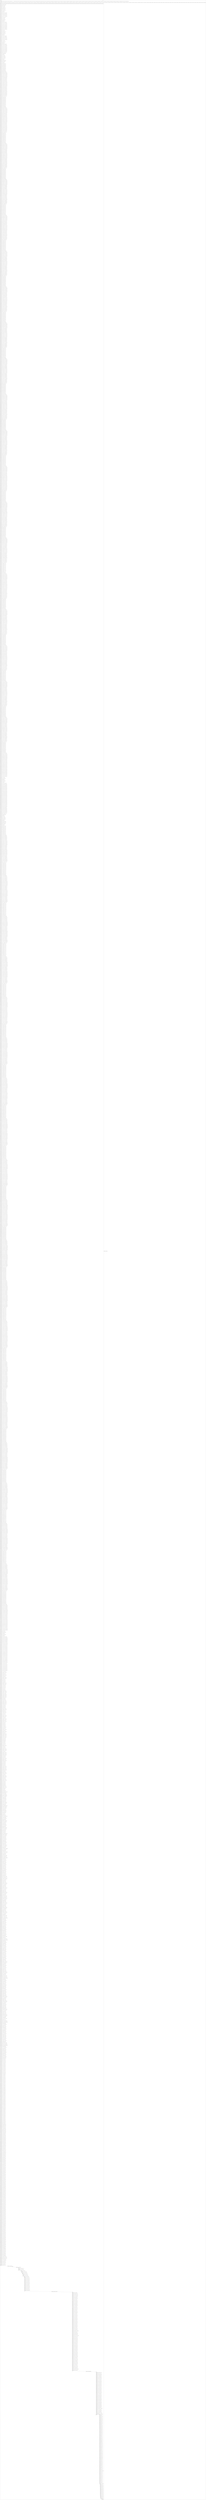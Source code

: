 digraph G {
label="Btor2XCFA";
subgraph cluster_0 {
label="main";
main_init[];
l1[];
l3[];
l4[];
l5[];
l6[];
l7[];
l8[];
l9[];
l10[];
l11[];
l12[];
l13[];
l14[];
l15[];
l16[];
l17[];
l18[];
l19[];
l20[];
l21[];
l22[];
l23[];
l24[];
l25[];
l26[];
l27[];
l28[];
l29[];
l30[];
l31[];
l32[];
l33[];
l34[];
l35[];
l36[];
l37[];
l38[];
l39[];
l40[];
l41[];
l42[];
l43[];
l44[];
l45[];
l46[];
l47[];
l48[];
l49[];
l50[];
l51[];
l52[];
l53[];
l54[];
l55[];
l56[];
l57[];
l58[];
l59[];
l60[];
l61[];
l62[];
l63[];
l64[];
l65[];
l66[];
l67[];
l68[];
l69[];
l70[];
l71[];
l72[];
l73[];
l74[];
l75[];
l76[];
l77[];
l78[];
l79[];
l80[];
l81[];
l82[];
l83[];
l84[];
l85[];
l86[];
l87[];
l88[];
l89[];
l90[];
l91[];
l92[];
l93[];
l94[];
l95[];
l96[];
l97[];
l98[];
l99[];
l100[];
l101[];
l102[];
l103[];
l104[];
l105[];
l106[];
l107[];
l108[];
l109[];
l110[];
l111[];
l112[];
l113[];
l114[];
l115[];
l116[];
l117[];
l118[];
l119[];
l120[];
l121[];
l122[];
l123[];
l124[];
l125[];
l126[];
l127[];
l128[];
l129[];
l130[];
l131[];
l132[];
l133[];
l134[];
l135[];
l136[];
l137[];
l138[];
l139[];
l140[];
l141[];
l142[];
l143[];
l144[];
l145[];
l146[];
l147[];
l148[];
l149[];
l150[];
l151[];
l152[];
l153[];
l154[];
l155[];
l156[];
l157[];
l158[];
l159[];
l160[];
l161[];
l162[];
l163[];
l164[];
l165[];
l166[];
l167[];
l168[];
l169[];
l170[];
l171[];
l172[];
l173[];
l174[];
l175[];
l176[];
l177[];
l178[];
l179[];
l180[];
l181[];
l182[];
l183[];
l184[];
l185[];
l186[];
l187[];
l188[];
l189[];
l190[];
l191[];
l192[];
l193[];
l194[];
l195[];
l196[];
l197[];
l198[];
l199[];
l200[];
l201[];
l202[];
l203[];
l204[];
l205[];
l206[];
l207[];
l208[];
l209[];
l210[];
l211[];
l212[];
l213[];
l214[];
l215[];
l216[];
l217[];
l218[];
l219[];
l220[];
l221[];
l222[];
l223[];
l224[];
l225[];
l226[];
l227[];
l228[];
l229[];
l230[];
l231[];
l232[];
l233[];
l234[];
l235[];
l236[];
l237[];
l238[];
l239[];
l240[];
l241[];
l242[];
l243[];
l244[];
l245[];
l246[];
l247[];
l248[];
l249[];
l250[];
l251[];
l252[];
l253[];
l254[];
l255[];
l256[];
l257[];
l258[];
l259[];
l260[];
l261[];
l262[];
l263[];
l264[];
l265[];
l266[];
l267[];
l268[];
l269[];
l270[];
l271[];
l272[];
l273[];
l274[];
l275[];
l276[];
l277[];
l278[];
l279[];
l280[];
l281[];
l282[];
l283[];
l284[];
l285[];
l286[];
l287[];
l288[];
l289[];
l290[];
l291[];
l292[];
l293[];
l294[];
l295[];
l296[];
l297[];
l298[];
l299[];
l300[];
l301[];
l302[];
l303[];
l304[];
l305[];
l306[];
l307[];
l308[];
l309[];
l310[];
l311[];
l312[];
l313[];
l314[];
l315[];
l316[];
l317[];
l318[];
l319[];
l320[];
l321[];
l322[];
l323[];
l324[];
l325[];
l326[];
l327[];
l328[];
l329[];
l330[];
l331[];
l332[];
l333[];
l334[];
l335[];
l336[];
l337[];
l338[];
l339[];
l340[];
l341[];
l342[];
l343[];
l344[];
l345[];
l346[];
l347[];
l348[];
l349[];
l350[];
l351[];
l352[];
l353[];
l354[];
l355[];
l356[];
l357[];
l358[];
l359[];
l360[];
l361[];
l362[];
l363[];
l364[];
l365[];
l366[];
l367[];
l368[];
l369[];
l370[];
l371[];
l372[];
l373[];
l374[];
l375[];
l376[];
l377[];
l378[];
l379[];
l380[];
l381[];
l382[];
l383[];
l384[];
l385[];
l386[];
l387[];
l388[];
l389[];
l390[];
l391[];
l392[];
l393[];
l394[];
l395[];
l396[];
l397[];
l398[];
l399[];
l400[];
l401[];
l402[];
l403[];
l404[];
l405[];
l406[];
l407[];
l408[];
l409[];
l410[];
l411[];
l412[];
l413[];
l414[];
l415[];
l416[];
l417[];
l418[];
l419[];
l420[];
l421[];
l422[];
l423[];
l424[];
l425[];
l426[];
l427[];
l428[];
l429[];
l430[];
l431[];
l432[];
l433[];
l434[];
l435[];
l436[];
l437[];
l438[];
l439[];
l440[];
l441[];
l442[];
l443[];
l444[];
l445[];
l446[];
l447[];
l448[];
l449[];
l450[];
l451[];
l452[];
l453[];
l454[];
l455[];
l456[];
l457[];
l458[];
l459[];
l460[];
l461[];
l462[];
l463[];
l464[];
l465[];
l466[];
l467[];
l468[];
l469[];
l470[];
l471[];
l472[];
l473[];
l474[];
l475[];
l476[];
l477[];
l478[];
l479[];
l480[];
l481[];
l482[];
l483[];
l484[];
l485[];
l486[];
l487[];
l488[];
l489[];
l490[];
l491[];
l492[];
l493[];
l494[];
l495[];
l496[];
l497[];
l498[];
l499[];
l500[];
l501[];
l502[];
l503[];
l504[];
l505[];
l506[];
l507[];
l508[];
l509[];
l510[];
l511[];
l512[];
l513[];
l514[];
l515[];
l516[];
l517[];
l518[];
l519[];
l520[];
l521[];
l522[];
l523[];
l524[];
l525[];
l526[];
l527[];
l528[];
l529[];
l530[];
l531[];
l532[];
l533[];
l534[];
l535[];
l536[];
l537[];
l538[];
l539[];
l540[];
l541[];
l542[];
l543[];
l544[];
l545[];
l546[];
l547[];
l548[];
l549[];
l550[];
l551[];
l552[];
l553[];
l554[];
l555[];
l556[];
l557[];
l558[];
l559[];
l560[];
l561[];
l562[];
l563[];
l564[];
l565[];
l566[];
l567[];
l568[];
l569[];
l570[];
l571[];
l572[];
l573[];
l574[];
l575[];
l576[];
l577[];
l578[];
l579[];
l580[];
l581[];
l582[];
l583[];
l584[];
l585[];
l586[];
l587[];
l588[];
l589[];
l590[];
l591[];
l592[];
l593[];
l594[];
l595[];
l596[];
l597[];
l598[];
l599[];
l600[];
l601[];
l602[];
l603[];
l604[];
l605[];
l606[];
l607[];
l608[];
l609[];
l610[];
l611[];
l612[];
l613[];
l614[];
l615[];
l616[];
l617[];
l618[];
l619[];
l620[];
l621[];
l622[];
l623[];
l624[];
l625[];
l626[];
l627[];
l628[];
l629[];
l630[];
l631[];
l632[];
l633[];
l634[];
l635[];
l636[];
l637[];
l638[];
l639[];
l640[];
l641[];
l642[];
l643[];
l644[];
l645[];
l646[];
l647[];
l648[];
l649[];
l650[];
l651[];
l652[];
l653[];
l654[];
l655[];
l656[];
l657[];
l658[];
l659[];
l660[];
l661[];
l662[];
l663[];
l664[];
l665[];
l666[];
l667[];
l668[];
l669[];
l670[];
l671[];
l672[];
l673[];
l674[];
l675[];
l676[];
l677[];
l678[];
l679[];
l680[];
l681[];
l682[];
l683[];
l684[];
l685[];
l686[];
l687[];
l688[];
l689[];
l690[];
l691[];
l692[];
l693[];
l694[];
l695[];
l696[];
l697[];
l698[];
l699[];
l700[];
l701[];
l702[];
l703[];
l704[];
l705[];
l706[];
l707[];
l708[];
l709[];
l710[];
l711[];
l712[];
l713[];
l714[];
l715[];
l716[];
l717[];
l718[];
l719[];
l720[];
l721[];
l722[];
l723[];
l724[];
l725[];
l726[];
l727[];
l728[];
l729[];
l730[];
l731[];
l732[];
l733[];
l734[];
l735[];
l736[];
l737[];
l738[];
l739[];
l740[];
l741[];
l742[];
l743[];
l744[];
l745[];
l746[];
l747[];
l748[];
l749[];
l750[];
l751[];
l752[];
l753[];
l754[];
l755[];
l756[];
l757[];
l758[];
l759[];
l760[];
l761[];
l762[];
l763[];
l764[];
l765[];
l766[];
l767[];
l768[];
l769[];
l770[];
l771[];
l772[];
l773[];
l774[];
l775[];
l776[];
l777[];
l778[];
l779[];
l780[];
l781[];
l782[];
l783[];
l784[];
l785[];
l786[];
l787[];
l788[];
l789[];
l790[];
l791[];
l792[];
l793[];
l794[];
l795[];
l796[];
l797[];
l798[];
l799[];
l800[];
l801[];
l802[];
l803[];
l804[];
l805[];
l806[];
l807[];
l808[];
l809[];
l810[];
l811[];
l812[];
l813[];
l814[];
l815[];
l816[];
l817[];
l818[];
l819[];
l820[];
l821[];
l822[];
l823[];
l824[];
l825[];
l826[];
l827[];
l828[];
l829[];
l830[];
l831[];
l832[];
l833[];
l834[];
l835[];
l836[];
l837[];
l838[];
l839[];
l840[];
l841[];
l842[];
l843[];
l844[];
l845[];
l846[];
l847[];
l848[];
l849[];
l850[];
l851[];
l852[];
l853[];
l854[];
l855[];
l856[];
l857[];
l858[];
l859[];
l860[];
l861[];
l862[];
l863[];
l864[];
l865[];
l866[];
l867[];
l868[];
l869[];
l870[];
l871[];
l872[];
l873[];
l874[];
l875[];
l876[];
l877[];
l878[];
l879[];
l880[];
l881[];
l882[];
l883[];
l884[];
l885[];
l886[];
l887[];
l888[];
l889[];
l890[];
l891[];
l892[];
l893[];
l894[];
l895[];
l896[];
l897[];
l898[];
l899[];
l900[];
l901[];
l902[];
l903[];
l904[];
l905[];
l906[];
l907[];
l908[];
l909[];
l910[];
l911[];
l912[];
l913[];
l914[];
l915[];
l916[];
l917[];
l918[];
l919[];
l920[];
l921[];
l922[];
l923[];
l924[];
l925[];
l926[];
l927[];
l928[];
l929[];
l930[];
l931[];
l932[];
l933[];
l934[];
l935[];
l936[];
l937[];
l938[];
l939[];
l940[];
l941[];
l942[];
l943[];
l944[];
l945[];
l946[];
l947[];
l948[];
l949[];
l950[];
l951[];
l952[];
l953[];
l954[];
l955[];
l956[];
l957[];
l958[];
l959[];
l960[];
l961[];
l962[];
l963[];
l964[];
l965[];
l966[];
l967[];
l968[];
l969[];
l970[];
l971[];
l972[];
l973[];
l974[];
l975[];
l976[];
l977[];
l978[];
l979[];
l980[];
l981[];
l982[];
l983[];
l984[];
l985[];
l986[];
l987[];
l988[];
l989[];
l990[];
l991[];
l992[];
l993[];
l994[];
l995[];
l996[];
l997[];
l998[];
l999[];
l1000[];
l1001[];
l1002[];
l1003[];
l1004[];
l1005[];
l1006[];
l1007[];
l1008[];
l1009[];
l1010[];
l1011[];
l1012[];
l1013[];
l1014[];
l1015[];
l1016[];
l1017[];
l1018[];
l1019[];
l1020[];
l1021[];
l1022[];
l1023[];
l1024[];
l1025[];
l1026[];
l1027[];
l1028[];
l1029[];
l1030[];
l1031[];
l1032[];
l1033[];
l1034[];
l1035[];
l1036[];
l1037[];
l1038[];
l1039[];
l1040[];
l1041[];
l1042[];
l1043[];
l1044[];
l1045[];
l1046[];
l1047[];
l1048[];
l1049[];
l1050[];
l1051[];
l1052[];
l1053[];
l1054[];
l1055[];
l1056[];
l1057[];
l1058[];
l1059[];
l1060[];
l1061[];
l1062[];
l1063[];
l1064[];
l1065[];
l1066[];
l1067[];
l1068[];
l1069[];
l1070[];
l1071[];
l1072[];
l1073[];
l1074[];
l1075[];
l1076[];
l1077[];
l1078[];
l1079[];
l1080[];
l1081[];
l1082[];
l1083[];
l1084[];
l1085[];
l1086[];
l1087[];
l1088[];
l1089[];
l1090[];
l1091[];
l1092[];
l1093[];
l1094[];
l1095[];
l1096[];
l1097[];
l1098[];
l1099[];
l1100[];
l1101[];
l1102[];
l1103[];
l1104[];
l1105[];
l1106[];
l1107[];
l1108[];
l1109[];
l1110[];
l1111[];
l1112[];
l1113[];
l1114[];
l1115[];
l1116[];
l1117[];
l1118[];
l1119[];
l1120[];
l1121[];
l1122[];
l1123[];
l1124[];
l1125[];
l1126[];
l1127[];
l1128[];
l1129[];
l1130[];
l1131[];
l1132[];
l1133[];
l1134[];
l1135[];
l1136[];
l1137[];
l1138[];
l1139[];
l1140[];
l1141[];
l1142[];
l1143[];
l1144[];
l1145[];
l1146[];
l1147[];
l1148[];
l1149[];
l1150[];
l1151[];
l1152[];
l1153[];
l1154[];
l1155[];
l1156[];
l1157[];
l1158[];
l1159[];
l1160[];
l1161[];
l1162[];
l1163[];
l1164[];
l1165[];
l1166[];
l1167[];
l1168[];
l1169[];
l1170[];
l1171[];
l1172[];
l1173[];
l1174[];
l1175[];
l1176[];
l1177[];
l1178[];
l1179[];
l1180[];
l1181[];
l1182[];
l1183[];
l1184[];
l1185[];
l1186[];
l1187[];
l1188[];
l1189[];
l1190[];
l1191[];
l1192[];
l1193[];
l1194[];
l1195[];
l1196[];
l1197[];
l1198[];
l1199[];
l1200[];
l1201[];
l1202[];
l1203[];
l1204[];
l1205[];
l1206[];
l1207[];
l1208[];
l1209[];
l1210[];
l1211[];
l1212[];
l1213[];
l1214[];
l1215[];
l1216[];
l1217[];
l1218[];
l1219[];
l1220[];
l1221[];
l1222[];
l1223[];
l1224[];
l1225[];
l1226[];
l1227[];
l1228[];
l1229[];
l1230[];
l1231[];
l1232[];
l1233[];
l1234[];
l1235[];
l1236[];
l1237[];
l1238[];
l1239[];
l1240[];
l1241[];
l1242[];
l1243[];
l1244[];
l1245[];
l1246[];
l1247[];
l1248[];
l1249[];
l1250[];
l1251[];
l1252[];
l1253[];
l1254[];
l1255[];
l1256[];
l1257[];
l1258[];
l1259[];
l1260[];
l1261[];
l1262[];
l1263[];
l1264[];
l1265[];
l1266[];
l1267[];
l1268[];
l1269[];
l1270[];
l1271[];
l1272[];
l1273[];
l1274[];
l1275[];
l1276[];
l1277[];
l1278[];
l1279[];
l1280[];
l1281[];
l1282[];
l1283[];
l1284[];
l1285[];
l1286[];
l1287[];
l1288[];
l1289[];
l1290[];
l1291[];
l1292[];
l1293[];
l1294[];
l1295[];
l1296[];
l1297[];
l1298[];
l1299[];
l1300[];
l1301[];
l1302[];
l1303[];
l1304[];
l1305[];
l1306[];
l1307[];
l1308[];
l1309[];
l1310[];
l1311[];
l1312[];
l1313[];
l1314[];
l1315[];
l1316[];
l1317[];
l1318[];
l1319[];
l1320[];
l1321[];
l1322[];
l1323[];
l1324[];
l1325[];
l1326[];
l1327[];
l1328[];
l1329[];
l1330[];
l1331[];
l1332[];
l1333[];
l1334[];
l1335[];
l1336[];
l1337[];
l1338[];
l1339[];
l1340[];
l1341[];
l1342[];
l1343[];
l1344[];
l1345[];
l1346[];
l1347[];
l1348[];
l1349[];
l1350[];
l1351[];
l1352[];
l1353[];
l1354[];
l1355[];
l1356[];
l1357[];
l1358[];
l1359[];
l1360[];
l1361[];
l1362[];
l1363[];
l1364[];
l1365[];
l1366[];
l1367[];
l1368[];
l1369[];
l1370[];
l1371[];
l1372[];
l1373[];
l1374[];
l1375[];
l1376[];
l1377[];
l1378[];
l1379[];
l1380[];
l1381[];
l1382[];
l1383[];
l1384[];
l1385[];
l1386[];
l1387[];
l1388[];
l1389[];
l1390[];
l1391[];
l1392[];
l1393[];
l1394[];
l1395[];
l1396[];
l1397[];
l1398[];
l1399[];
l1400[];
l1401[];
l1402[];
l1403[];
l1404[];
l1405[];
l1406[];
l1407[];
l1408[];
l1409[];
l1410[];
l1411[];
l1412[];
l1413[];
l1414[];
l1415[];
l1416[];
l1417[];
l1418[];
l1419[];
l1420[];
l1421[];
l1422[];
l1423[];
l1424[];
l1425[];
l1426[];
l1427[];
l1428[];
l1429[];
l1430[];
l1431[];
l1432[];
l1433[];
l1434[];
l1435[];
l1436[];
l1437[];
l1438[];
l1439[];
l1440[];
l1441[];
l1442[];
l1443[];
l1444[];
l1445[];
l1446[];
l1447[];
l1448[];
l1449[];
l1450[];
l1451[];
l1452[];
l1453[];
l1454[];
l1455[];
l1456[];
l1457[];
l1458[];
l1459[];
l1460[];
l1461[];
l1462[];
l1463[];
l1464[];
l1465[];
l1466[];
l1467[];
l1468[];
l1469[];
l1470[];
l1471[];
l1472[];
l1473[];
l1474[];
l1475[];
l1476[];
l1477[];
l1478[];
l1479[];
l1480[];
l1481[];
l1482[];
l1483[];
l1484[];
l1485[];
l1486[];
l1487[];
l1488[];
l1489[];
l1490[];
l1491[];
l1492[];
l1493[];
l1494[];
l1495[];
l1496[];
l1497[];
l1498[];
l1499[];
l1500[];
l1501[];
l1502[];
l1503[];
l1504[];
l1505[];
l1506[];
l1507[];
l1508[];
l1509[];
l1510[];
l1511[];
l1512[];
l1513[];
l1514[];
l1515[];
l1516[];
l1517[];
l1518[];
l1519[];
l1520[];
l1521[];
l1522[];
l1523[];
l1524[];
l1525[];
l1526[];
l1527[];
l1528[];
l1529[];
l1530[];
l1531[];
l1532[];
l1533[];
l1534[];
l1535[];
l1536[];
l1537[];
l1538[];
l1539[];
l1540[];
l1541[];
l1542[];
l1543[];
l1544[];
l1545[];
l1546[];
l1547[];
l1548[];
l1549[];
l1550[];
l1551[];
l1552[];
l1553[];
l1554[];
l1555[];
l1556[];
l1557[];
l1558[];
l1559[];
l1560[];
l1561[];
l1562[];
l1563[];
l1564[];
l1565[];
l1566[];
l1567[];
l1568[];
l1569[];
l1570[];
l1571[];
l1572[];
l1573[];
l1574[];
l1575[];
l1576[];
l1577[];
l1578[];
l1579[];
l1580[];
l1581[];
l1582[];
l1583[];
l1584[];
l1585[];
l1586[];
l1587[];
l1588[];
l1589[];
l1590[];
l1591[];
l1592[];
l1593[];
l1594[];
l1595[];
l1596[];
l1597[];
l1598[];
l1599[];
l1600[];
l1601[];
l1602[];
l1603[];
l1604[];
l1605[];
l1606[];
l1607[];
l1608[];
l1609[];
l1610[];
l1611[];
l1612[];
l1613[];
l1614[];
l1615[];
l1616[];
l1617[];
l1618[];
l1619[];
l1620[];
l1621[];
l1622[];
l1623[];
l1624[];
l1625[];
l1626[];
l1627[];
l1628[];
l1629[];
l1630[];
l1631[];
l1632[];
l1633[];
l1634[];
l1635[];
l1636[];
l1637[];
l1638[];
l1639[];
l1640[];
l1641[];
l1642[];
l1643[];
l1644[];
l1645[];
l1646[];
l1647[];
l1648[];
l1649[];
l1650[];
l1651[];
l1652[];
l1653[];
l1654[];
l1655[];
l1656[];
l1657[];
l1658[];
l1659[];
l1660[];
l1661[];
l1662[];
l1663[];
l1664[];
l1665[];
l1666[];
l1667[];
l1668[];
l1669[];
l1670[];
l1671[];
l1672[];
l1673[];
l1674[];
l1675[];
l1676[];
l1677[];
l1678[];
l1679[];
l1680[];
l1681[];
l1682[];
l1683[];
l1684[];
l1685[];
l1686[];
l1687[];
l1688[];
l1689[];
l1690[];
l1691[];
l1692[];
l1693[];
l1694[];
l1695[];
l1696[];
l1697[];
l1698[];
l1699[];
l1700[];
l1701[];
l1702[];
l1703[];
l1704[];
l1705[];
l1706[];
l1707[];
l1708[];
l1709[];
l1710[];
l1711[];
l1712[];
l1713[];
l1714[];
l1715[];
l1716[];
l1717[];
l1718[];
l1719[];
l1720[];
l1721[];
l1722[];
l1723[];
l1724[];
l1725[];
l1726[];
l1727[];
l1728[];
l1729[];
l1730[];
l1731[];
l1732[];
l1733[];
l1734[];
l1735[];
l1736[];
l1737[];
l1738[];
l1739[];
l1740[];
l1741[];
l1742[];
l1743[];
l1744[];
l1745[];
l1746[];
l1747[];
l1748[];
l1749[];
l1750[];
l1751[];
l1752[];
l1753[];
l1754[];
l1755[];
l1756[];
l1757[];
l1758[];
l1759[];
l1760[];
l1761[];
l1762[];
l1763[];
l1764[];
l1765[];
l1766[];
l1767[];
l1768[];
l1769[];
l1770[];
l1771[];
l1772[];
l1773[];
l1774[];
l1775[];
l1776[];
l1777[];
l1778[];
l1779[];
l1780[];
l1781[];
l1782[];
l1783[];
l1784[];
l1785[];
l1786[];
l1787[];
l1788[];
l1789[];
l1790[];
l1791[];
l1792[];
l1793[];
l1794[];
l1795[];
l1796[];
l1797[];
l1798[];
l1799[];
l1800[];
l1801[];
l1802[];
l1803[];
l1804[];
l1805[];
l1806[];
l1807[];
l1808[];
l1809[];
l1810[];
l1811[];
l1812[];
l1813[];
l1814[];
l1815[];
l1816[];
l1817[];
l1818[];
l1819[];
l1820[];
l1821[];
l1822[];
l1823[];
l1824[];
l1825[];
l1826[];
l1827[];
l1828[];
l1829[];
l1830[];
l1831[];
l1832[];
l1833[];
l1834[];
l1835[];
l1836[];
l1837[];
l1838[];
l1839[];
l1840[];
l1841[];
l1842[];
l1843[];
l1844[];
l1845[];
l1846[];
l1847[];
l1848[];
l1849[];
l1850[];
l1851[];
l1852[];
l1853[];
l1854[];
l1855[];
l1856[];
l1857[];
l1858[];
l1859[];
l1860[];
l1861[];
l1862[];
l1863[];
l1864[];
l1865[];
l1866[];
l1867[];
l1868[];
l1869[];
l1870[];
l1871[];
l1872[];
l1873[];
l1874[];
l1875[];
l1876[];
l1877[];
l1878[];
l1879[];
l1880[];
l1881[];
l1882[];
l1883[];
l1884[];
l1885[];
l1886[];
l1887[];
l1888[];
l1889[];
l1890[];
l1891[];
l1892[];
l1893[];
l1894[];
l1895[];
l1896[];
l1897[];
l1898[];
l1899[];
l1900[];
l1901[];
l1902[];
l1903[];
l1904[];
l1905[];
l1906[];
l1907[];
l1908[];
l1909[];
l1910[];
l1911[];
l1912[];
l1913[];
l1914[];
l1915[];
l1916[];
l1917[];
l1918[];
l1919[];
l1920[];
l1921[];
l1922[];
l1923[];
l1924[];
l1925[];
l1926[];
l1927[];
l1928[];
l1929[];
l1930[];
l1931[];
l1932[];
l1933[];
l1934[];
l1935[];
l1936[];
l1937[];
l1938[];
l1939[];
l1940[];
l1941[];
l1942[];
l1943[];
l1944[];
l1945[];
l1946[];
l1947[];
l1948[];
l1949[];
l1950[];
l1951[];
l1952[];
l1953[];
l1954[];
l1955[];
l1956[];
l1957[];
l1958[];
l1959[];
l1960[];
l1961[];
l1962[];
l1963[];
l1964[];
l1965[];
l1966[];
l1967[];
l1968[];
l1969[];
l1970[];
l1971[];
l1972[];
l1973[];
l1974[];
l1975[];
l1976[];
l1977[];
l1978[];
l1979[];
l1980[];
l1981[];
l1982[];
l1983[];
l1984[];
l1985[];
l1986[];
l1987[];
l1988[];
l1989[];
l1990[];
l1991[];
l1992[];
l1993[];
l1994[];
l1995[];
l1996[];
l1997[];
l1998[];
l1999[];
l2000[];
l2001[];
l2002[];
l2003[];
l2004[];
l2005[];
l2006[];
l2007[];
l2008[];
l2009[];
l2010[];
l2011[];
l2012[];
l2013[];
l2014[];
l2015[];
l2016[];
l2017[];
l2018[];
l2019[];
l2020[];
l2021[];
l2022[];
l2023[];
l2024[];
l2025[];
l2026[];
l2027[];
l2028[];
l2029[];
l2030[];
l2031[];
l2032[];
l2033[];
l2034[];
l2035[];
l2036[];
l2037[];
l2038[];
l2039[];
l2040[];
l2041[];
l2042[];
l2043[];
l2044[];
l2045[];
l2046[];
l2047[];
l2048[];
l2049[];
l2050[];
l2051[];
l2052[];
l2053[];
l2054[];
l2055[];
l2056[];
l2057[];
l2058[];
l2059[];
l2060[];
l2061[];
l2062[];
l2063[];
l2064[];
l2065[];
l2066[];
l2067[];
l2068[];
l2069[];
l2070[];
l2071[];
l2072[];
l2073[];
l2074[];
l2075[];
l2076[];
l2077[];
l2078[];
l2079[];
l2080[];
l2081[];
l2082[];
l2083[];
l2084[];
l2085[];
l2086[];
l2087[];
main_error[];
l2088[];
l2089[];
l2090[];
l2091[];
l2092[];
l2093[];
l2094[];
l2095[];
l2096[];
l2097[];
l2098[];
l2099[];
l2100[];
l2101[];
l2102[];
l2103[];
l2104[];
l2105[];
l2106[];
l2107[];
l2108[];
l2109[];
l2110[];
l2111[];
l2112[];
l2113[];
l2114[];
l2115[];
l2116[];
l2117[];
l2118[];
l2119[];
l2120[];
l2121[];
l2122[];
l2123[];
l2124[];
l2125[];
l2126[];
l2127[];
l2128[];
l2129[];
l2130[];
l2131[];
l2132[];
l2133[];
l2134[];
l2135[];
l2136[];
l2137[];
l2138[];
l2139[];
l2140[];
l2141[];
l2142[];
l2143[];
l2144[];
l2145[];
l2146[];
l2147[];
l2148[];
l2149[];
l2150[];
l2151[];
l2152[];
l2153[];
l2154[];
l2155[];
l2156[];
l2157[];
l2158[];
l2159[];
l2160[];
l2161[];
main_init -> l1 [label="[(assign const_7 #b0000000000000000),(assign const_16 #b00000000),(assign const_105 #b0),(assign const_160 #b1111111111111111),(assign const_164 #b00000000000000000000000000000001),(assign const_166 #b0000000000000000),(assign const_168 #b00000000000000000000000000010000),(assign const_171 #b00000000000000000000000000000100),(assign const_182 #b000000000000000000000000),(assign const_184 #b00000000000000000000000000001000),(assign const_202 #b0000000000000000),(assign const_234 #b00000000),(assign const_245 #b00000000000000000000000000000011),(assign const_287 #b00000001),(assign const_320 #b00000010),(assign const_353 #b00000011),(assign const_386 #b00000100),(assign const_419 #b00000101),(assign const_452 #b00000110),(assign const_485 #b00000111),(assign const_518 #b00001000),(assign const_551 #b00001001),(assign const_584 #b00001010),(assign const_617 #b00001011),(assign const_650 #b00001100),(assign const_683 #b00001101),(assign const_716 #b00001110),(assign const_749 #b00001111),(assign const_782 #b00010000),(assign const_815 #b00010001),(assign const_848 #b00010010),(assign const_881 #b00010011),(assign const_950 #b00000000000000000000000000000010),(assign const_1939 #b00010100)] "];
l3 -> l4 [label="[(havoc input_161),(havoc input_162),(havoc input_163),(havoc input_174),(havoc input_181),(havoc input_187),(havoc input_188),(havoc input_189),(havoc input_190),(havoc input_191),(havoc input_192),(havoc input_201),(havoc input_203),(havoc input_204),(havoc input_210),(havoc input_216),(havoc input_220),(havoc input_221),(havoc input_222),(havoc input_223),(havoc input_224),(havoc input_225),(havoc input_236),(havoc input_243),(havoc input_248),(havoc input_250),(havoc input_252),(havoc input_254),(havoc input_255),(havoc input_256),(havoc input_257),(havoc input_259),(havoc input_262),(havoc input_264),(havoc input_948),(havoc input_956),(havoc input_958),(havoc input_962),(havoc input_964),(havoc input_966),(havoc input_968),(havoc input_970),(havoc input_972),(havoc input_975),(havoc input_977),(havoc input_978),(havoc input_979),(havoc input_980),(havoc input_1726),(havoc input_1766),(havoc input_1775),(havoc input_1781),(havoc input_1789),(havoc input_1791),(havoc input_1816),(havoc input_1835),(havoc input_1848),(havoc input_1854)] "];
l4 -> l5 [label="[(assign binary_158 (bvand state_126 (bvnot state_156)))] "];
l5 -> l6 [label="[(assign binary_165 (bvxor const_160 state_8))] "];
l6 -> l7 [label="[(assign binary_167 (++ binary_165 const_166))] "];
l7 -> l8 [label="[(assign binary_169 (bvashr binary_167 const_168))] "];
l8 -> l9 [label="[(assign binary_170 (bvadd const_164 binary_169))] "];
l9 -> l10 [label="[(assign binary_172 (bvsrem binary_170 const_171))] "];
l10 -> l11 [label="[(assign slice_173 (extract binary_172 0 16))] "];
l11 -> l12 [label="[(assign ternary_175 (ite (= input_174 #b1) slice_173 binary_165))] "];
l12 -> l13 [label="[(assign ternary_176 (ite (= input_163 #b1) slice_173 ternary_175))] "];
l13 -> l14 [label="[(assign ternary_177 (ite (= input_162 #b1) const_160 ternary_176))] "];
l14 -> l15 [label="[(assign ternary_178 (ite (= input_161 #b1) const_160 ternary_177))] "];
l15 -> l16 [label="[(assign binary_179 (bvxor const_160 ternary_178))] "];
l16 -> l17 [label="[(assign binary_183 (++ const_182 state_61))] "];
l17 -> l18 [label="[(assign binary_185 (bvsdiv binary_183 const_184))] "];
l18 -> l19 [label="[(assign slice_186 (extract binary_185 0 16))] "];
l19 -> l20 [label="[(assign ternary_193 (ite (= input_192 #b1) slice_186 state_10))] "];
l20 -> l21 [label="[(assign ternary_194 (ite (= input_191 #b1) slice_186 ternary_193))] "];
l21 -> l22 [label="[(assign ternary_195 (ite (= input_190 #b1) slice_186 ternary_194))] "];
l22 -> l23 [label="[(assign ternary_196 (ite (= input_189 #b1) slice_186 ternary_195))] "];
l23 -> l24 [label="[(assign ternary_197 (ite (= input_188 #b1) slice_186 ternary_196))] "];
l24 -> l25 [label="[(assign ternary_198 (ite (= input_187 #b1) slice_186 ternary_197))] "];
l25 -> l26 [label="[(assign ternary_199 (ite (= input_181 #b1) slice_186 ternary_198))] "];
l26 -> l27 [label="[(assign binary_205 (++ state_12 const_166))] "];
l27 -> l28 [label="[(assign binary_206 (bvashr binary_205 const_168))] "];
l28 -> l29 [label="[(assign binary_207 (bvadd const_164 binary_206))] "];
l29 -> l30 [label="[(assign binary_208 (bvsrem binary_207 const_171))] "];
l30 -> l31 [label="[(assign slice_209 (extract binary_208 0 16))] "];
l31 -> l32 [label="[(assign ternary_211 (ite (= input_210 #b1) slice_209 state_12))] "];
l32 -> l33 [label="[(assign ternary_212 (ite (= input_204 #b1) slice_209 ternary_211))] "];
l33 -> l34 [label="[(assign ternary_213 (ite (= input_203 #b1) const_202 ternary_212))] "];
l34 -> l35 [label="[(assign ternary_214 (ite (= input_201 #b1) const_202 ternary_213))] "];
l35 -> l36 [label="[(assign binary_217 (++ const_182 state_17))] "];
l36 -> l37 [label="[(assign binary_218 (bvsdiv binary_217 const_184))] "];
l37 -> l38 [label="[(assign slice_219 (extract binary_218 0 16))] "];
l38 -> l39 [label="[(assign ternary_226 (ite (= input_225 #b1) slice_219 state_14))] "];
l39 -> l40 [label="[(assign ternary_227 (ite (= input_224 #b1) slice_219 ternary_226))] "];
l40 -> l41 [label="[(assign ternary_228 (ite (= input_223 #b1) slice_219 ternary_227))] "];
l41 -> l42 [label="[(assign ternary_229 (ite (= input_222 #b1) slice_219 ternary_228))] "];
l42 -> l43 [label="[(assign ternary_230 (ite (= input_221 #b1) slice_219 ternary_229))] "];
l43 -> l44 [label="[(assign ternary_231 (ite (= input_220 #b1) slice_219 ternary_230))] "];
l44 -> l45 [label="[(assign ternary_232 (ite (= input_216 #b1) slice_219 ternary_231))] "];
l45 -> l46 [label="[(assign comparison_235 (ite (= const_234 state_57) #b1 #b0))] "];
l46 -> l47 [label="[(assign binary_237 (bvand comparison_235 input_236))] "];
l47 -> l48 [label="[(assign slice_238 (extract binary_169 0 8))] "];
l48 -> l49 [label="[(assign binary_239 (++ const_182 slice_238))] "];
l49 -> l50 [label="[(assign binary_240 (bvmul const_184 binary_239))] "];
l50 -> l51 [label="[(assign binary_241 (bvadd const_171 binary_240))] "];
l51 -> l52 [label="[(assign slice_242 (extract binary_241 0 8))] "];
l52 -> l53 [label="[(assign binary_244 (bvand comparison_235 input_243))] "];
l53 -> l54 [label="[(assign binary_246 (bvadd const_245 binary_240))] "];
l54 -> l55 [label="[(assign slice_247 (extract binary_246 0 8))] "];
l55 -> l56 [label="[(assign binary_249 (bvand comparison_235 input_248))] "];
l56 -> l57 [label="[(assign binary_251 (bvand comparison_235 input_250))] "];
l57 -> l58 [label="[(assign binary_253 (bvand comparison_235 input_252))] "];
l58 -> l59 [label="[(assign binary_258 (bvand comparison_235 input_257))] "];
l59 -> l60 [label="[(assign binary_260 (bvand comparison_235 input_259))] "];
l60 -> l61 [label="[(assign binary_261 (bvand comparison_235 input_161))] "];
l61 -> l62 [label="[(assign binary_263 (bvand comparison_235 input_262))] "];
l62 -> l63 [label="[(assign ternary_265 (ite (= input_264 #b1) state_19 state_17))] "];
l63 -> l64 [label="[(assign ternary_266 (ite (= binary_263 #b1) const_234 ternary_265))] "];
l64 -> l65 [label="[(assign ternary_267 (ite (= binary_261 #b1) const_234 ternary_266))] "];
l65 -> l66 [label="[(assign ternary_268 (ite (= binary_260 #b1) const_234 ternary_267))] "];
l66 -> l67 [label="[(assign ternary_269 (ite (= binary_258 #b1) const_234 ternary_268))] "];
l67 -> l68 [label="[(assign ternary_270 (ite (= input_256 #b1) state_19 ternary_269))] "];
l68 -> l69 [label="[(assign ternary_271 (ite (= input_201 #b1) state_19 ternary_270))] "];
l69 -> l70 [label="[(assign ternary_272 (ite (= input_255 #b1) state_19 ternary_271))] "];
l70 -> l71 [label="[(assign ternary_273 (ite (= input_254 #b1) state_19 ternary_272))] "];
l71 -> l72 [label="[(assign ternary_274 (ite (= binary_253 #b1) slice_247 ternary_273))] "];
l72 -> l73 [label="[(assign ternary_275 (ite (= binary_251 #b1) slice_247 ternary_274))] "];
l73 -> l74 [label="[(assign ternary_276 (ite (= binary_249 #b1) slice_247 ternary_275))] "];
l74 -> l75 [label="[(assign ternary_277 (ite (= binary_244 #b1) slice_247 ternary_276))] "];
l75 -> l76 [label="[(assign ternary_278 (ite (= input_225 #b1) state_19 ternary_277))] "];
l76 -> l77 [label="[(assign ternary_279 (ite (= input_224 #b1) state_19 ternary_278))] "];
l77 -> l78 [label="[(assign ternary_280 (ite (= input_223 #b1) state_19 ternary_279))] "];
l78 -> l79 [label="[(assign ternary_281 (ite (= input_222 #b1) state_19 ternary_280))] "];
l79 -> l80 [label="[(assign ternary_282 (ite (= binary_237 #b1) slice_242 ternary_281))] "];
l80 -> l81 [label="[(assign ternary_283 (ite (= input_221 #b1) state_19 ternary_282))] "];
l81 -> l82 [label="[(assign ternary_284 (ite (= input_220 #b1) state_19 ternary_283))] "];
l82 -> l83 [label="[(assign ternary_285 (ite (= input_216 #b1) state_19 ternary_284))] "];
l83 -> l84 [label="[(assign comparison_288 (ite (= const_287 state_57) #b1 #b0))] "];
l84 -> l85 [label="[(assign binary_289 (bvand comparison_288 input_236))] "];
l85 -> l86 [label="[(assign binary_290 (bvand comparison_288 input_243))] "];
l86 -> l87 [label="[(assign binary_291 (bvand comparison_288 input_248))] "];
l87 -> l88 [label="[(assign binary_292 (bvand comparison_288 input_250))] "];
l88 -> l89 [label="[(assign binary_293 (bvand comparison_288 input_252))] "];
l89 -> l90 [label="[(assign binary_294 (bvand comparison_288 input_257))] "];
l90 -> l91 [label="[(assign binary_295 (bvand comparison_288 input_259))] "];
l91 -> l92 [label="[(assign binary_296 (bvand comparison_288 input_161))] "];
l92 -> l93 [label="[(assign binary_297 (bvand input_262 comparison_288))] "];
l93 -> l94 [label="[(assign ternary_298 (ite (= input_264 #b1) state_21 state_19))] "];
l94 -> l95 [label="[(assign ternary_299 (ite (= binary_297 #b1) const_234 ternary_298))] "];
l95 -> l96 [label="[(assign ternary_300 (ite (= binary_296 #b1) const_234 ternary_299))] "];
l96 -> l97 [label="[(assign ternary_301 (ite (= binary_295 #b1) const_234 ternary_300))] "];
l97 -> l98 [label="[(assign ternary_302 (ite (= binary_294 #b1) const_234 ternary_301))] "];
l98 -> l99 [label="[(assign ternary_303 (ite (= input_256 #b1) state_21 ternary_302))] "];
l99 -> l100 [label="[(assign ternary_304 (ite (= input_201 #b1) state_21 ternary_303))] "];
l100 -> l101 [label="[(assign ternary_305 (ite (= input_255 #b1) state_21 ternary_304))] "];
l101 -> l102 [label="[(assign ternary_306 (ite (= input_254 #b1) state_21 ternary_305))] "];
l102 -> l103 [label="[(assign ternary_307 (ite (= binary_293 #b1) slice_247 ternary_306))] "];
l103 -> l104 [label="[(assign ternary_308 (ite (= binary_292 #b1) slice_247 ternary_307))] "];
l104 -> l105 [label="[(assign ternary_309 (ite (= binary_291 #b1) slice_247 ternary_308))] "];
l105 -> l106 [label="[(assign ternary_310 (ite (= binary_290 #b1) slice_247 ternary_309))] "];
l106 -> l107 [label="[(assign ternary_311 (ite (= input_225 #b1) state_21 ternary_310))] "];
l107 -> l108 [label="[(assign ternary_312 (ite (= input_224 #b1) state_21 ternary_311))] "];
l108 -> l109 [label="[(assign ternary_313 (ite (= input_223 #b1) state_21 ternary_312))] "];
l109 -> l110 [label="[(assign ternary_314 (ite (= input_222 #b1) state_21 ternary_313))] "];
l110 -> l111 [label="[(assign ternary_315 (ite (= binary_289 #b1) slice_242 ternary_314))] "];
l111 -> l112 [label="[(assign ternary_316 (ite (= input_221 #b1) state_21 ternary_315))] "];
l112 -> l113 [label="[(assign ternary_317 (ite (= input_220 #b1) state_21 ternary_316))] "];
l113 -> l114 [label="[(assign ternary_318 (ite (= input_216 #b1) state_21 ternary_317))] "];
l114 -> l115 [label="[(assign comparison_321 (ite (= const_320 state_57) #b1 #b0))] "];
l115 -> l116 [label="[(assign binary_322 (bvand comparison_321 input_236))] "];
l116 -> l117 [label="[(assign binary_323 (bvand comparison_321 input_243))] "];
l117 -> l118 [label="[(assign binary_324 (bvand comparison_321 input_248))] "];
l118 -> l119 [label="[(assign binary_325 (bvand comparison_321 input_250))] "];
l119 -> l120 [label="[(assign binary_326 (bvand comparison_321 input_252))] "];
l120 -> l121 [label="[(assign binary_327 (bvand comparison_321 input_257))] "];
l121 -> l122 [label="[(assign binary_328 (bvand comparison_321 input_259))] "];
l122 -> l123 [label="[(assign binary_329 (bvand comparison_321 input_161))] "];
l123 -> l124 [label="[(assign binary_330 (bvand input_262 comparison_321))] "];
l124 -> l125 [label="[(assign ternary_331 (ite (= input_264 #b1) state_23 state_21))] "];
l125 -> l126 [label="[(assign ternary_332 (ite (= binary_330 #b1) const_234 ternary_331))] "];
l126 -> l127 [label="[(assign ternary_333 (ite (= binary_329 #b1) const_234 ternary_332))] "];
l127 -> l128 [label="[(assign ternary_334 (ite (= binary_328 #b1) const_234 ternary_333))] "];
l128 -> l129 [label="[(assign ternary_335 (ite (= binary_327 #b1) const_234 ternary_334))] "];
l129 -> l130 [label="[(assign ternary_336 (ite (= input_256 #b1) state_23 ternary_335))] "];
l130 -> l131 [label="[(assign ternary_337 (ite (= input_201 #b1) state_23 ternary_336))] "];
l131 -> l132 [label="[(assign ternary_338 (ite (= input_255 #b1) state_23 ternary_337))] "];
l132 -> l133 [label="[(assign ternary_339 (ite (= input_254 #b1) state_23 ternary_338))] "];
l133 -> l134 [label="[(assign ternary_340 (ite (= binary_326 #b1) slice_247 ternary_339))] "];
l134 -> l135 [label="[(assign ternary_341 (ite (= binary_325 #b1) slice_247 ternary_340))] "];
l135 -> l136 [label="[(assign ternary_342 (ite (= binary_324 #b1) slice_247 ternary_341))] "];
l136 -> l137 [label="[(assign ternary_343 (ite (= binary_323 #b1) slice_247 ternary_342))] "];
l137 -> l138 [label="[(assign ternary_344 (ite (= input_225 #b1) state_23 ternary_343))] "];
l138 -> l139 [label="[(assign ternary_345 (ite (= input_224 #b1) state_23 ternary_344))] "];
l139 -> l140 [label="[(assign ternary_346 (ite (= input_223 #b1) state_23 ternary_345))] "];
l140 -> l141 [label="[(assign ternary_347 (ite (= input_222 #b1) state_23 ternary_346))] "];
l141 -> l142 [label="[(assign ternary_348 (ite (= binary_322 #b1) slice_242 ternary_347))] "];
l142 -> l143 [label="[(assign ternary_349 (ite (= input_221 #b1) state_23 ternary_348))] "];
l143 -> l144 [label="[(assign ternary_350 (ite (= input_220 #b1) state_23 ternary_349))] "];
l144 -> l145 [label="[(assign ternary_351 (ite (= input_216 #b1) state_23 ternary_350))] "];
l145 -> l146 [label="[(assign comparison_354 (ite (= const_353 state_57) #b1 #b0))] "];
l146 -> l147 [label="[(assign binary_355 (bvand comparison_354 input_236))] "];
l147 -> l148 [label="[(assign binary_356 (bvand comparison_354 input_243))] "];
l148 -> l149 [label="[(assign binary_357 (bvand comparison_354 input_248))] "];
l149 -> l150 [label="[(assign binary_358 (bvand comparison_354 input_250))] "];
l150 -> l151 [label="[(assign binary_359 (bvand comparison_354 input_252))] "];
l151 -> l152 [label="[(assign binary_360 (bvand comparison_354 input_257))] "];
l152 -> l153 [label="[(assign binary_361 (bvand comparison_354 input_259))] "];
l153 -> l154 [label="[(assign binary_362 (bvand comparison_354 input_161))] "];
l154 -> l155 [label="[(assign binary_363 (bvand input_262 comparison_354))] "];
l155 -> l156 [label="[(assign ternary_364 (ite (= input_264 #b1) state_25 state_23))] "];
l156 -> l157 [label="[(assign ternary_365 (ite (= binary_363 #b1) const_234 ternary_364))] "];
l157 -> l158 [label="[(assign ternary_366 (ite (= binary_362 #b1) const_234 ternary_365))] "];
l158 -> l159 [label="[(assign ternary_367 (ite (= binary_361 #b1) const_234 ternary_366))] "];
l159 -> l160 [label="[(assign ternary_368 (ite (= binary_360 #b1) const_234 ternary_367))] "];
l160 -> l161 [label="[(assign ternary_369 (ite (= input_256 #b1) state_25 ternary_368))] "];
l161 -> l162 [label="[(assign ternary_370 (ite (= input_201 #b1) state_25 ternary_369))] "];
l162 -> l163 [label="[(assign ternary_371 (ite (= input_255 #b1) state_25 ternary_370))] "];
l163 -> l164 [label="[(assign ternary_372 (ite (= input_254 #b1) state_25 ternary_371))] "];
l164 -> l165 [label="[(assign ternary_373 (ite (= binary_359 #b1) slice_247 ternary_372))] "];
l165 -> l166 [label="[(assign ternary_374 (ite (= binary_358 #b1) slice_247 ternary_373))] "];
l166 -> l167 [label="[(assign ternary_375 (ite (= binary_357 #b1) slice_247 ternary_374))] "];
l167 -> l168 [label="[(assign ternary_376 (ite (= binary_356 #b1) slice_247 ternary_375))] "];
l168 -> l169 [label="[(assign ternary_377 (ite (= input_225 #b1) state_25 ternary_376))] "];
l169 -> l170 [label="[(assign ternary_378 (ite (= input_224 #b1) state_25 ternary_377))] "];
l170 -> l171 [label="[(assign ternary_379 (ite (= input_223 #b1) state_25 ternary_378))] "];
l171 -> l172 [label="[(assign ternary_380 (ite (= input_222 #b1) state_25 ternary_379))] "];
l172 -> l173 [label="[(assign ternary_381 (ite (= binary_355 #b1) slice_242 ternary_380))] "];
l173 -> l174 [label="[(assign ternary_382 (ite (= input_221 #b1) state_25 ternary_381))] "];
l174 -> l175 [label="[(assign ternary_383 (ite (= input_220 #b1) state_25 ternary_382))] "];
l175 -> l176 [label="[(assign ternary_384 (ite (= input_216 #b1) state_25 ternary_383))] "];
l176 -> l177 [label="[(assign comparison_387 (ite (= const_386 state_57) #b1 #b0))] "];
l177 -> l178 [label="[(assign binary_388 (bvand comparison_387 input_236))] "];
l178 -> l179 [label="[(assign binary_389 (bvand comparison_387 input_243))] "];
l179 -> l180 [label="[(assign binary_390 (bvand comparison_387 input_248))] "];
l180 -> l181 [label="[(assign binary_391 (bvand comparison_387 input_250))] "];
l181 -> l182 [label="[(assign binary_392 (bvand comparison_387 input_252))] "];
l182 -> l183 [label="[(assign binary_393 (bvand comparison_387 input_257))] "];
l183 -> l184 [label="[(assign binary_394 (bvand comparison_387 input_259))] "];
l184 -> l185 [label="[(assign binary_395 (bvand comparison_387 input_161))] "];
l185 -> l186 [label="[(assign binary_396 (bvand input_262 comparison_387))] "];
l186 -> l187 [label="[(assign ternary_397 (ite (= input_264 #b1) state_27 state_25))] "];
l187 -> l188 [label="[(assign ternary_398 (ite (= binary_396 #b1) const_234 ternary_397))] "];
l188 -> l189 [label="[(assign ternary_399 (ite (= binary_395 #b1) const_234 ternary_398))] "];
l189 -> l190 [label="[(assign ternary_400 (ite (= binary_394 #b1) const_234 ternary_399))] "];
l190 -> l191 [label="[(assign ternary_401 (ite (= binary_393 #b1) const_234 ternary_400))] "];
l191 -> l192 [label="[(assign ternary_402 (ite (= input_256 #b1) state_27 ternary_401))] "];
l192 -> l193 [label="[(assign ternary_403 (ite (= input_201 #b1) state_27 ternary_402))] "];
l193 -> l194 [label="[(assign ternary_404 (ite (= input_255 #b1) state_27 ternary_403))] "];
l194 -> l195 [label="[(assign ternary_405 (ite (= input_254 #b1) state_27 ternary_404))] "];
l195 -> l196 [label="[(assign ternary_406 (ite (= binary_392 #b1) slice_247 ternary_405))] "];
l196 -> l197 [label="[(assign ternary_407 (ite (= binary_391 #b1) slice_247 ternary_406))] "];
l197 -> l198 [label="[(assign ternary_408 (ite (= binary_390 #b1) slice_247 ternary_407))] "];
l198 -> l199 [label="[(assign ternary_409 (ite (= binary_389 #b1) slice_247 ternary_408))] "];
l199 -> l200 [label="[(assign ternary_410 (ite (= input_225 #b1) state_27 ternary_409))] "];
l200 -> l201 [label="[(assign ternary_411 (ite (= input_224 #b1) state_27 ternary_410))] "];
l201 -> l202 [label="[(assign ternary_412 (ite (= input_223 #b1) state_27 ternary_411))] "];
l202 -> l203 [label="[(assign ternary_413 (ite (= input_222 #b1) state_27 ternary_412))] "];
l203 -> l204 [label="[(assign ternary_414 (ite (= binary_388 #b1) slice_242 ternary_413))] "];
l204 -> l205 [label="[(assign ternary_415 (ite (= input_221 #b1) state_27 ternary_414))] "];
l205 -> l206 [label="[(assign ternary_416 (ite (= input_220 #b1) state_27 ternary_415))] "];
l206 -> l207 [label="[(assign ternary_417 (ite (= input_216 #b1) state_27 ternary_416))] "];
l207 -> l208 [label="[(assign comparison_420 (ite (= const_419 state_57) #b1 #b0))] "];
l208 -> l209 [label="[(assign binary_421 (bvand comparison_420 input_236))] "];
l209 -> l210 [label="[(assign binary_422 (bvand comparison_420 input_243))] "];
l210 -> l211 [label="[(assign binary_423 (bvand comparison_420 input_248))] "];
l211 -> l212 [label="[(assign binary_424 (bvand comparison_420 input_250))] "];
l212 -> l213 [label="[(assign binary_425 (bvand comparison_420 input_252))] "];
l213 -> l214 [label="[(assign binary_426 (bvand comparison_420 input_257))] "];
l214 -> l215 [label="[(assign binary_427 (bvand comparison_420 input_259))] "];
l215 -> l216 [label="[(assign binary_428 (bvand comparison_420 input_161))] "];
l216 -> l217 [label="[(assign binary_429 (bvand input_262 comparison_420))] "];
l217 -> l218 [label="[(assign ternary_430 (ite (= input_264 #b1) state_29 state_27))] "];
l218 -> l219 [label="[(assign ternary_431 (ite (= binary_429 #b1) const_234 ternary_430))] "];
l219 -> l220 [label="[(assign ternary_432 (ite (= binary_428 #b1) const_234 ternary_431))] "];
l220 -> l221 [label="[(assign ternary_433 (ite (= binary_427 #b1) const_234 ternary_432))] "];
l221 -> l222 [label="[(assign ternary_434 (ite (= binary_426 #b1) const_234 ternary_433))] "];
l222 -> l223 [label="[(assign ternary_435 (ite (= input_256 #b1) state_29 ternary_434))] "];
l223 -> l224 [label="[(assign ternary_436 (ite (= input_201 #b1) state_29 ternary_435))] "];
l224 -> l225 [label="[(assign ternary_437 (ite (= input_255 #b1) state_29 ternary_436))] "];
l225 -> l226 [label="[(assign ternary_438 (ite (= input_254 #b1) state_29 ternary_437))] "];
l226 -> l227 [label="[(assign ternary_439 (ite (= binary_425 #b1) slice_247 ternary_438))] "];
l227 -> l228 [label="[(assign ternary_440 (ite (= binary_424 #b1) slice_247 ternary_439))] "];
l228 -> l229 [label="[(assign ternary_441 (ite (= binary_423 #b1) slice_247 ternary_440))] "];
l229 -> l230 [label="[(assign ternary_442 (ite (= binary_422 #b1) slice_247 ternary_441))] "];
l230 -> l231 [label="[(assign ternary_443 (ite (= input_225 #b1) state_29 ternary_442))] "];
l231 -> l232 [label="[(assign ternary_444 (ite (= input_224 #b1) state_29 ternary_443))] "];
l232 -> l233 [label="[(assign ternary_445 (ite (= input_223 #b1) state_29 ternary_444))] "];
l233 -> l234 [label="[(assign ternary_446 (ite (= input_222 #b1) state_29 ternary_445))] "];
l234 -> l235 [label="[(assign ternary_447 (ite (= binary_421 #b1) slice_242 ternary_446))] "];
l235 -> l236 [label="[(assign ternary_448 (ite (= input_221 #b1) state_29 ternary_447))] "];
l236 -> l237 [label="[(assign ternary_449 (ite (= input_220 #b1) state_29 ternary_448))] "];
l237 -> l238 [label="[(assign ternary_450 (ite (= input_216 #b1) state_29 ternary_449))] "];
l238 -> l239 [label="[(assign comparison_453 (ite (= const_452 state_57) #b1 #b0))] "];
l239 -> l240 [label="[(assign binary_454 (bvand comparison_453 input_236))] "];
l240 -> l241 [label="[(assign binary_455 (bvand comparison_453 input_243))] "];
l241 -> l242 [label="[(assign binary_456 (bvand comparison_453 input_248))] "];
l242 -> l243 [label="[(assign binary_457 (bvand comparison_453 input_250))] "];
l243 -> l244 [label="[(assign binary_458 (bvand comparison_453 input_252))] "];
l244 -> l245 [label="[(assign binary_459 (bvand comparison_453 input_257))] "];
l245 -> l246 [label="[(assign binary_460 (bvand comparison_453 input_259))] "];
l246 -> l247 [label="[(assign binary_461 (bvand comparison_453 input_161))] "];
l247 -> l248 [label="[(assign binary_462 (bvand input_262 comparison_453))] "];
l248 -> l249 [label="[(assign ternary_463 (ite (= input_264 #b1) state_31 state_29))] "];
l249 -> l250 [label="[(assign ternary_464 (ite (= binary_462 #b1) const_234 ternary_463))] "];
l250 -> l251 [label="[(assign ternary_465 (ite (= binary_461 #b1) const_234 ternary_464))] "];
l251 -> l252 [label="[(assign ternary_466 (ite (= binary_460 #b1) const_234 ternary_465))] "];
l252 -> l253 [label="[(assign ternary_467 (ite (= binary_459 #b1) const_234 ternary_466))] "];
l253 -> l254 [label="[(assign ternary_468 (ite (= input_256 #b1) state_31 ternary_467))] "];
l254 -> l255 [label="[(assign ternary_469 (ite (= input_201 #b1) state_31 ternary_468))] "];
l255 -> l256 [label="[(assign ternary_470 (ite (= input_255 #b1) state_31 ternary_469))] "];
l256 -> l257 [label="[(assign ternary_471 (ite (= input_254 #b1) state_31 ternary_470))] "];
l257 -> l258 [label="[(assign ternary_472 (ite (= binary_458 #b1) slice_247 ternary_471))] "];
l258 -> l259 [label="[(assign ternary_473 (ite (= binary_457 #b1) slice_247 ternary_472))] "];
l259 -> l260 [label="[(assign ternary_474 (ite (= binary_456 #b1) slice_247 ternary_473))] "];
l260 -> l261 [label="[(assign ternary_475 (ite (= binary_455 #b1) slice_247 ternary_474))] "];
l261 -> l262 [label="[(assign ternary_476 (ite (= input_225 #b1) state_31 ternary_475))] "];
l262 -> l263 [label="[(assign ternary_477 (ite (= input_224 #b1) state_31 ternary_476))] "];
l263 -> l264 [label="[(assign ternary_478 (ite (= input_223 #b1) state_31 ternary_477))] "];
l264 -> l265 [label="[(assign ternary_479 (ite (= input_222 #b1) state_31 ternary_478))] "];
l265 -> l266 [label="[(assign ternary_480 (ite (= binary_454 #b1) slice_242 ternary_479))] "];
l266 -> l267 [label="[(assign ternary_481 (ite (= input_221 #b1) state_31 ternary_480))] "];
l267 -> l268 [label="[(assign ternary_482 (ite (= input_220 #b1) state_31 ternary_481))] "];
l268 -> l269 [label="[(assign ternary_483 (ite (= input_216 #b1) state_31 ternary_482))] "];
l269 -> l270 [label="[(assign comparison_486 (ite (= const_485 state_57) #b1 #b0))] "];
l270 -> l271 [label="[(assign binary_487 (bvand comparison_486 input_236))] "];
l271 -> l272 [label="[(assign binary_488 (bvand comparison_486 input_243))] "];
l272 -> l273 [label="[(assign binary_489 (bvand comparison_486 input_248))] "];
l273 -> l274 [label="[(assign binary_490 (bvand comparison_486 input_250))] "];
l274 -> l275 [label="[(assign binary_491 (bvand comparison_486 input_252))] "];
l275 -> l276 [label="[(assign binary_492 (bvand comparison_486 input_257))] "];
l276 -> l277 [label="[(assign binary_493 (bvand comparison_486 input_259))] "];
l277 -> l278 [label="[(assign binary_494 (bvand comparison_486 input_161))] "];
l278 -> l279 [label="[(assign binary_495 (bvand input_262 comparison_486))] "];
l279 -> l280 [label="[(assign ternary_496 (ite (= input_264 #b1) state_33 state_31))] "];
l280 -> l281 [label="[(assign ternary_497 (ite (= binary_495 #b1) const_234 ternary_496))] "];
l281 -> l282 [label="[(assign ternary_498 (ite (= binary_494 #b1) const_234 ternary_497))] "];
l282 -> l283 [label="[(assign ternary_499 (ite (= binary_493 #b1) const_234 ternary_498))] "];
l283 -> l284 [label="[(assign ternary_500 (ite (= binary_492 #b1) const_234 ternary_499))] "];
l284 -> l285 [label="[(assign ternary_501 (ite (= input_256 #b1) state_33 ternary_500))] "];
l285 -> l286 [label="[(assign ternary_502 (ite (= input_201 #b1) state_33 ternary_501))] "];
l286 -> l287 [label="[(assign ternary_503 (ite (= input_255 #b1) state_33 ternary_502))] "];
l287 -> l288 [label="[(assign ternary_504 (ite (= input_254 #b1) state_33 ternary_503))] "];
l288 -> l289 [label="[(assign ternary_505 (ite (= binary_491 #b1) slice_247 ternary_504))] "];
l289 -> l290 [label="[(assign ternary_506 (ite (= binary_490 #b1) slice_247 ternary_505))] "];
l290 -> l291 [label="[(assign ternary_507 (ite (= binary_489 #b1) slice_247 ternary_506))] "];
l291 -> l292 [label="[(assign ternary_508 (ite (= binary_488 #b1) slice_247 ternary_507))] "];
l292 -> l293 [label="[(assign ternary_509 (ite (= input_225 #b1) state_33 ternary_508))] "];
l293 -> l294 [label="[(assign ternary_510 (ite (= input_224 #b1) state_33 ternary_509))] "];
l294 -> l295 [label="[(assign ternary_511 (ite (= input_223 #b1) state_33 ternary_510))] "];
l295 -> l296 [label="[(assign ternary_512 (ite (= input_222 #b1) state_33 ternary_511))] "];
l296 -> l297 [label="[(assign ternary_513 (ite (= binary_487 #b1) slice_242 ternary_512))] "];
l297 -> l298 [label="[(assign ternary_514 (ite (= input_221 #b1) state_33 ternary_513))] "];
l298 -> l299 [label="[(assign ternary_515 (ite (= input_220 #b1) state_33 ternary_514))] "];
l299 -> l300 [label="[(assign ternary_516 (ite (= input_216 #b1) state_33 ternary_515))] "];
l300 -> l301 [label="[(assign comparison_519 (ite (= const_518 state_57) #b1 #b0))] "];
l301 -> l302 [label="[(assign binary_520 (bvand comparison_519 input_236))] "];
l302 -> l303 [label="[(assign binary_521 (bvand comparison_519 input_243))] "];
l303 -> l304 [label="[(assign binary_522 (bvand comparison_519 input_248))] "];
l304 -> l305 [label="[(assign binary_523 (bvand comparison_519 input_250))] "];
l305 -> l306 [label="[(assign binary_524 (bvand comparison_519 input_252))] "];
l306 -> l307 [label="[(assign binary_525 (bvand comparison_519 input_257))] "];
l307 -> l308 [label="[(assign binary_526 (bvand comparison_519 input_259))] "];
l308 -> l309 [label="[(assign binary_527 (bvand comparison_519 input_161))] "];
l309 -> l310 [label="[(assign binary_528 (bvand input_262 comparison_519))] "];
l310 -> l311 [label="[(assign ternary_529 (ite (= input_264 #b1) state_35 state_33))] "];
l311 -> l312 [label="[(assign ternary_530 (ite (= binary_528 #b1) const_234 ternary_529))] "];
l312 -> l313 [label="[(assign ternary_531 (ite (= binary_527 #b1) const_234 ternary_530))] "];
l313 -> l314 [label="[(assign ternary_532 (ite (= binary_526 #b1) const_234 ternary_531))] "];
l314 -> l315 [label="[(assign ternary_533 (ite (= binary_525 #b1) const_234 ternary_532))] "];
l315 -> l316 [label="[(assign ternary_534 (ite (= input_256 #b1) state_35 ternary_533))] "];
l316 -> l317 [label="[(assign ternary_535 (ite (= input_201 #b1) state_35 ternary_534))] "];
l317 -> l318 [label="[(assign ternary_536 (ite (= input_255 #b1) state_35 ternary_535))] "];
l318 -> l319 [label="[(assign ternary_537 (ite (= input_254 #b1) state_35 ternary_536))] "];
l319 -> l320 [label="[(assign ternary_538 (ite (= binary_524 #b1) slice_247 ternary_537))] "];
l320 -> l321 [label="[(assign ternary_539 (ite (= binary_523 #b1) slice_247 ternary_538))] "];
l321 -> l322 [label="[(assign ternary_540 (ite (= binary_522 #b1) slice_247 ternary_539))] "];
l322 -> l323 [label="[(assign ternary_541 (ite (= binary_521 #b1) slice_247 ternary_540))] "];
l323 -> l324 [label="[(assign ternary_542 (ite (= input_225 #b1) state_35 ternary_541))] "];
l324 -> l325 [label="[(assign ternary_543 (ite (= input_224 #b1) state_35 ternary_542))] "];
l325 -> l326 [label="[(assign ternary_544 (ite (= input_223 #b1) state_35 ternary_543))] "];
l326 -> l327 [label="[(assign ternary_545 (ite (= input_222 #b1) state_35 ternary_544))] "];
l327 -> l328 [label="[(assign ternary_546 (ite (= binary_520 #b1) slice_242 ternary_545))] "];
l328 -> l329 [label="[(assign ternary_547 (ite (= input_221 #b1) state_35 ternary_546))] "];
l329 -> l330 [label="[(assign ternary_548 (ite (= input_220 #b1) state_35 ternary_547))] "];
l330 -> l331 [label="[(assign ternary_549 (ite (= input_216 #b1) state_35 ternary_548))] "];
l331 -> l332 [label="[(assign comparison_552 (ite (= const_551 state_57) #b1 #b0))] "];
l332 -> l333 [label="[(assign binary_553 (bvand comparison_552 input_236))] "];
l333 -> l334 [label="[(assign binary_554 (bvand comparison_552 input_243))] "];
l334 -> l335 [label="[(assign binary_555 (bvand comparison_552 input_248))] "];
l335 -> l336 [label="[(assign binary_556 (bvand comparison_552 input_250))] "];
l336 -> l337 [label="[(assign binary_557 (bvand comparison_552 input_252))] "];
l337 -> l338 [label="[(assign binary_558 (bvand comparison_552 input_257))] "];
l338 -> l339 [label="[(assign binary_559 (bvand comparison_552 input_259))] "];
l339 -> l340 [label="[(assign binary_560 (bvand comparison_552 input_161))] "];
l340 -> l341 [label="[(assign binary_561 (bvand input_262 comparison_552))] "];
l341 -> l342 [label="[(assign ternary_562 (ite (= input_264 #b1) state_37 state_35))] "];
l342 -> l343 [label="[(assign ternary_563 (ite (= binary_561 #b1) const_234 ternary_562))] "];
l343 -> l344 [label="[(assign ternary_564 (ite (= binary_560 #b1) const_234 ternary_563))] "];
l344 -> l345 [label="[(assign ternary_565 (ite (= binary_559 #b1) const_234 ternary_564))] "];
l345 -> l346 [label="[(assign ternary_566 (ite (= binary_558 #b1) const_234 ternary_565))] "];
l346 -> l347 [label="[(assign ternary_567 (ite (= input_256 #b1) state_37 ternary_566))] "];
l347 -> l348 [label="[(assign ternary_568 (ite (= input_201 #b1) state_37 ternary_567))] "];
l348 -> l349 [label="[(assign ternary_569 (ite (= input_255 #b1) state_37 ternary_568))] "];
l349 -> l350 [label="[(assign ternary_570 (ite (= input_254 #b1) state_37 ternary_569))] "];
l350 -> l351 [label="[(assign ternary_571 (ite (= binary_557 #b1) slice_247 ternary_570))] "];
l351 -> l352 [label="[(assign ternary_572 (ite (= binary_556 #b1) slice_247 ternary_571))] "];
l352 -> l353 [label="[(assign ternary_573 (ite (= binary_555 #b1) slice_247 ternary_572))] "];
l353 -> l354 [label="[(assign ternary_574 (ite (= binary_554 #b1) slice_247 ternary_573))] "];
l354 -> l355 [label="[(assign ternary_575 (ite (= input_225 #b1) state_37 ternary_574))] "];
l355 -> l356 [label="[(assign ternary_576 (ite (= input_224 #b1) state_37 ternary_575))] "];
l356 -> l357 [label="[(assign ternary_577 (ite (= input_223 #b1) state_37 ternary_576))] "];
l357 -> l358 [label="[(assign ternary_578 (ite (= input_222 #b1) state_37 ternary_577))] "];
l358 -> l359 [label="[(assign ternary_579 (ite (= binary_553 #b1) slice_242 ternary_578))] "];
l359 -> l360 [label="[(assign ternary_580 (ite (= input_221 #b1) state_37 ternary_579))] "];
l360 -> l361 [label="[(assign ternary_581 (ite (= input_220 #b1) state_37 ternary_580))] "];
l361 -> l362 [label="[(assign ternary_582 (ite (= input_216 #b1) state_37 ternary_581))] "];
l362 -> l363 [label="[(assign comparison_585 (ite (= const_584 state_57) #b1 #b0))] "];
l363 -> l364 [label="[(assign binary_586 (bvand comparison_585 input_236))] "];
l364 -> l365 [label="[(assign binary_587 (bvand comparison_585 input_243))] "];
l365 -> l366 [label="[(assign binary_588 (bvand comparison_585 input_248))] "];
l366 -> l367 [label="[(assign binary_589 (bvand comparison_585 input_250))] "];
l367 -> l368 [label="[(assign binary_590 (bvand comparison_585 input_252))] "];
l368 -> l369 [label="[(assign binary_591 (bvand comparison_585 input_257))] "];
l369 -> l370 [label="[(assign binary_592 (bvand comparison_585 input_259))] "];
l370 -> l371 [label="[(assign binary_593 (bvand comparison_585 input_161))] "];
l371 -> l372 [label="[(assign binary_594 (bvand input_262 comparison_585))] "];
l372 -> l373 [label="[(assign ternary_595 (ite (= input_264 #b1) state_39 state_37))] "];
l373 -> l374 [label="[(assign ternary_596 (ite (= binary_594 #b1) const_234 ternary_595))] "];
l374 -> l375 [label="[(assign ternary_597 (ite (= binary_593 #b1) const_234 ternary_596))] "];
l375 -> l376 [label="[(assign ternary_598 (ite (= binary_592 #b1) const_234 ternary_597))] "];
l376 -> l377 [label="[(assign ternary_599 (ite (= binary_591 #b1) const_234 ternary_598))] "];
l377 -> l378 [label="[(assign ternary_600 (ite (= input_256 #b1) state_39 ternary_599))] "];
l378 -> l379 [label="[(assign ternary_601 (ite (= input_201 #b1) state_39 ternary_600))] "];
l379 -> l380 [label="[(assign ternary_602 (ite (= input_255 #b1) state_39 ternary_601))] "];
l380 -> l381 [label="[(assign ternary_603 (ite (= input_254 #b1) state_39 ternary_602))] "];
l381 -> l382 [label="[(assign ternary_604 (ite (= binary_590 #b1) slice_247 ternary_603))] "];
l382 -> l383 [label="[(assign ternary_605 (ite (= binary_589 #b1) slice_247 ternary_604))] "];
l383 -> l384 [label="[(assign ternary_606 (ite (= binary_588 #b1) slice_247 ternary_605))] "];
l384 -> l385 [label="[(assign ternary_607 (ite (= binary_587 #b1) slice_247 ternary_606))] "];
l385 -> l386 [label="[(assign ternary_608 (ite (= input_225 #b1) state_39 ternary_607))] "];
l386 -> l387 [label="[(assign ternary_609 (ite (= input_224 #b1) state_39 ternary_608))] "];
l387 -> l388 [label="[(assign ternary_610 (ite (= input_223 #b1) state_39 ternary_609))] "];
l388 -> l389 [label="[(assign ternary_611 (ite (= input_222 #b1) state_39 ternary_610))] "];
l389 -> l390 [label="[(assign ternary_612 (ite (= binary_586 #b1) slice_242 ternary_611))] "];
l390 -> l391 [label="[(assign ternary_613 (ite (= input_221 #b1) state_39 ternary_612))] "];
l391 -> l392 [label="[(assign ternary_614 (ite (= input_220 #b1) state_39 ternary_613))] "];
l392 -> l393 [label="[(assign ternary_615 (ite (= input_216 #b1) state_39 ternary_614))] "];
l393 -> l394 [label="[(assign comparison_618 (ite (= const_617 state_57) #b1 #b0))] "];
l394 -> l395 [label="[(assign binary_619 (bvand comparison_618 input_236))] "];
l395 -> l396 [label="[(assign binary_620 (bvand comparison_618 input_243))] "];
l396 -> l397 [label="[(assign binary_621 (bvand comparison_618 input_248))] "];
l397 -> l398 [label="[(assign binary_622 (bvand comparison_618 input_250))] "];
l398 -> l399 [label="[(assign binary_623 (bvand comparison_618 input_252))] "];
l399 -> l400 [label="[(assign binary_624 (bvand comparison_618 input_257))] "];
l400 -> l401 [label="[(assign binary_625 (bvand comparison_618 input_259))] "];
l401 -> l402 [label="[(assign binary_626 (bvand comparison_618 input_161))] "];
l402 -> l403 [label="[(assign binary_627 (bvand input_262 comparison_618))] "];
l403 -> l404 [label="[(assign ternary_628 (ite (= input_264 #b1) state_41 state_39))] "];
l404 -> l405 [label="[(assign ternary_629 (ite (= binary_627 #b1) const_234 ternary_628))] "];
l405 -> l406 [label="[(assign ternary_630 (ite (= binary_626 #b1) const_234 ternary_629))] "];
l406 -> l407 [label="[(assign ternary_631 (ite (= binary_625 #b1) const_234 ternary_630))] "];
l407 -> l408 [label="[(assign ternary_632 (ite (= binary_624 #b1) const_234 ternary_631))] "];
l408 -> l409 [label="[(assign ternary_633 (ite (= input_256 #b1) state_41 ternary_632))] "];
l409 -> l410 [label="[(assign ternary_634 (ite (= input_201 #b1) state_41 ternary_633))] "];
l410 -> l411 [label="[(assign ternary_635 (ite (= input_255 #b1) state_41 ternary_634))] "];
l411 -> l412 [label="[(assign ternary_636 (ite (= input_254 #b1) state_41 ternary_635))] "];
l412 -> l413 [label="[(assign ternary_637 (ite (= binary_623 #b1) slice_247 ternary_636))] "];
l413 -> l414 [label="[(assign ternary_638 (ite (= binary_622 #b1) slice_247 ternary_637))] "];
l414 -> l415 [label="[(assign ternary_639 (ite (= binary_621 #b1) slice_247 ternary_638))] "];
l415 -> l416 [label="[(assign ternary_640 (ite (= binary_620 #b1) slice_247 ternary_639))] "];
l416 -> l417 [label="[(assign ternary_641 (ite (= input_225 #b1) state_41 ternary_640))] "];
l417 -> l418 [label="[(assign ternary_642 (ite (= input_224 #b1) state_41 ternary_641))] "];
l418 -> l419 [label="[(assign ternary_643 (ite (= input_223 #b1) state_41 ternary_642))] "];
l419 -> l420 [label="[(assign ternary_644 (ite (= input_222 #b1) state_41 ternary_643))] "];
l420 -> l421 [label="[(assign ternary_645 (ite (= binary_619 #b1) slice_242 ternary_644))] "];
l421 -> l422 [label="[(assign ternary_646 (ite (= input_221 #b1) state_41 ternary_645))] "];
l422 -> l423 [label="[(assign ternary_647 (ite (= input_220 #b1) state_41 ternary_646))] "];
l423 -> l424 [label="[(assign ternary_648 (ite (= input_216 #b1) state_41 ternary_647))] "];
l424 -> l425 [label="[(assign comparison_651 (ite (= const_650 state_57) #b1 #b0))] "];
l425 -> l426 [label="[(assign binary_652 (bvand comparison_651 input_236))] "];
l426 -> l427 [label="[(assign binary_653 (bvand comparison_651 input_243))] "];
l427 -> l428 [label="[(assign binary_654 (bvand comparison_651 input_248))] "];
l428 -> l429 [label="[(assign binary_655 (bvand comparison_651 input_250))] "];
l429 -> l430 [label="[(assign binary_656 (bvand comparison_651 input_252))] "];
l430 -> l431 [label="[(assign binary_657 (bvand comparison_651 input_257))] "];
l431 -> l432 [label="[(assign binary_658 (bvand comparison_651 input_259))] "];
l432 -> l433 [label="[(assign binary_659 (bvand comparison_651 input_161))] "];
l433 -> l434 [label="[(assign binary_660 (bvand input_262 comparison_651))] "];
l434 -> l435 [label="[(assign ternary_661 (ite (= input_264 #b1) state_43 state_41))] "];
l435 -> l436 [label="[(assign ternary_662 (ite (= binary_660 #b1) const_234 ternary_661))] "];
l436 -> l437 [label="[(assign ternary_663 (ite (= binary_659 #b1) const_234 ternary_662))] "];
l437 -> l438 [label="[(assign ternary_664 (ite (= binary_658 #b1) const_234 ternary_663))] "];
l438 -> l439 [label="[(assign ternary_665 (ite (= binary_657 #b1) const_234 ternary_664))] "];
l439 -> l440 [label="[(assign ternary_666 (ite (= input_256 #b1) state_43 ternary_665))] "];
l440 -> l441 [label="[(assign ternary_667 (ite (= input_201 #b1) state_43 ternary_666))] "];
l441 -> l442 [label="[(assign ternary_668 (ite (= input_255 #b1) state_43 ternary_667))] "];
l442 -> l443 [label="[(assign ternary_669 (ite (= input_254 #b1) state_43 ternary_668))] "];
l443 -> l444 [label="[(assign ternary_670 (ite (= binary_656 #b1) slice_247 ternary_669))] "];
l444 -> l445 [label="[(assign ternary_671 (ite (= binary_655 #b1) slice_247 ternary_670))] "];
l445 -> l446 [label="[(assign ternary_672 (ite (= binary_654 #b1) slice_247 ternary_671))] "];
l446 -> l447 [label="[(assign ternary_673 (ite (= binary_653 #b1) slice_247 ternary_672))] "];
l447 -> l448 [label="[(assign ternary_674 (ite (= input_225 #b1) state_43 ternary_673))] "];
l448 -> l449 [label="[(assign ternary_675 (ite (= input_224 #b1) state_43 ternary_674))] "];
l449 -> l450 [label="[(assign ternary_676 (ite (= input_223 #b1) state_43 ternary_675))] "];
l450 -> l451 [label="[(assign ternary_677 (ite (= input_222 #b1) state_43 ternary_676))] "];
l451 -> l452 [label="[(assign ternary_678 (ite (= binary_652 #b1) slice_242 ternary_677))] "];
l452 -> l453 [label="[(assign ternary_679 (ite (= input_221 #b1) state_43 ternary_678))] "];
l453 -> l454 [label="[(assign ternary_680 (ite (= input_220 #b1) state_43 ternary_679))] "];
l454 -> l455 [label="[(assign ternary_681 (ite (= input_216 #b1) state_43 ternary_680))] "];
l455 -> l456 [label="[(assign comparison_684 (ite (= const_683 state_57) #b1 #b0))] "];
l456 -> l457 [label="[(assign binary_685 (bvand comparison_684 input_236))] "];
l457 -> l458 [label="[(assign binary_686 (bvand comparison_684 input_243))] "];
l458 -> l459 [label="[(assign binary_687 (bvand comparison_684 input_248))] "];
l459 -> l460 [label="[(assign binary_688 (bvand comparison_684 input_250))] "];
l460 -> l461 [label="[(assign binary_689 (bvand comparison_684 input_252))] "];
l461 -> l462 [label="[(assign binary_690 (bvand comparison_684 input_257))] "];
l462 -> l463 [label="[(assign binary_691 (bvand comparison_684 input_259))] "];
l463 -> l464 [label="[(assign binary_692 (bvand comparison_684 input_161))] "];
l464 -> l465 [label="[(assign binary_693 (bvand input_262 comparison_684))] "];
l465 -> l466 [label="[(assign ternary_694 (ite (= input_264 #b1) state_45 state_43))] "];
l466 -> l467 [label="[(assign ternary_695 (ite (= binary_693 #b1) const_234 ternary_694))] "];
l467 -> l468 [label="[(assign ternary_696 (ite (= binary_692 #b1) const_234 ternary_695))] "];
l468 -> l469 [label="[(assign ternary_697 (ite (= binary_691 #b1) const_234 ternary_696))] "];
l469 -> l470 [label="[(assign ternary_698 (ite (= binary_690 #b1) const_234 ternary_697))] "];
l470 -> l471 [label="[(assign ternary_699 (ite (= input_256 #b1) state_45 ternary_698))] "];
l471 -> l472 [label="[(assign ternary_700 (ite (= input_201 #b1) state_45 ternary_699))] "];
l472 -> l473 [label="[(assign ternary_701 (ite (= input_255 #b1) state_45 ternary_700))] "];
l473 -> l474 [label="[(assign ternary_702 (ite (= input_254 #b1) state_45 ternary_701))] "];
l474 -> l475 [label="[(assign ternary_703 (ite (= binary_689 #b1) slice_247 ternary_702))] "];
l475 -> l476 [label="[(assign ternary_704 (ite (= binary_688 #b1) slice_247 ternary_703))] "];
l476 -> l477 [label="[(assign ternary_705 (ite (= binary_687 #b1) slice_247 ternary_704))] "];
l477 -> l478 [label="[(assign ternary_706 (ite (= binary_686 #b1) slice_247 ternary_705))] "];
l478 -> l479 [label="[(assign ternary_707 (ite (= input_225 #b1) state_45 ternary_706))] "];
l479 -> l480 [label="[(assign ternary_708 (ite (= input_224 #b1) state_45 ternary_707))] "];
l480 -> l481 [label="[(assign ternary_709 (ite (= input_223 #b1) state_45 ternary_708))] "];
l481 -> l482 [label="[(assign ternary_710 (ite (= input_222 #b1) state_45 ternary_709))] "];
l482 -> l483 [label="[(assign ternary_711 (ite (= binary_685 #b1) slice_242 ternary_710))] "];
l483 -> l484 [label="[(assign ternary_712 (ite (= input_221 #b1) state_45 ternary_711))] "];
l484 -> l485 [label="[(assign ternary_713 (ite (= input_220 #b1) state_45 ternary_712))] "];
l485 -> l486 [label="[(assign ternary_714 (ite (= input_216 #b1) state_45 ternary_713))] "];
l486 -> l487 [label="[(assign comparison_717 (ite (= const_716 state_57) #b1 #b0))] "];
l487 -> l488 [label="[(assign binary_718 (bvand comparison_717 input_236))] "];
l488 -> l489 [label="[(assign binary_719 (bvand comparison_717 input_243))] "];
l489 -> l490 [label="[(assign binary_720 (bvand comparison_717 input_248))] "];
l490 -> l491 [label="[(assign binary_721 (bvand comparison_717 input_250))] "];
l491 -> l492 [label="[(assign binary_722 (bvand comparison_717 input_252))] "];
l492 -> l493 [label="[(assign binary_723 (bvand comparison_717 input_257))] "];
l493 -> l494 [label="[(assign binary_724 (bvand comparison_717 input_259))] "];
l494 -> l495 [label="[(assign binary_725 (bvand comparison_717 input_161))] "];
l495 -> l496 [label="[(assign binary_726 (bvand input_262 comparison_717))] "];
l496 -> l497 [label="[(assign ternary_727 (ite (= input_264 #b1) state_47 state_45))] "];
l497 -> l498 [label="[(assign ternary_728 (ite (= binary_726 #b1) const_234 ternary_727))] "];
l498 -> l499 [label="[(assign ternary_729 (ite (= binary_725 #b1) const_234 ternary_728))] "];
l499 -> l500 [label="[(assign ternary_730 (ite (= binary_724 #b1) const_234 ternary_729))] "];
l500 -> l501 [label="[(assign ternary_731 (ite (= binary_723 #b1) const_234 ternary_730))] "];
l501 -> l502 [label="[(assign ternary_732 (ite (= input_256 #b1) state_47 ternary_731))] "];
l502 -> l503 [label="[(assign ternary_733 (ite (= input_201 #b1) state_47 ternary_732))] "];
l503 -> l504 [label="[(assign ternary_734 (ite (= input_255 #b1) state_47 ternary_733))] "];
l504 -> l505 [label="[(assign ternary_735 (ite (= input_254 #b1) state_47 ternary_734))] "];
l505 -> l506 [label="[(assign ternary_736 (ite (= binary_722 #b1) slice_247 ternary_735))] "];
l506 -> l507 [label="[(assign ternary_737 (ite (= binary_721 #b1) slice_247 ternary_736))] "];
l507 -> l508 [label="[(assign ternary_738 (ite (= binary_720 #b1) slice_247 ternary_737))] "];
l508 -> l509 [label="[(assign ternary_739 (ite (= binary_719 #b1) slice_247 ternary_738))] "];
l509 -> l510 [label="[(assign ternary_740 (ite (= input_225 #b1) state_47 ternary_739))] "];
l510 -> l511 [label="[(assign ternary_741 (ite (= input_224 #b1) state_47 ternary_740))] "];
l511 -> l512 [label="[(assign ternary_742 (ite (= input_223 #b1) state_47 ternary_741))] "];
l512 -> l513 [label="[(assign ternary_743 (ite (= input_222 #b1) state_47 ternary_742))] "];
l513 -> l514 [label="[(assign ternary_744 (ite (= binary_718 #b1) slice_242 ternary_743))] "];
l514 -> l515 [label="[(assign ternary_745 (ite (= input_221 #b1) state_47 ternary_744))] "];
l515 -> l516 [label="[(assign ternary_746 (ite (= input_220 #b1) state_47 ternary_745))] "];
l516 -> l517 [label="[(assign ternary_747 (ite (= input_216 #b1) state_47 ternary_746))] "];
l517 -> l518 [label="[(assign comparison_750 (ite (= const_749 state_57) #b1 #b0))] "];
l518 -> l519 [label="[(assign binary_751 (bvand comparison_750 input_236))] "];
l519 -> l520 [label="[(assign binary_752 (bvand comparison_750 input_243))] "];
l520 -> l521 [label="[(assign binary_753 (bvand comparison_750 input_248))] "];
l521 -> l522 [label="[(assign binary_754 (bvand comparison_750 input_250))] "];
l522 -> l523 [label="[(assign binary_755 (bvand comparison_750 input_252))] "];
l523 -> l524 [label="[(assign binary_756 (bvand comparison_750 input_257))] "];
l524 -> l525 [label="[(assign binary_757 (bvand comparison_750 input_259))] "];
l525 -> l526 [label="[(assign binary_758 (bvand comparison_750 input_161))] "];
l526 -> l527 [label="[(assign binary_759 (bvand input_262 comparison_750))] "];
l527 -> l528 [label="[(assign ternary_760 (ite (= input_264 #b1) state_49 state_47))] "];
l528 -> l529 [label="[(assign ternary_761 (ite (= binary_759 #b1) const_234 ternary_760))] "];
l529 -> l530 [label="[(assign ternary_762 (ite (= binary_758 #b1) const_234 ternary_761))] "];
l530 -> l531 [label="[(assign ternary_763 (ite (= binary_757 #b1) const_234 ternary_762))] "];
l531 -> l532 [label="[(assign ternary_764 (ite (= binary_756 #b1) const_234 ternary_763))] "];
l532 -> l533 [label="[(assign ternary_765 (ite (= input_256 #b1) state_49 ternary_764))] "];
l533 -> l534 [label="[(assign ternary_766 (ite (= input_201 #b1) state_49 ternary_765))] "];
l534 -> l535 [label="[(assign ternary_767 (ite (= input_255 #b1) state_49 ternary_766))] "];
l535 -> l536 [label="[(assign ternary_768 (ite (= input_254 #b1) state_49 ternary_767))] "];
l536 -> l537 [label="[(assign ternary_769 (ite (= binary_755 #b1) slice_247 ternary_768))] "];
l537 -> l538 [label="[(assign ternary_770 (ite (= binary_754 #b1) slice_247 ternary_769))] "];
l538 -> l539 [label="[(assign ternary_771 (ite (= binary_753 #b1) slice_247 ternary_770))] "];
l539 -> l540 [label="[(assign ternary_772 (ite (= binary_752 #b1) slice_247 ternary_771))] "];
l540 -> l541 [label="[(assign ternary_773 (ite (= input_225 #b1) state_49 ternary_772))] "];
l541 -> l542 [label="[(assign ternary_774 (ite (= input_224 #b1) state_49 ternary_773))] "];
l542 -> l543 [label="[(assign ternary_775 (ite (= input_223 #b1) state_49 ternary_774))] "];
l543 -> l544 [label="[(assign ternary_776 (ite (= input_222 #b1) state_49 ternary_775))] "];
l544 -> l545 [label="[(assign ternary_777 (ite (= binary_751 #b1) slice_242 ternary_776))] "];
l545 -> l546 [label="[(assign ternary_778 (ite (= input_221 #b1) state_49 ternary_777))] "];
l546 -> l547 [label="[(assign ternary_779 (ite (= input_220 #b1) state_49 ternary_778))] "];
l547 -> l548 [label="[(assign ternary_780 (ite (= input_216 #b1) state_49 ternary_779))] "];
l548 -> l549 [label="[(assign comparison_783 (ite (= const_782 state_57) #b1 #b0))] "];
l549 -> l550 [label="[(assign binary_784 (bvand comparison_783 input_236))] "];
l550 -> l551 [label="[(assign binary_785 (bvand comparison_783 input_243))] "];
l551 -> l552 [label="[(assign binary_786 (bvand comparison_783 input_248))] "];
l552 -> l553 [label="[(assign binary_787 (bvand comparison_783 input_250))] "];
l553 -> l554 [label="[(assign binary_788 (bvand comparison_783 input_252))] "];
l554 -> l555 [label="[(assign binary_789 (bvand comparison_783 input_257))] "];
l555 -> l556 [label="[(assign binary_790 (bvand comparison_783 input_259))] "];
l556 -> l557 [label="[(assign binary_791 (bvand comparison_783 input_161))] "];
l557 -> l558 [label="[(assign binary_792 (bvand input_262 comparison_783))] "];
l558 -> l559 [label="[(assign ternary_793 (ite (= input_264 #b1) state_51 state_49))] "];
l559 -> l560 [label="[(assign ternary_794 (ite (= binary_792 #b1) const_234 ternary_793))] "];
l560 -> l561 [label="[(assign ternary_795 (ite (= binary_791 #b1) const_234 ternary_794))] "];
l561 -> l562 [label="[(assign ternary_796 (ite (= binary_790 #b1) const_234 ternary_795))] "];
l562 -> l563 [label="[(assign ternary_797 (ite (= binary_789 #b1) const_234 ternary_796))] "];
l563 -> l564 [label="[(assign ternary_798 (ite (= input_256 #b1) state_51 ternary_797))] "];
l564 -> l565 [label="[(assign ternary_799 (ite (= input_201 #b1) state_51 ternary_798))] "];
l565 -> l566 [label="[(assign ternary_800 (ite (= input_255 #b1) state_51 ternary_799))] "];
l566 -> l567 [label="[(assign ternary_801 (ite (= input_254 #b1) state_51 ternary_800))] "];
l567 -> l568 [label="[(assign ternary_802 (ite (= binary_788 #b1) slice_247 ternary_801))] "];
l568 -> l569 [label="[(assign ternary_803 (ite (= binary_787 #b1) slice_247 ternary_802))] "];
l569 -> l570 [label="[(assign ternary_804 (ite (= binary_786 #b1) slice_247 ternary_803))] "];
l570 -> l571 [label="[(assign ternary_805 (ite (= binary_785 #b1) slice_247 ternary_804))] "];
l571 -> l572 [label="[(assign ternary_806 (ite (= input_225 #b1) state_51 ternary_805))] "];
l572 -> l573 [label="[(assign ternary_807 (ite (= input_224 #b1) state_51 ternary_806))] "];
l573 -> l574 [label="[(assign ternary_808 (ite (= input_223 #b1) state_51 ternary_807))] "];
l574 -> l575 [label="[(assign ternary_809 (ite (= input_222 #b1) state_51 ternary_808))] "];
l575 -> l576 [label="[(assign ternary_810 (ite (= binary_784 #b1) slice_242 ternary_809))] "];
l576 -> l577 [label="[(assign ternary_811 (ite (= input_221 #b1) state_51 ternary_810))] "];
l577 -> l578 [label="[(assign ternary_812 (ite (= input_220 #b1) state_51 ternary_811))] "];
l578 -> l579 [label="[(assign ternary_813 (ite (= input_216 #b1) state_51 ternary_812))] "];
l579 -> l580 [label="[(assign comparison_816 (ite (= const_815 state_57) #b1 #b0))] "];
l580 -> l581 [label="[(assign binary_817 (bvand comparison_816 input_236))] "];
l581 -> l582 [label="[(assign binary_818 (bvand comparison_816 input_243))] "];
l582 -> l583 [label="[(assign binary_819 (bvand comparison_816 input_248))] "];
l583 -> l584 [label="[(assign binary_820 (bvand comparison_816 input_250))] "];
l584 -> l585 [label="[(assign binary_821 (bvand comparison_816 input_252))] "];
l585 -> l586 [label="[(assign binary_822 (bvand comparison_816 input_257))] "];
l586 -> l587 [label="[(assign binary_823 (bvand comparison_816 input_259))] "];
l587 -> l588 [label="[(assign binary_824 (bvand comparison_816 input_161))] "];
l588 -> l589 [label="[(assign binary_825 (bvand input_262 comparison_816))] "];
l589 -> l590 [label="[(assign ternary_826 (ite (= input_264 #b1) state_53 state_51))] "];
l590 -> l591 [label="[(assign ternary_827 (ite (= binary_825 #b1) const_234 ternary_826))] "];
l591 -> l592 [label="[(assign ternary_828 (ite (= binary_824 #b1) const_234 ternary_827))] "];
l592 -> l593 [label="[(assign ternary_829 (ite (= binary_823 #b1) const_234 ternary_828))] "];
l593 -> l594 [label="[(assign ternary_830 (ite (= binary_822 #b1) const_234 ternary_829))] "];
l594 -> l595 [label="[(assign ternary_831 (ite (= input_256 #b1) state_53 ternary_830))] "];
l595 -> l596 [label="[(assign ternary_832 (ite (= input_201 #b1) state_53 ternary_831))] "];
l596 -> l597 [label="[(assign ternary_833 (ite (= input_255 #b1) state_53 ternary_832))] "];
l597 -> l598 [label="[(assign ternary_834 (ite (= input_254 #b1) state_53 ternary_833))] "];
l598 -> l599 [label="[(assign ternary_835 (ite (= binary_821 #b1) slice_247 ternary_834))] "];
l599 -> l600 [label="[(assign ternary_836 (ite (= binary_820 #b1) slice_247 ternary_835))] "];
l600 -> l601 [label="[(assign ternary_837 (ite (= binary_819 #b1) slice_247 ternary_836))] "];
l601 -> l602 [label="[(assign ternary_838 (ite (= binary_818 #b1) slice_247 ternary_837))] "];
l602 -> l603 [label="[(assign ternary_839 (ite (= input_225 #b1) state_53 ternary_838))] "];
l603 -> l604 [label="[(assign ternary_840 (ite (= input_224 #b1) state_53 ternary_839))] "];
l604 -> l605 [label="[(assign ternary_841 (ite (= input_223 #b1) state_53 ternary_840))] "];
l605 -> l606 [label="[(assign ternary_842 (ite (= input_222 #b1) state_53 ternary_841))] "];
l606 -> l607 [label="[(assign ternary_843 (ite (= binary_817 #b1) slice_242 ternary_842))] "];
l607 -> l608 [label="[(assign ternary_844 (ite (= input_221 #b1) state_53 ternary_843))] "];
l608 -> l609 [label="[(assign ternary_845 (ite (= input_220 #b1) state_53 ternary_844))] "];
l609 -> l610 [label="[(assign ternary_846 (ite (= input_216 #b1) state_53 ternary_845))] "];
l610 -> l611 [label="[(assign comparison_849 (ite (= const_848 state_57) #b1 #b0))] "];
l611 -> l612 [label="[(assign binary_850 (bvand comparison_849 input_236))] "];
l612 -> l613 [label="[(assign binary_851 (bvand comparison_849 input_243))] "];
l613 -> l614 [label="[(assign binary_852 (bvand comparison_849 input_248))] "];
l614 -> l615 [label="[(assign binary_853 (bvand comparison_849 input_250))] "];
l615 -> l616 [label="[(assign binary_854 (bvand comparison_849 input_252))] "];
l616 -> l617 [label="[(assign binary_855 (bvand comparison_849 input_257))] "];
l617 -> l618 [label="[(assign binary_856 (bvand comparison_849 input_259))] "];
l618 -> l619 [label="[(assign binary_857 (bvand comparison_849 input_161))] "];
l619 -> l620 [label="[(assign binary_858 (bvand input_262 comparison_849))] "];
l620 -> l621 [label="[(assign ternary_859 (ite (= input_264 #b1) state_55 state_53))] "];
l621 -> l622 [label="[(assign ternary_860 (ite (= binary_858 #b1) const_234 ternary_859))] "];
l622 -> l623 [label="[(assign ternary_861 (ite (= binary_857 #b1) const_234 ternary_860))] "];
l623 -> l624 [label="[(assign ternary_862 (ite (= binary_856 #b1) const_234 ternary_861))] "];
l624 -> l625 [label="[(assign ternary_863 (ite (= binary_855 #b1) const_234 ternary_862))] "];
l625 -> l626 [label="[(assign ternary_864 (ite (= input_256 #b1) state_55 ternary_863))] "];
l626 -> l627 [label="[(assign ternary_865 (ite (= input_201 #b1) state_55 ternary_864))] "];
l627 -> l628 [label="[(assign ternary_866 (ite (= input_255 #b1) state_55 ternary_865))] "];
l628 -> l629 [label="[(assign ternary_867 (ite (= input_254 #b1) state_55 ternary_866))] "];
l629 -> l630 [label="[(assign ternary_868 (ite (= binary_854 #b1) slice_247 ternary_867))] "];
l630 -> l631 [label="[(assign ternary_869 (ite (= binary_853 #b1) slice_247 ternary_868))] "];
l631 -> l632 [label="[(assign ternary_870 (ite (= binary_852 #b1) slice_247 ternary_869))] "];
l632 -> l633 [label="[(assign ternary_871 (ite (= binary_851 #b1) slice_247 ternary_870))] "];
l633 -> l634 [label="[(assign ternary_872 (ite (= input_225 #b1) state_55 ternary_871))] "];
l634 -> l635 [label="[(assign ternary_873 (ite (= input_224 #b1) state_55 ternary_872))] "];
l635 -> l636 [label="[(assign ternary_874 (ite (= input_223 #b1) state_55 ternary_873))] "];
l636 -> l637 [label="[(assign ternary_875 (ite (= input_222 #b1) state_55 ternary_874))] "];
l637 -> l638 [label="[(assign ternary_876 (ite (= binary_850 #b1) slice_242 ternary_875))] "];
l638 -> l639 [label="[(assign ternary_877 (ite (= input_221 #b1) state_55 ternary_876))] "];
l639 -> l640 [label="[(assign ternary_878 (ite (= input_220 #b1) state_55 ternary_877))] "];
l640 -> l641 [label="[(assign ternary_879 (ite (= input_216 #b1) state_55 ternary_878))] "];
l641 -> l642 [label="[(assign comparison_882 (ite (= const_881 state_57) #b1 #b0))] "];
l642 -> l643 [label="[(assign binary_883 (bvand comparison_882 input_236))] "];
l643 -> l644 [label="[(assign binary_884 (bvand comparison_882 input_243))] "];
l644 -> l645 [label="[(assign binary_885 (bvand comparison_882 input_248))] "];
l645 -> l646 [label="[(assign binary_886 (bvand comparison_882 input_250))] "];
l646 -> l647 [label="[(assign binary_887 (bvand comparison_882 input_252))] "];
l647 -> l648 [label="[(assign binary_888 (bvand comparison_882 input_257))] "];
l648 -> l649 [label="[(assign binary_889 (bvand comparison_882 input_259))] "];
l649 -> l650 [label="[(assign binary_890 (bvand comparison_882 input_161))] "];
l650 -> l651 [label="[(assign binary_891 (bvand input_262 comparison_882))] "];
l651 -> l652 [label="[(assign ternary_892 (ite (= input_264 #b1) const_234 state_55))] "];
l652 -> l653 [label="[(assign ternary_893 (ite (= binary_891 #b1) const_234 ternary_892))] "];
l653 -> l654 [label="[(assign ternary_894 (ite (= binary_890 #b1) const_234 ternary_893))] "];
l654 -> l655 [label="[(assign ternary_895 (ite (= binary_889 #b1) const_234 ternary_894))] "];
l655 -> l656 [label="[(assign ternary_896 (ite (= binary_888 #b1) const_234 ternary_895))] "];
l656 -> l657 [label="[(assign ternary_897 (ite (= input_256 #b1) const_234 ternary_896))] "];
l657 -> l658 [label="[(assign ternary_898 (ite (= input_201 #b1) const_234 ternary_897))] "];
l658 -> l659 [label="[(assign ternary_899 (ite (= input_255 #b1) const_234 ternary_898))] "];
l659 -> l660 [label="[(assign ternary_900 (ite (= input_254 #b1) const_234 ternary_899))] "];
l660 -> l661 [label="[(assign ternary_901 (ite (= binary_887 #b1) slice_247 ternary_900))] "];
l661 -> l662 [label="[(assign ternary_902 (ite (= binary_886 #b1) slice_247 ternary_901))] "];
l662 -> l663 [label="[(assign ternary_903 (ite (= binary_885 #b1) slice_247 ternary_902))] "];
l663 -> l664 [label="[(assign ternary_904 (ite (= binary_884 #b1) slice_247 ternary_903))] "];
l664 -> l665 [label="[(assign ternary_905 (ite (= input_225 #b1) const_234 ternary_904))] "];
l665 -> l666 [label="[(assign ternary_906 (ite (= input_224 #b1) const_234 ternary_905))] "];
l666 -> l667 [label="[(assign ternary_907 (ite (= input_223 #b1) const_234 ternary_906))] "];
l667 -> l668 [label="[(assign ternary_908 (ite (= input_222 #b1) const_234 ternary_907))] "];
l668 -> l669 [label="[(assign ternary_909 (ite (= binary_883 #b1) slice_242 ternary_908))] "];
l669 -> l670 [label="[(assign ternary_910 (ite (= input_221 #b1) const_234 ternary_909))] "];
l670 -> l671 [label="[(assign ternary_911 (ite (= input_220 #b1) const_234 ternary_910))] "];
l671 -> l672 [label="[(assign ternary_912 (ite (= input_216 #b1) const_234 ternary_911))] "];
l672 -> l673 [label="[(assign binary_914 (++ const_182 state_57))] "];
l673 -> l674 [label="[(assign binary_915 (bvsub binary_914 const_164))] "];
l674 -> l675 [label="[(assign slice_916 (extract binary_915 0 8))] "];
l675 -> l676 [label="[(assign binary_917 (bvadd const_164 binary_914))] "];
l676 -> l677 [label="[(assign slice_918 (extract binary_917 0 8))] "];
l677 -> l678 [label="[(assign ternary_919 (ite (= input_264 #b1) slice_916 state_57))] "];
l678 -> l679 [label="[(assign ternary_920 (ite (= input_262 #b1) slice_918 ternary_919))] "];
l679 -> l680 [label="[(assign ternary_921 (ite (= input_161 #b1) slice_918 ternary_920))] "];
l680 -> l681 [label="[(assign ternary_922 (ite (= input_259 #b1) slice_918 ternary_921))] "];
l681 -> l682 [label="[(assign ternary_923 (ite (= input_257 #b1) slice_918 ternary_922))] "];
l682 -> l683 [label="[(assign ternary_924 (ite (= input_256 #b1) slice_916 ternary_923))] "];
l683 -> l684 [label="[(assign ternary_925 (ite (= input_201 #b1) slice_916 ternary_924))] "];
l684 -> l685 [label="[(assign ternary_926 (ite (= input_255 #b1) slice_916 ternary_925))] "];
l685 -> l686 [label="[(assign ternary_927 (ite (= input_254 #b1) slice_916 ternary_926))] "];
l686 -> l687 [label="[(assign ternary_928 (ite (= input_252 #b1) slice_918 ternary_927))] "];
l687 -> l688 [label="[(assign ternary_929 (ite (= input_250 #b1) slice_918 ternary_928))] "];
l688 -> l689 [label="[(assign ternary_930 (ite (= input_248 #b1) slice_918 ternary_929))] "];
l689 -> l690 [label="[(assign ternary_931 (ite (= input_243 #b1) slice_918 ternary_930))] "];
l690 -> l691 [label="[(assign ternary_932 (ite (= input_225 #b1) slice_916 ternary_931))] "];
l691 -> l692 [label="[(assign ternary_933 (ite (= input_224 #b1) slice_916 ternary_932))] "];
l692 -> l693 [label="[(assign ternary_934 (ite (= input_223 #b1) slice_916 ternary_933))] "];
l693 -> l694 [label="[(assign ternary_935 (ite (= input_222 #b1) slice_916 ternary_934))] "];
l694 -> l695 [label="[(assign ternary_936 (ite (= input_236 #b1) slice_918 ternary_935))] "];
l695 -> l696 [label="[(assign ternary_937 (ite (= input_221 #b1) slice_916 ternary_936))] "];
l696 -> l697 [label="[(assign ternary_938 (ite (= input_220 #b1) slice_916 ternary_937))] "];
l697 -> l698 [label="[(assign ternary_939 (ite (= input_216 #b1) slice_916 ternary_938))] "];
l698 -> l699 [label="[(assign ternary_941 (ite (= input_252 #b1) slice_238 state_59))] "];
l699 -> l700 [label="[(assign ternary_942 (ite (= input_250 #b1) slice_238 ternary_941))] "];
l700 -> l701 [label="[(assign ternary_943 (ite (= input_248 #b1) slice_238 ternary_942))] "];
l701 -> l702 [label="[(assign ternary_944 (ite (= input_243 #b1) slice_238 ternary_943))] "];
l702 -> l703 [label="[(assign ternary_945 (ite (= input_236 #b1) slice_238 ternary_944))] "];
l703 -> l704 [label="[(assign comparison_947 (ite (= const_234 state_101) #b1 #b0))] "];
l704 -> l705 [label="[(assign binary_949 (bvand comparison_947 input_948))] "];
l705 -> l706 [label="[(assign slice_951 (extract binary_206 0 8))] "];
l706 -> l707 [label="[(assign binary_952 (++ const_182 slice_951))] "];
l707 -> l708 [label="[(assign binary_953 (bvmul const_184 binary_952))] "];
l708 -> l709 [label="[(assign binary_954 (bvadd const_950 binary_953))] "];
l709 -> l710 [label="[(assign slice_955 (extract binary_954 0 8))] "];
l710 -> l711 [label="[(assign binary_957 (bvand comparison_947 input_956))] "];
l711 -> l712 [label="[(assign binary_959 (bvand comparison_947 input_958))] "];
l712 -> l713 [label="[(assign binary_960 (bvadd const_164 binary_953))] "];
l713 -> l714 [label="[(assign slice_961 (extract binary_960 0 8))] "];
l714 -> l715 [label="[(assign binary_963 (bvand comparison_947 input_962))] "];
l715 -> l716 [label="[(assign binary_965 (bvand comparison_947 input_964))] "];
l716 -> l717 [label="[(assign binary_967 (bvand comparison_947 input_966))] "];
l717 -> l718 [label="[(assign binary_969 (bvand comparison_947 input_968))] "];
l718 -> l719 [label="[(assign binary_971 (bvand comparison_947 input_970))] "];
l719 -> l720 [label="[(assign binary_973 (bvand comparison_947 input_972))] "];
l720 -> l721 [label="[(assign binary_974 (bvand comparison_947 input_203))] "];
l721 -> l722 [label="[(assign binary_976 (bvand comparison_947 input_975))] "];
l722 -> l723 [label="[(assign ternary_981 (ite (= input_980 #b1) state_63 state_61))] "];
l723 -> l724 [label="[(assign ternary_982 (ite (= input_979 #b1) state_63 ternary_981))] "];
l724 -> l725 [label="[(assign ternary_983 (ite (= input_162 #b1) state_63 ternary_982))] "];
l725 -> l726 [label="[(assign ternary_984 (ite (= input_978 #b1) state_63 ternary_983))] "];
l726 -> l727 [label="[(assign ternary_985 (ite (= input_977 #b1) state_63 ternary_984))] "];
l727 -> l728 [label="[(assign ternary_986 (ite (= binary_976 #b1) const_234 ternary_985))] "];
l728 -> l729 [label="[(assign ternary_987 (ite (= binary_974 #b1) const_234 ternary_986))] "];
l729 -> l730 [label="[(assign ternary_988 (ite (= binary_973 #b1) const_234 ternary_987))] "];
l730 -> l731 [label="[(assign ternary_989 (ite (= binary_971 #b1) const_234 ternary_988))] "];
l731 -> l732 [label="[(assign ternary_990 (ite (= input_192 #b1) state_63 ternary_989))] "];
l732 -> l733 [label="[(assign ternary_991 (ite (= input_191 #b1) state_63 ternary_990))] "];
l733 -> l734 [label="[(assign ternary_992 (ite (= input_190 #b1) state_63 ternary_991))] "];
l734 -> l735 [label="[(assign ternary_993 (ite (= input_189 #b1) state_63 ternary_992))] "];
l735 -> l736 [label="[(assign ternary_994 (ite (= binary_969 #b1) slice_961 ternary_993))] "];
l736 -> l737 [label="[(assign ternary_995 (ite (= binary_967 #b1) slice_961 ternary_994))] "];
l737 -> l738 [label="[(assign ternary_996 (ite (= binary_965 #b1) slice_961 ternary_995))] "];
l738 -> l739 [label="[(assign ternary_997 (ite (= binary_963 #b1) slice_961 ternary_996))] "];
l739 -> l740 [label="[(assign ternary_998 (ite (= binary_959 #b1) slice_961 ternary_997))] "];
l740 -> l741 [label="[(assign ternary_999 (ite (= input_188 #b1) state_63 ternary_998))] "];
l741 -> l742 [label="[(assign ternary_1000 (ite (= input_187 #b1) state_63 ternary_999))] "];
l742 -> l743 [label="[(assign ternary_1001 (ite (= input_181 #b1) state_63 ternary_1000))] "];
l743 -> l744 [label="[(assign ternary_1002 (ite (= binary_957 #b1) slice_955 ternary_1001))] "];
l744 -> l745 [label="[(assign ternary_1003 (ite (= binary_949 #b1) slice_955 ternary_1002))] "];
l745 -> l746 [label="[(assign comparison_1005 (ite (= const_287 state_101) #b1 #b0))] "];
l746 -> l747 [label="[(assign binary_1006 (bvand comparison_1005 input_948))] "];
l747 -> l748 [label="[(assign binary_1007 (bvand comparison_1005 input_956))] "];
l748 -> l749 [label="[(assign binary_1008 (bvand comparison_1005 input_958))] "];
l749 -> l750 [label="[(assign binary_1009 (bvand comparison_1005 input_962))] "];
l750 -> l751 [label="[(assign binary_1010 (bvand comparison_1005 input_964))] "];
l751 -> l752 [label="[(assign binary_1011 (bvand comparison_1005 input_966))] "];
l752 -> l753 [label="[(assign binary_1012 (bvand comparison_1005 input_968))] "];
l753 -> l754 [label="[(assign binary_1013 (bvand comparison_1005 input_970))] "];
l754 -> l755 [label="[(assign binary_1014 (bvand comparison_1005 input_972))] "];
l755 -> l756 [label="[(assign binary_1015 (bvand comparison_1005 input_203))] "];
l756 -> l757 [label="[(assign binary_1016 (bvand input_975 comparison_1005))] "];
l757 -> l758 [label="[(assign ternary_1017 (ite (= input_980 #b1) state_65 state_63))] "];
l758 -> l759 [label="[(assign ternary_1018 (ite (= input_979 #b1) state_65 ternary_1017))] "];
l759 -> l760 [label="[(assign ternary_1019 (ite (= input_162 #b1) state_65 ternary_1018))] "];
l760 -> l761 [label="[(assign ternary_1020 (ite (= input_978 #b1) state_65 ternary_1019))] "];
l761 -> l762 [label="[(assign ternary_1021 (ite (= input_977 #b1) state_65 ternary_1020))] "];
l762 -> l763 [label="[(assign ternary_1022 (ite (= binary_1016 #b1) const_234 ternary_1021))] "];
l763 -> l764 [label="[(assign ternary_1023 (ite (= binary_1015 #b1) const_234 ternary_1022))] "];
l764 -> l765 [label="[(assign ternary_1024 (ite (= binary_1014 #b1) const_234 ternary_1023))] "];
l765 -> l766 [label="[(assign ternary_1025 (ite (= binary_1013 #b1) const_234 ternary_1024))] "];
l766 -> l767 [label="[(assign ternary_1026 (ite (= input_192 #b1) state_65 ternary_1025))] "];
l767 -> l768 [label="[(assign ternary_1027 (ite (= input_191 #b1) state_65 ternary_1026))] "];
l768 -> l769 [label="[(assign ternary_1028 (ite (= input_190 #b1) state_65 ternary_1027))] "];
l769 -> l770 [label="[(assign ternary_1029 (ite (= input_189 #b1) state_65 ternary_1028))] "];
l770 -> l771 [label="[(assign ternary_1030 (ite (= binary_1012 #b1) slice_961 ternary_1029))] "];
l771 -> l772 [label="[(assign ternary_1031 (ite (= binary_1011 #b1) slice_961 ternary_1030))] "];
l772 -> l773 [label="[(assign ternary_1032 (ite (= binary_1010 #b1) slice_961 ternary_1031))] "];
l773 -> l774 [label="[(assign ternary_1033 (ite (= binary_1009 #b1) slice_961 ternary_1032))] "];
l774 -> l775 [label="[(assign ternary_1034 (ite (= binary_1008 #b1) slice_961 ternary_1033))] "];
l775 -> l776 [label="[(assign ternary_1035 (ite (= input_188 #b1) state_65 ternary_1034))] "];
l776 -> l777 [label="[(assign ternary_1036 (ite (= input_187 #b1) state_65 ternary_1035))] "];
l777 -> l778 [label="[(assign ternary_1037 (ite (= input_181 #b1) state_65 ternary_1036))] "];
l778 -> l779 [label="[(assign ternary_1038 (ite (= binary_1007 #b1) slice_955 ternary_1037))] "];
l779 -> l780 [label="[(assign ternary_1039 (ite (= binary_1006 #b1) slice_955 ternary_1038))] "];
l780 -> l781 [label="[(assign comparison_1041 (ite (= const_320 state_101) #b1 #b0))] "];
l781 -> l782 [label="[(assign binary_1042 (bvand comparison_1041 input_948))] "];
l782 -> l783 [label="[(assign binary_1043 (bvand comparison_1041 input_956))] "];
l783 -> l784 [label="[(assign binary_1044 (bvand comparison_1041 input_958))] "];
l784 -> l785 [label="[(assign binary_1045 (bvand comparison_1041 input_962))] "];
l785 -> l786 [label="[(assign binary_1046 (bvand comparison_1041 input_964))] "];
l786 -> l787 [label="[(assign binary_1047 (bvand comparison_1041 input_966))] "];
l787 -> l788 [label="[(assign binary_1048 (bvand comparison_1041 input_968))] "];
l788 -> l789 [label="[(assign binary_1049 (bvand comparison_1041 input_970))] "];
l789 -> l790 [label="[(assign binary_1050 (bvand comparison_1041 input_972))] "];
l790 -> l791 [label="[(assign binary_1051 (bvand comparison_1041 input_203))] "];
l791 -> l792 [label="[(assign binary_1052 (bvand input_975 comparison_1041))] "];
l792 -> l793 [label="[(assign ternary_1053 (ite (= input_980 #b1) state_67 state_65))] "];
l793 -> l794 [label="[(assign ternary_1054 (ite (= input_979 #b1) state_67 ternary_1053))] "];
l794 -> l795 [label="[(assign ternary_1055 (ite (= input_162 #b1) state_67 ternary_1054))] "];
l795 -> l796 [label="[(assign ternary_1056 (ite (= input_978 #b1) state_67 ternary_1055))] "];
l796 -> l797 [label="[(assign ternary_1057 (ite (= input_977 #b1) state_67 ternary_1056))] "];
l797 -> l798 [label="[(assign ternary_1058 (ite (= binary_1052 #b1) const_234 ternary_1057))] "];
l798 -> l799 [label="[(assign ternary_1059 (ite (= binary_1051 #b1) const_234 ternary_1058))] "];
l799 -> l800 [label="[(assign ternary_1060 (ite (= binary_1050 #b1) const_234 ternary_1059))] "];
l800 -> l801 [label="[(assign ternary_1061 (ite (= binary_1049 #b1) const_234 ternary_1060))] "];
l801 -> l802 [label="[(assign ternary_1062 (ite (= input_192 #b1) state_67 ternary_1061))] "];
l802 -> l803 [label="[(assign ternary_1063 (ite (= input_191 #b1) state_67 ternary_1062))] "];
l803 -> l804 [label="[(assign ternary_1064 (ite (= input_190 #b1) state_67 ternary_1063))] "];
l804 -> l805 [label="[(assign ternary_1065 (ite (= input_189 #b1) state_67 ternary_1064))] "];
l805 -> l806 [label="[(assign ternary_1066 (ite (= binary_1048 #b1) slice_961 ternary_1065))] "];
l806 -> l807 [label="[(assign ternary_1067 (ite (= binary_1047 #b1) slice_961 ternary_1066))] "];
l807 -> l808 [label="[(assign ternary_1068 (ite (= binary_1046 #b1) slice_961 ternary_1067))] "];
l808 -> l809 [label="[(assign ternary_1069 (ite (= binary_1045 #b1) slice_961 ternary_1068))] "];
l809 -> l810 [label="[(assign ternary_1070 (ite (= binary_1044 #b1) slice_961 ternary_1069))] "];
l810 -> l811 [label="[(assign ternary_1071 (ite (= input_188 #b1) state_67 ternary_1070))] "];
l811 -> l812 [label="[(assign ternary_1072 (ite (= input_187 #b1) state_67 ternary_1071))] "];
l812 -> l813 [label="[(assign ternary_1073 (ite (= input_181 #b1) state_67 ternary_1072))] "];
l813 -> l814 [label="[(assign ternary_1074 (ite (= binary_1043 #b1) slice_955 ternary_1073))] "];
l814 -> l815 [label="[(assign ternary_1075 (ite (= binary_1042 #b1) slice_955 ternary_1074))] "];
l815 -> l816 [label="[(assign comparison_1077 (ite (= const_353 state_101) #b1 #b0))] "];
l816 -> l817 [label="[(assign binary_1078 (bvand comparison_1077 input_948))] "];
l817 -> l818 [label="[(assign binary_1079 (bvand comparison_1077 input_956))] "];
l818 -> l819 [label="[(assign binary_1080 (bvand comparison_1077 input_958))] "];
l819 -> l820 [label="[(assign binary_1081 (bvand comparison_1077 input_962))] "];
l820 -> l821 [label="[(assign binary_1082 (bvand comparison_1077 input_964))] "];
l821 -> l822 [label="[(assign binary_1083 (bvand comparison_1077 input_966))] "];
l822 -> l823 [label="[(assign binary_1084 (bvand comparison_1077 input_968))] "];
l823 -> l824 [label="[(assign binary_1085 (bvand comparison_1077 input_970))] "];
l824 -> l825 [label="[(assign binary_1086 (bvand comparison_1077 input_972))] "];
l825 -> l826 [label="[(assign binary_1087 (bvand comparison_1077 input_203))] "];
l826 -> l827 [label="[(assign binary_1088 (bvand input_975 comparison_1077))] "];
l827 -> l828 [label="[(assign ternary_1089 (ite (= input_980 #b1) state_69 state_67))] "];
l828 -> l829 [label="[(assign ternary_1090 (ite (= input_979 #b1) state_69 ternary_1089))] "];
l829 -> l830 [label="[(assign ternary_1091 (ite (= input_162 #b1) state_69 ternary_1090))] "];
l830 -> l831 [label="[(assign ternary_1092 (ite (= input_978 #b1) state_69 ternary_1091))] "];
l831 -> l832 [label="[(assign ternary_1093 (ite (= input_977 #b1) state_69 ternary_1092))] "];
l832 -> l833 [label="[(assign ternary_1094 (ite (= binary_1088 #b1) const_234 ternary_1093))] "];
l833 -> l834 [label="[(assign ternary_1095 (ite (= binary_1087 #b1) const_234 ternary_1094))] "];
l834 -> l835 [label="[(assign ternary_1096 (ite (= binary_1086 #b1) const_234 ternary_1095))] "];
l835 -> l836 [label="[(assign ternary_1097 (ite (= binary_1085 #b1) const_234 ternary_1096))] "];
l836 -> l837 [label="[(assign ternary_1098 (ite (= input_192 #b1) state_69 ternary_1097))] "];
l837 -> l838 [label="[(assign ternary_1099 (ite (= input_191 #b1) state_69 ternary_1098))] "];
l838 -> l839 [label="[(assign ternary_1100 (ite (= input_190 #b1) state_69 ternary_1099))] "];
l839 -> l840 [label="[(assign ternary_1101 (ite (= input_189 #b1) state_69 ternary_1100))] "];
l840 -> l841 [label="[(assign ternary_1102 (ite (= binary_1084 #b1) slice_961 ternary_1101))] "];
l841 -> l842 [label="[(assign ternary_1103 (ite (= binary_1083 #b1) slice_961 ternary_1102))] "];
l842 -> l843 [label="[(assign ternary_1104 (ite (= binary_1082 #b1) slice_961 ternary_1103))] "];
l843 -> l844 [label="[(assign ternary_1105 (ite (= binary_1081 #b1) slice_961 ternary_1104))] "];
l844 -> l845 [label="[(assign ternary_1106 (ite (= binary_1080 #b1) slice_961 ternary_1105))] "];
l845 -> l846 [label="[(assign ternary_1107 (ite (= input_188 #b1) state_69 ternary_1106))] "];
l846 -> l847 [label="[(assign ternary_1108 (ite (= input_187 #b1) state_69 ternary_1107))] "];
l847 -> l848 [label="[(assign ternary_1109 (ite (= input_181 #b1) state_69 ternary_1108))] "];
l848 -> l849 [label="[(assign ternary_1110 (ite (= binary_1079 #b1) slice_955 ternary_1109))] "];
l849 -> l850 [label="[(assign ternary_1111 (ite (= binary_1078 #b1) slice_955 ternary_1110))] "];
l850 -> l851 [label="[(assign comparison_1113 (ite (= const_386 state_101) #b1 #b0))] "];
l851 -> l852 [label="[(assign binary_1114 (bvand comparison_1113 input_948))] "];
l852 -> l853 [label="[(assign binary_1115 (bvand comparison_1113 input_956))] "];
l853 -> l854 [label="[(assign binary_1116 (bvand comparison_1113 input_958))] "];
l854 -> l855 [label="[(assign binary_1117 (bvand comparison_1113 input_962))] "];
l855 -> l856 [label="[(assign binary_1118 (bvand comparison_1113 input_964))] "];
l856 -> l857 [label="[(assign binary_1119 (bvand comparison_1113 input_966))] "];
l857 -> l858 [label="[(assign binary_1120 (bvand comparison_1113 input_968))] "];
l858 -> l859 [label="[(assign binary_1121 (bvand comparison_1113 input_970))] "];
l859 -> l860 [label="[(assign binary_1122 (bvand comparison_1113 input_972))] "];
l860 -> l861 [label="[(assign binary_1123 (bvand comparison_1113 input_203))] "];
l861 -> l862 [label="[(assign binary_1124 (bvand input_975 comparison_1113))] "];
l862 -> l863 [label="[(assign ternary_1125 (ite (= input_980 #b1) state_71 state_69))] "];
l863 -> l864 [label="[(assign ternary_1126 (ite (= input_979 #b1) state_71 ternary_1125))] "];
l864 -> l865 [label="[(assign ternary_1127 (ite (= input_162 #b1) state_71 ternary_1126))] "];
l865 -> l866 [label="[(assign ternary_1128 (ite (= input_978 #b1) state_71 ternary_1127))] "];
l866 -> l867 [label="[(assign ternary_1129 (ite (= input_977 #b1) state_71 ternary_1128))] "];
l867 -> l868 [label="[(assign ternary_1130 (ite (= binary_1124 #b1) const_234 ternary_1129))] "];
l868 -> l869 [label="[(assign ternary_1131 (ite (= binary_1123 #b1) const_234 ternary_1130))] "];
l869 -> l870 [label="[(assign ternary_1132 (ite (= binary_1122 #b1) const_234 ternary_1131))] "];
l870 -> l871 [label="[(assign ternary_1133 (ite (= binary_1121 #b1) const_234 ternary_1132))] "];
l871 -> l872 [label="[(assign ternary_1134 (ite (= input_192 #b1) state_71 ternary_1133))] "];
l872 -> l873 [label="[(assign ternary_1135 (ite (= input_191 #b1) state_71 ternary_1134))] "];
l873 -> l874 [label="[(assign ternary_1136 (ite (= input_190 #b1) state_71 ternary_1135))] "];
l874 -> l875 [label="[(assign ternary_1137 (ite (= input_189 #b1) state_71 ternary_1136))] "];
l875 -> l876 [label="[(assign ternary_1138 (ite (= binary_1120 #b1) slice_961 ternary_1137))] "];
l876 -> l877 [label="[(assign ternary_1139 (ite (= binary_1119 #b1) slice_961 ternary_1138))] "];
l877 -> l878 [label="[(assign ternary_1140 (ite (= binary_1118 #b1) slice_961 ternary_1139))] "];
l878 -> l879 [label="[(assign ternary_1141 (ite (= binary_1117 #b1) slice_961 ternary_1140))] "];
l879 -> l880 [label="[(assign ternary_1142 (ite (= binary_1116 #b1) slice_961 ternary_1141))] "];
l880 -> l881 [label="[(assign ternary_1143 (ite (= input_188 #b1) state_71 ternary_1142))] "];
l881 -> l882 [label="[(assign ternary_1144 (ite (= input_187 #b1) state_71 ternary_1143))] "];
l882 -> l883 [label="[(assign ternary_1145 (ite (= input_181 #b1) state_71 ternary_1144))] "];
l883 -> l884 [label="[(assign ternary_1146 (ite (= binary_1115 #b1) slice_955 ternary_1145))] "];
l884 -> l885 [label="[(assign ternary_1147 (ite (= binary_1114 #b1) slice_955 ternary_1146))] "];
l885 -> l886 [label="[(assign comparison_1149 (ite (= const_419 state_101) #b1 #b0))] "];
l886 -> l887 [label="[(assign binary_1150 (bvand comparison_1149 input_948))] "];
l887 -> l888 [label="[(assign binary_1151 (bvand comparison_1149 input_956))] "];
l888 -> l889 [label="[(assign binary_1152 (bvand comparison_1149 input_958))] "];
l889 -> l890 [label="[(assign binary_1153 (bvand comparison_1149 input_962))] "];
l890 -> l891 [label="[(assign binary_1154 (bvand comparison_1149 input_964))] "];
l891 -> l892 [label="[(assign binary_1155 (bvand comparison_1149 input_966))] "];
l892 -> l893 [label="[(assign binary_1156 (bvand comparison_1149 input_968))] "];
l893 -> l894 [label="[(assign binary_1157 (bvand comparison_1149 input_970))] "];
l894 -> l895 [label="[(assign binary_1158 (bvand comparison_1149 input_972))] "];
l895 -> l896 [label="[(assign binary_1159 (bvand comparison_1149 input_203))] "];
l896 -> l897 [label="[(assign binary_1160 (bvand input_975 comparison_1149))] "];
l897 -> l898 [label="[(assign ternary_1161 (ite (= input_980 #b1) state_73 state_71))] "];
l898 -> l899 [label="[(assign ternary_1162 (ite (= input_979 #b1) state_73 ternary_1161))] "];
l899 -> l900 [label="[(assign ternary_1163 (ite (= input_162 #b1) state_73 ternary_1162))] "];
l900 -> l901 [label="[(assign ternary_1164 (ite (= input_978 #b1) state_73 ternary_1163))] "];
l901 -> l902 [label="[(assign ternary_1165 (ite (= input_977 #b1) state_73 ternary_1164))] "];
l902 -> l903 [label="[(assign ternary_1166 (ite (= binary_1160 #b1) const_234 ternary_1165))] "];
l903 -> l904 [label="[(assign ternary_1167 (ite (= binary_1159 #b1) const_234 ternary_1166))] "];
l904 -> l905 [label="[(assign ternary_1168 (ite (= binary_1158 #b1) const_234 ternary_1167))] "];
l905 -> l906 [label="[(assign ternary_1169 (ite (= binary_1157 #b1) const_234 ternary_1168))] "];
l906 -> l907 [label="[(assign ternary_1170 (ite (= input_192 #b1) state_73 ternary_1169))] "];
l907 -> l908 [label="[(assign ternary_1171 (ite (= input_191 #b1) state_73 ternary_1170))] "];
l908 -> l909 [label="[(assign ternary_1172 (ite (= input_190 #b1) state_73 ternary_1171))] "];
l909 -> l910 [label="[(assign ternary_1173 (ite (= input_189 #b1) state_73 ternary_1172))] "];
l910 -> l911 [label="[(assign ternary_1174 (ite (= binary_1156 #b1) slice_961 ternary_1173))] "];
l911 -> l912 [label="[(assign ternary_1175 (ite (= binary_1155 #b1) slice_961 ternary_1174))] "];
l912 -> l913 [label="[(assign ternary_1176 (ite (= binary_1154 #b1) slice_961 ternary_1175))] "];
l913 -> l914 [label="[(assign ternary_1177 (ite (= binary_1153 #b1) slice_961 ternary_1176))] "];
l914 -> l915 [label="[(assign ternary_1178 (ite (= binary_1152 #b1) slice_961 ternary_1177))] "];
l915 -> l916 [label="[(assign ternary_1179 (ite (= input_188 #b1) state_73 ternary_1178))] "];
l916 -> l917 [label="[(assign ternary_1180 (ite (= input_187 #b1) state_73 ternary_1179))] "];
l917 -> l918 [label="[(assign ternary_1181 (ite (= input_181 #b1) state_73 ternary_1180))] "];
l918 -> l919 [label="[(assign ternary_1182 (ite (= binary_1151 #b1) slice_955 ternary_1181))] "];
l919 -> l920 [label="[(assign ternary_1183 (ite (= binary_1150 #b1) slice_955 ternary_1182))] "];
l920 -> l921 [label="[(assign comparison_1185 (ite (= const_452 state_101) #b1 #b0))] "];
l921 -> l922 [label="[(assign binary_1186 (bvand comparison_1185 input_948))] "];
l922 -> l923 [label="[(assign binary_1187 (bvand comparison_1185 input_956))] "];
l923 -> l924 [label="[(assign binary_1188 (bvand comparison_1185 input_958))] "];
l924 -> l925 [label="[(assign binary_1189 (bvand comparison_1185 input_962))] "];
l925 -> l926 [label="[(assign binary_1190 (bvand comparison_1185 input_964))] "];
l926 -> l927 [label="[(assign binary_1191 (bvand comparison_1185 input_966))] "];
l927 -> l928 [label="[(assign binary_1192 (bvand comparison_1185 input_968))] "];
l928 -> l929 [label="[(assign binary_1193 (bvand comparison_1185 input_970))] "];
l929 -> l930 [label="[(assign binary_1194 (bvand comparison_1185 input_972))] "];
l930 -> l931 [label="[(assign binary_1195 (bvand comparison_1185 input_203))] "];
l931 -> l932 [label="[(assign binary_1196 (bvand input_975 comparison_1185))] "];
l932 -> l933 [label="[(assign ternary_1197 (ite (= input_980 #b1) state_75 state_73))] "];
l933 -> l934 [label="[(assign ternary_1198 (ite (= input_979 #b1) state_75 ternary_1197))] "];
l934 -> l935 [label="[(assign ternary_1199 (ite (= input_162 #b1) state_75 ternary_1198))] "];
l935 -> l936 [label="[(assign ternary_1200 (ite (= input_978 #b1) state_75 ternary_1199))] "];
l936 -> l937 [label="[(assign ternary_1201 (ite (= input_977 #b1) state_75 ternary_1200))] "];
l937 -> l938 [label="[(assign ternary_1202 (ite (= binary_1196 #b1) const_234 ternary_1201))] "];
l938 -> l939 [label="[(assign ternary_1203 (ite (= binary_1195 #b1) const_234 ternary_1202))] "];
l939 -> l940 [label="[(assign ternary_1204 (ite (= binary_1194 #b1) const_234 ternary_1203))] "];
l940 -> l941 [label="[(assign ternary_1205 (ite (= binary_1193 #b1) const_234 ternary_1204))] "];
l941 -> l942 [label="[(assign ternary_1206 (ite (= input_192 #b1) state_75 ternary_1205))] "];
l942 -> l943 [label="[(assign ternary_1207 (ite (= input_191 #b1) state_75 ternary_1206))] "];
l943 -> l944 [label="[(assign ternary_1208 (ite (= input_190 #b1) state_75 ternary_1207))] "];
l944 -> l945 [label="[(assign ternary_1209 (ite (= input_189 #b1) state_75 ternary_1208))] "];
l945 -> l946 [label="[(assign ternary_1210 (ite (= binary_1192 #b1) slice_961 ternary_1209))] "];
l946 -> l947 [label="[(assign ternary_1211 (ite (= binary_1191 #b1) slice_961 ternary_1210))] "];
l947 -> l948 [label="[(assign ternary_1212 (ite (= binary_1190 #b1) slice_961 ternary_1211))] "];
l948 -> l949 [label="[(assign ternary_1213 (ite (= binary_1189 #b1) slice_961 ternary_1212))] "];
l949 -> l950 [label="[(assign ternary_1214 (ite (= binary_1188 #b1) slice_961 ternary_1213))] "];
l950 -> l951 [label="[(assign ternary_1215 (ite (= input_188 #b1) state_75 ternary_1214))] "];
l951 -> l952 [label="[(assign ternary_1216 (ite (= input_187 #b1) state_75 ternary_1215))] "];
l952 -> l953 [label="[(assign ternary_1217 (ite (= input_181 #b1) state_75 ternary_1216))] "];
l953 -> l954 [label="[(assign ternary_1218 (ite (= binary_1187 #b1) slice_955 ternary_1217))] "];
l954 -> l955 [label="[(assign ternary_1219 (ite (= binary_1186 #b1) slice_955 ternary_1218))] "];
l955 -> l956 [label="[(assign comparison_1221 (ite (= const_485 state_101) #b1 #b0))] "];
l956 -> l957 [label="[(assign binary_1222 (bvand comparison_1221 input_948))] "];
l957 -> l958 [label="[(assign binary_1223 (bvand comparison_1221 input_956))] "];
l958 -> l959 [label="[(assign binary_1224 (bvand comparison_1221 input_958))] "];
l959 -> l960 [label="[(assign binary_1225 (bvand comparison_1221 input_962))] "];
l960 -> l961 [label="[(assign binary_1226 (bvand comparison_1221 input_964))] "];
l961 -> l962 [label="[(assign binary_1227 (bvand comparison_1221 input_966))] "];
l962 -> l963 [label="[(assign binary_1228 (bvand comparison_1221 input_968))] "];
l963 -> l964 [label="[(assign binary_1229 (bvand comparison_1221 input_970))] "];
l964 -> l965 [label="[(assign binary_1230 (bvand comparison_1221 input_972))] "];
l965 -> l966 [label="[(assign binary_1231 (bvand comparison_1221 input_203))] "];
l966 -> l967 [label="[(assign binary_1232 (bvand input_975 comparison_1221))] "];
l967 -> l968 [label="[(assign ternary_1233 (ite (= input_980 #b1) state_77 state_75))] "];
l968 -> l969 [label="[(assign ternary_1234 (ite (= input_979 #b1) state_77 ternary_1233))] "];
l969 -> l970 [label="[(assign ternary_1235 (ite (= input_162 #b1) state_77 ternary_1234))] "];
l970 -> l971 [label="[(assign ternary_1236 (ite (= input_978 #b1) state_77 ternary_1235))] "];
l971 -> l972 [label="[(assign ternary_1237 (ite (= input_977 #b1) state_77 ternary_1236))] "];
l972 -> l973 [label="[(assign ternary_1238 (ite (= binary_1232 #b1) const_234 ternary_1237))] "];
l973 -> l974 [label="[(assign ternary_1239 (ite (= binary_1231 #b1) const_234 ternary_1238))] "];
l974 -> l975 [label="[(assign ternary_1240 (ite (= binary_1230 #b1) const_234 ternary_1239))] "];
l975 -> l976 [label="[(assign ternary_1241 (ite (= binary_1229 #b1) const_234 ternary_1240))] "];
l976 -> l977 [label="[(assign ternary_1242 (ite (= input_192 #b1) state_77 ternary_1241))] "];
l977 -> l978 [label="[(assign ternary_1243 (ite (= input_191 #b1) state_77 ternary_1242))] "];
l978 -> l979 [label="[(assign ternary_1244 (ite (= input_190 #b1) state_77 ternary_1243))] "];
l979 -> l980 [label="[(assign ternary_1245 (ite (= input_189 #b1) state_77 ternary_1244))] "];
l980 -> l981 [label="[(assign ternary_1246 (ite (= binary_1228 #b1) slice_961 ternary_1245))] "];
l981 -> l982 [label="[(assign ternary_1247 (ite (= binary_1227 #b1) slice_961 ternary_1246))] "];
l982 -> l983 [label="[(assign ternary_1248 (ite (= binary_1226 #b1) slice_961 ternary_1247))] "];
l983 -> l984 [label="[(assign ternary_1249 (ite (= binary_1225 #b1) slice_961 ternary_1248))] "];
l984 -> l985 [label="[(assign ternary_1250 (ite (= binary_1224 #b1) slice_961 ternary_1249))] "];
l985 -> l986 [label="[(assign ternary_1251 (ite (= input_188 #b1) state_77 ternary_1250))] "];
l986 -> l987 [label="[(assign ternary_1252 (ite (= input_187 #b1) state_77 ternary_1251))] "];
l987 -> l988 [label="[(assign ternary_1253 (ite (= input_181 #b1) state_77 ternary_1252))] "];
l988 -> l989 [label="[(assign ternary_1254 (ite (= binary_1223 #b1) slice_955 ternary_1253))] "];
l989 -> l990 [label="[(assign ternary_1255 (ite (= binary_1222 #b1) slice_955 ternary_1254))] "];
l990 -> l991 [label="[(assign comparison_1257 (ite (= const_518 state_101) #b1 #b0))] "];
l991 -> l992 [label="[(assign binary_1258 (bvand comparison_1257 input_948))] "];
l992 -> l993 [label="[(assign binary_1259 (bvand comparison_1257 input_956))] "];
l993 -> l994 [label="[(assign binary_1260 (bvand comparison_1257 input_958))] "];
l994 -> l995 [label="[(assign binary_1261 (bvand comparison_1257 input_962))] "];
l995 -> l996 [label="[(assign binary_1262 (bvand comparison_1257 input_964))] "];
l996 -> l997 [label="[(assign binary_1263 (bvand comparison_1257 input_966))] "];
l997 -> l998 [label="[(assign binary_1264 (bvand comparison_1257 input_968))] "];
l998 -> l999 [label="[(assign binary_1265 (bvand comparison_1257 input_970))] "];
l999 -> l1000 [label="[(assign binary_1266 (bvand comparison_1257 input_972))] "];
l1000 -> l1001 [label="[(assign binary_1267 (bvand comparison_1257 input_203))] "];
l1001 -> l1002 [label="[(assign binary_1268 (bvand input_975 comparison_1257))] "];
l1002 -> l1003 [label="[(assign ternary_1269 (ite (= input_980 #b1) state_79 state_77))] "];
l1003 -> l1004 [label="[(assign ternary_1270 (ite (= input_979 #b1) state_79 ternary_1269))] "];
l1004 -> l1005 [label="[(assign ternary_1271 (ite (= input_162 #b1) state_79 ternary_1270))] "];
l1005 -> l1006 [label="[(assign ternary_1272 (ite (= input_978 #b1) state_79 ternary_1271))] "];
l1006 -> l1007 [label="[(assign ternary_1273 (ite (= input_977 #b1) state_79 ternary_1272))] "];
l1007 -> l1008 [label="[(assign ternary_1274 (ite (= binary_1268 #b1) const_234 ternary_1273))] "];
l1008 -> l1009 [label="[(assign ternary_1275 (ite (= binary_1267 #b1) const_234 ternary_1274))] "];
l1009 -> l1010 [label="[(assign ternary_1276 (ite (= binary_1266 #b1) const_234 ternary_1275))] "];
l1010 -> l1011 [label="[(assign ternary_1277 (ite (= binary_1265 #b1) const_234 ternary_1276))] "];
l1011 -> l1012 [label="[(assign ternary_1278 (ite (= input_192 #b1) state_79 ternary_1277))] "];
l1012 -> l1013 [label="[(assign ternary_1279 (ite (= input_191 #b1) state_79 ternary_1278))] "];
l1013 -> l1014 [label="[(assign ternary_1280 (ite (= input_190 #b1) state_79 ternary_1279))] "];
l1014 -> l1015 [label="[(assign ternary_1281 (ite (= input_189 #b1) state_79 ternary_1280))] "];
l1015 -> l1016 [label="[(assign ternary_1282 (ite (= binary_1264 #b1) slice_961 ternary_1281))] "];
l1016 -> l1017 [label="[(assign ternary_1283 (ite (= binary_1263 #b1) slice_961 ternary_1282))] "];
l1017 -> l1018 [label="[(assign ternary_1284 (ite (= binary_1262 #b1) slice_961 ternary_1283))] "];
l1018 -> l1019 [label="[(assign ternary_1285 (ite (= binary_1261 #b1) slice_961 ternary_1284))] "];
l1019 -> l1020 [label="[(assign ternary_1286 (ite (= binary_1260 #b1) slice_961 ternary_1285))] "];
l1020 -> l1021 [label="[(assign ternary_1287 (ite (= input_188 #b1) state_79 ternary_1286))] "];
l1021 -> l1022 [label="[(assign ternary_1288 (ite (= input_187 #b1) state_79 ternary_1287))] "];
l1022 -> l1023 [label="[(assign ternary_1289 (ite (= input_181 #b1) state_79 ternary_1288))] "];
l1023 -> l1024 [label="[(assign ternary_1290 (ite (= binary_1259 #b1) slice_955 ternary_1289))] "];
l1024 -> l1025 [label="[(assign ternary_1291 (ite (= binary_1258 #b1) slice_955 ternary_1290))] "];
l1025 -> l1026 [label="[(assign comparison_1293 (ite (= const_551 state_101) #b1 #b0))] "];
l1026 -> l1027 [label="[(assign binary_1294 (bvand comparison_1293 input_948))] "];
l1027 -> l1028 [label="[(assign binary_1295 (bvand comparison_1293 input_956))] "];
l1028 -> l1029 [label="[(assign binary_1296 (bvand comparison_1293 input_958))] "];
l1029 -> l1030 [label="[(assign binary_1297 (bvand comparison_1293 input_962))] "];
l1030 -> l1031 [label="[(assign binary_1298 (bvand comparison_1293 input_964))] "];
l1031 -> l1032 [label="[(assign binary_1299 (bvand comparison_1293 input_966))] "];
l1032 -> l1033 [label="[(assign binary_1300 (bvand comparison_1293 input_968))] "];
l1033 -> l1034 [label="[(assign binary_1301 (bvand comparison_1293 input_970))] "];
l1034 -> l1035 [label="[(assign binary_1302 (bvand comparison_1293 input_972))] "];
l1035 -> l1036 [label="[(assign binary_1303 (bvand comparison_1293 input_203))] "];
l1036 -> l1037 [label="[(assign binary_1304 (bvand input_975 comparison_1293))] "];
l1037 -> l1038 [label="[(assign ternary_1305 (ite (= input_980 #b1) state_81 state_79))] "];
l1038 -> l1039 [label="[(assign ternary_1306 (ite (= input_979 #b1) state_81 ternary_1305))] "];
l1039 -> l1040 [label="[(assign ternary_1307 (ite (= input_162 #b1) state_81 ternary_1306))] "];
l1040 -> l1041 [label="[(assign ternary_1308 (ite (= input_978 #b1) state_81 ternary_1307))] "];
l1041 -> l1042 [label="[(assign ternary_1309 (ite (= input_977 #b1) state_81 ternary_1308))] "];
l1042 -> l1043 [label="[(assign ternary_1310 (ite (= binary_1304 #b1) const_234 ternary_1309))] "];
l1043 -> l1044 [label="[(assign ternary_1311 (ite (= binary_1303 #b1) const_234 ternary_1310))] "];
l1044 -> l1045 [label="[(assign ternary_1312 (ite (= binary_1302 #b1) const_234 ternary_1311))] "];
l1045 -> l1046 [label="[(assign ternary_1313 (ite (= binary_1301 #b1) const_234 ternary_1312))] "];
l1046 -> l1047 [label="[(assign ternary_1314 (ite (= input_192 #b1) state_81 ternary_1313))] "];
l1047 -> l1048 [label="[(assign ternary_1315 (ite (= input_191 #b1) state_81 ternary_1314))] "];
l1048 -> l1049 [label="[(assign ternary_1316 (ite (= input_190 #b1) state_81 ternary_1315))] "];
l1049 -> l1050 [label="[(assign ternary_1317 (ite (= input_189 #b1) state_81 ternary_1316))] "];
l1050 -> l1051 [label="[(assign ternary_1318 (ite (= binary_1300 #b1) slice_961 ternary_1317))] "];
l1051 -> l1052 [label="[(assign ternary_1319 (ite (= binary_1299 #b1) slice_961 ternary_1318))] "];
l1052 -> l1053 [label="[(assign ternary_1320 (ite (= binary_1298 #b1) slice_961 ternary_1319))] "];
l1053 -> l1054 [label="[(assign ternary_1321 (ite (= binary_1297 #b1) slice_961 ternary_1320))] "];
l1054 -> l1055 [label="[(assign ternary_1322 (ite (= binary_1296 #b1) slice_961 ternary_1321))] "];
l1055 -> l1056 [label="[(assign ternary_1323 (ite (= input_188 #b1) state_81 ternary_1322))] "];
l1056 -> l1057 [label="[(assign ternary_1324 (ite (= input_187 #b1) state_81 ternary_1323))] "];
l1057 -> l1058 [label="[(assign ternary_1325 (ite (= input_181 #b1) state_81 ternary_1324))] "];
l1058 -> l1059 [label="[(assign ternary_1326 (ite (= binary_1295 #b1) slice_955 ternary_1325))] "];
l1059 -> l1060 [label="[(assign ternary_1327 (ite (= binary_1294 #b1) slice_955 ternary_1326))] "];
l1060 -> l1061 [label="[(assign comparison_1329 (ite (= const_584 state_101) #b1 #b0))] "];
l1061 -> l1062 [label="[(assign binary_1330 (bvand comparison_1329 input_948))] "];
l1062 -> l1063 [label="[(assign binary_1331 (bvand comparison_1329 input_956))] "];
l1063 -> l1064 [label="[(assign binary_1332 (bvand comparison_1329 input_958))] "];
l1064 -> l1065 [label="[(assign binary_1333 (bvand comparison_1329 input_962))] "];
l1065 -> l1066 [label="[(assign binary_1334 (bvand comparison_1329 input_964))] "];
l1066 -> l1067 [label="[(assign binary_1335 (bvand comparison_1329 input_966))] "];
l1067 -> l1068 [label="[(assign binary_1336 (bvand comparison_1329 input_968))] "];
l1068 -> l1069 [label="[(assign binary_1337 (bvand comparison_1329 input_970))] "];
l1069 -> l1070 [label="[(assign binary_1338 (bvand comparison_1329 input_972))] "];
l1070 -> l1071 [label="[(assign binary_1339 (bvand comparison_1329 input_203))] "];
l1071 -> l1072 [label="[(assign binary_1340 (bvand input_975 comparison_1329))] "];
l1072 -> l1073 [label="[(assign ternary_1341 (ite (= input_980 #b1) state_83 state_81))] "];
l1073 -> l1074 [label="[(assign ternary_1342 (ite (= input_979 #b1) state_83 ternary_1341))] "];
l1074 -> l1075 [label="[(assign ternary_1343 (ite (= input_162 #b1) state_83 ternary_1342))] "];
l1075 -> l1076 [label="[(assign ternary_1344 (ite (= input_978 #b1) state_83 ternary_1343))] "];
l1076 -> l1077 [label="[(assign ternary_1345 (ite (= input_977 #b1) state_83 ternary_1344))] "];
l1077 -> l1078 [label="[(assign ternary_1346 (ite (= binary_1340 #b1) const_234 ternary_1345))] "];
l1078 -> l1079 [label="[(assign ternary_1347 (ite (= binary_1339 #b1) const_234 ternary_1346))] "];
l1079 -> l1080 [label="[(assign ternary_1348 (ite (= binary_1338 #b1) const_234 ternary_1347))] "];
l1080 -> l1081 [label="[(assign ternary_1349 (ite (= binary_1337 #b1) const_234 ternary_1348))] "];
l1081 -> l1082 [label="[(assign ternary_1350 (ite (= input_192 #b1) state_83 ternary_1349))] "];
l1082 -> l1083 [label="[(assign ternary_1351 (ite (= input_191 #b1) state_83 ternary_1350))] "];
l1083 -> l1084 [label="[(assign ternary_1352 (ite (= input_190 #b1) state_83 ternary_1351))] "];
l1084 -> l1085 [label="[(assign ternary_1353 (ite (= input_189 #b1) state_83 ternary_1352))] "];
l1085 -> l1086 [label="[(assign ternary_1354 (ite (= binary_1336 #b1) slice_961 ternary_1353))] "];
l1086 -> l1087 [label="[(assign ternary_1355 (ite (= binary_1335 #b1) slice_961 ternary_1354))] "];
l1087 -> l1088 [label="[(assign ternary_1356 (ite (= binary_1334 #b1) slice_961 ternary_1355))] "];
l1088 -> l1089 [label="[(assign ternary_1357 (ite (= binary_1333 #b1) slice_961 ternary_1356))] "];
l1089 -> l1090 [label="[(assign ternary_1358 (ite (= binary_1332 #b1) slice_961 ternary_1357))] "];
l1090 -> l1091 [label="[(assign ternary_1359 (ite (= input_188 #b1) state_83 ternary_1358))] "];
l1091 -> l1092 [label="[(assign ternary_1360 (ite (= input_187 #b1) state_83 ternary_1359))] "];
l1092 -> l1093 [label="[(assign ternary_1361 (ite (= input_181 #b1) state_83 ternary_1360))] "];
l1093 -> l1094 [label="[(assign ternary_1362 (ite (= binary_1331 #b1) slice_955 ternary_1361))] "];
l1094 -> l1095 [label="[(assign ternary_1363 (ite (= binary_1330 #b1) slice_955 ternary_1362))] "];
l1095 -> l1096 [label="[(assign comparison_1365 (ite (= const_617 state_101) #b1 #b0))] "];
l1096 -> l1097 [label="[(assign binary_1366 (bvand comparison_1365 input_948))] "];
l1097 -> l1098 [label="[(assign binary_1367 (bvand comparison_1365 input_956))] "];
l1098 -> l1099 [label="[(assign binary_1368 (bvand comparison_1365 input_958))] "];
l1099 -> l1100 [label="[(assign binary_1369 (bvand comparison_1365 input_962))] "];
l1100 -> l1101 [label="[(assign binary_1370 (bvand comparison_1365 input_964))] "];
l1101 -> l1102 [label="[(assign binary_1371 (bvand comparison_1365 input_966))] "];
l1102 -> l1103 [label="[(assign binary_1372 (bvand comparison_1365 input_968))] "];
l1103 -> l1104 [label="[(assign binary_1373 (bvand comparison_1365 input_970))] "];
l1104 -> l1105 [label="[(assign binary_1374 (bvand comparison_1365 input_972))] "];
l1105 -> l1106 [label="[(assign binary_1375 (bvand comparison_1365 input_203))] "];
l1106 -> l1107 [label="[(assign binary_1376 (bvand input_975 comparison_1365))] "];
l1107 -> l1108 [label="[(assign ternary_1377 (ite (= input_980 #b1) state_85 state_83))] "];
l1108 -> l1109 [label="[(assign ternary_1378 (ite (= input_979 #b1) state_85 ternary_1377))] "];
l1109 -> l1110 [label="[(assign ternary_1379 (ite (= input_162 #b1) state_85 ternary_1378))] "];
l1110 -> l1111 [label="[(assign ternary_1380 (ite (= input_978 #b1) state_85 ternary_1379))] "];
l1111 -> l1112 [label="[(assign ternary_1381 (ite (= input_977 #b1) state_85 ternary_1380))] "];
l1112 -> l1113 [label="[(assign ternary_1382 (ite (= binary_1376 #b1) const_234 ternary_1381))] "];
l1113 -> l1114 [label="[(assign ternary_1383 (ite (= binary_1375 #b1) const_234 ternary_1382))] "];
l1114 -> l1115 [label="[(assign ternary_1384 (ite (= binary_1374 #b1) const_234 ternary_1383))] "];
l1115 -> l1116 [label="[(assign ternary_1385 (ite (= binary_1373 #b1) const_234 ternary_1384))] "];
l1116 -> l1117 [label="[(assign ternary_1386 (ite (= input_192 #b1) state_85 ternary_1385))] "];
l1117 -> l1118 [label="[(assign ternary_1387 (ite (= input_191 #b1) state_85 ternary_1386))] "];
l1118 -> l1119 [label="[(assign ternary_1388 (ite (= input_190 #b1) state_85 ternary_1387))] "];
l1119 -> l1120 [label="[(assign ternary_1389 (ite (= input_189 #b1) state_85 ternary_1388))] "];
l1120 -> l1121 [label="[(assign ternary_1390 (ite (= binary_1372 #b1) slice_961 ternary_1389))] "];
l1121 -> l1122 [label="[(assign ternary_1391 (ite (= binary_1371 #b1) slice_961 ternary_1390))] "];
l1122 -> l1123 [label="[(assign ternary_1392 (ite (= binary_1370 #b1) slice_961 ternary_1391))] "];
l1123 -> l1124 [label="[(assign ternary_1393 (ite (= binary_1369 #b1) slice_961 ternary_1392))] "];
l1124 -> l1125 [label="[(assign ternary_1394 (ite (= binary_1368 #b1) slice_961 ternary_1393))] "];
l1125 -> l1126 [label="[(assign ternary_1395 (ite (= input_188 #b1) state_85 ternary_1394))] "];
l1126 -> l1127 [label="[(assign ternary_1396 (ite (= input_187 #b1) state_85 ternary_1395))] "];
l1127 -> l1128 [label="[(assign ternary_1397 (ite (= input_181 #b1) state_85 ternary_1396))] "];
l1128 -> l1129 [label="[(assign ternary_1398 (ite (= binary_1367 #b1) slice_955 ternary_1397))] "];
l1129 -> l1130 [label="[(assign ternary_1399 (ite (= binary_1366 #b1) slice_955 ternary_1398))] "];
l1130 -> l1131 [label="[(assign comparison_1401 (ite (= const_650 state_101) #b1 #b0))] "];
l1131 -> l1132 [label="[(assign binary_1402 (bvand comparison_1401 input_948))] "];
l1132 -> l1133 [label="[(assign binary_1403 (bvand comparison_1401 input_956))] "];
l1133 -> l1134 [label="[(assign binary_1404 (bvand comparison_1401 input_958))] "];
l1134 -> l1135 [label="[(assign binary_1405 (bvand comparison_1401 input_962))] "];
l1135 -> l1136 [label="[(assign binary_1406 (bvand comparison_1401 input_964))] "];
l1136 -> l1137 [label="[(assign binary_1407 (bvand comparison_1401 input_966))] "];
l1137 -> l1138 [label="[(assign binary_1408 (bvand comparison_1401 input_968))] "];
l1138 -> l1139 [label="[(assign binary_1409 (bvand comparison_1401 input_970))] "];
l1139 -> l1140 [label="[(assign binary_1410 (bvand comparison_1401 input_972))] "];
l1140 -> l1141 [label="[(assign binary_1411 (bvand comparison_1401 input_203))] "];
l1141 -> l1142 [label="[(assign binary_1412 (bvand input_975 comparison_1401))] "];
l1142 -> l1143 [label="[(assign ternary_1413 (ite (= input_980 #b1) state_87 state_85))] "];
l1143 -> l1144 [label="[(assign ternary_1414 (ite (= input_979 #b1) state_87 ternary_1413))] "];
l1144 -> l1145 [label="[(assign ternary_1415 (ite (= input_162 #b1) state_87 ternary_1414))] "];
l1145 -> l1146 [label="[(assign ternary_1416 (ite (= input_978 #b1) state_87 ternary_1415))] "];
l1146 -> l1147 [label="[(assign ternary_1417 (ite (= input_977 #b1) state_87 ternary_1416))] "];
l1147 -> l1148 [label="[(assign ternary_1418 (ite (= binary_1412 #b1) const_234 ternary_1417))] "];
l1148 -> l1149 [label="[(assign ternary_1419 (ite (= binary_1411 #b1) const_234 ternary_1418))] "];
l1149 -> l1150 [label="[(assign ternary_1420 (ite (= binary_1410 #b1) const_234 ternary_1419))] "];
l1150 -> l1151 [label="[(assign ternary_1421 (ite (= binary_1409 #b1) const_234 ternary_1420))] "];
l1151 -> l1152 [label="[(assign ternary_1422 (ite (= input_192 #b1) state_87 ternary_1421))] "];
l1152 -> l1153 [label="[(assign ternary_1423 (ite (= input_191 #b1) state_87 ternary_1422))] "];
l1153 -> l1154 [label="[(assign ternary_1424 (ite (= input_190 #b1) state_87 ternary_1423))] "];
l1154 -> l1155 [label="[(assign ternary_1425 (ite (= input_189 #b1) state_87 ternary_1424))] "];
l1155 -> l1156 [label="[(assign ternary_1426 (ite (= binary_1408 #b1) slice_961 ternary_1425))] "];
l1156 -> l1157 [label="[(assign ternary_1427 (ite (= binary_1407 #b1) slice_961 ternary_1426))] "];
l1157 -> l1158 [label="[(assign ternary_1428 (ite (= binary_1406 #b1) slice_961 ternary_1427))] "];
l1158 -> l1159 [label="[(assign ternary_1429 (ite (= binary_1405 #b1) slice_961 ternary_1428))] "];
l1159 -> l1160 [label="[(assign ternary_1430 (ite (= binary_1404 #b1) slice_961 ternary_1429))] "];
l1160 -> l1161 [label="[(assign ternary_1431 (ite (= input_188 #b1) state_87 ternary_1430))] "];
l1161 -> l1162 [label="[(assign ternary_1432 (ite (= input_187 #b1) state_87 ternary_1431))] "];
l1162 -> l1163 [label="[(assign ternary_1433 (ite (= input_181 #b1) state_87 ternary_1432))] "];
l1163 -> l1164 [label="[(assign ternary_1434 (ite (= binary_1403 #b1) slice_955 ternary_1433))] "];
l1164 -> l1165 [label="[(assign ternary_1435 (ite (= binary_1402 #b1) slice_955 ternary_1434))] "];
l1165 -> l1166 [label="[(assign comparison_1437 (ite (= const_683 state_101) #b1 #b0))] "];
l1166 -> l1167 [label="[(assign binary_1438 (bvand comparison_1437 input_948))] "];
l1167 -> l1168 [label="[(assign binary_1439 (bvand comparison_1437 input_956))] "];
l1168 -> l1169 [label="[(assign binary_1440 (bvand comparison_1437 input_958))] "];
l1169 -> l1170 [label="[(assign binary_1441 (bvand comparison_1437 input_962))] "];
l1170 -> l1171 [label="[(assign binary_1442 (bvand comparison_1437 input_964))] "];
l1171 -> l1172 [label="[(assign binary_1443 (bvand comparison_1437 input_966))] "];
l1172 -> l1173 [label="[(assign binary_1444 (bvand comparison_1437 input_968))] "];
l1173 -> l1174 [label="[(assign binary_1445 (bvand comparison_1437 input_970))] "];
l1174 -> l1175 [label="[(assign binary_1446 (bvand comparison_1437 input_972))] "];
l1175 -> l1176 [label="[(assign binary_1447 (bvand comparison_1437 input_203))] "];
l1176 -> l1177 [label="[(assign binary_1448 (bvand input_975 comparison_1437))] "];
l1177 -> l1178 [label="[(assign ternary_1449 (ite (= input_980 #b1) state_89 state_87))] "];
l1178 -> l1179 [label="[(assign ternary_1450 (ite (= input_979 #b1) state_89 ternary_1449))] "];
l1179 -> l1180 [label="[(assign ternary_1451 (ite (= input_162 #b1) state_89 ternary_1450))] "];
l1180 -> l1181 [label="[(assign ternary_1452 (ite (= input_978 #b1) state_89 ternary_1451))] "];
l1181 -> l1182 [label="[(assign ternary_1453 (ite (= input_977 #b1) state_89 ternary_1452))] "];
l1182 -> l1183 [label="[(assign ternary_1454 (ite (= binary_1448 #b1) const_234 ternary_1453))] "];
l1183 -> l1184 [label="[(assign ternary_1455 (ite (= binary_1447 #b1) const_234 ternary_1454))] "];
l1184 -> l1185 [label="[(assign ternary_1456 (ite (= binary_1446 #b1) const_234 ternary_1455))] "];
l1185 -> l1186 [label="[(assign ternary_1457 (ite (= binary_1445 #b1) const_234 ternary_1456))] "];
l1186 -> l1187 [label="[(assign ternary_1458 (ite (= input_192 #b1) state_89 ternary_1457))] "];
l1187 -> l1188 [label="[(assign ternary_1459 (ite (= input_191 #b1) state_89 ternary_1458))] "];
l1188 -> l1189 [label="[(assign ternary_1460 (ite (= input_190 #b1) state_89 ternary_1459))] "];
l1189 -> l1190 [label="[(assign ternary_1461 (ite (= input_189 #b1) state_89 ternary_1460))] "];
l1190 -> l1191 [label="[(assign ternary_1462 (ite (= binary_1444 #b1) slice_961 ternary_1461))] "];
l1191 -> l1192 [label="[(assign ternary_1463 (ite (= binary_1443 #b1) slice_961 ternary_1462))] "];
l1192 -> l1193 [label="[(assign ternary_1464 (ite (= binary_1442 #b1) slice_961 ternary_1463))] "];
l1193 -> l1194 [label="[(assign ternary_1465 (ite (= binary_1441 #b1) slice_961 ternary_1464))] "];
l1194 -> l1195 [label="[(assign ternary_1466 (ite (= binary_1440 #b1) slice_961 ternary_1465))] "];
l1195 -> l1196 [label="[(assign ternary_1467 (ite (= input_188 #b1) state_89 ternary_1466))] "];
l1196 -> l1197 [label="[(assign ternary_1468 (ite (= input_187 #b1) state_89 ternary_1467))] "];
l1197 -> l1198 [label="[(assign ternary_1469 (ite (= input_181 #b1) state_89 ternary_1468))] "];
l1198 -> l1199 [label="[(assign ternary_1470 (ite (= binary_1439 #b1) slice_955 ternary_1469))] "];
l1199 -> l1200 [label="[(assign ternary_1471 (ite (= binary_1438 #b1) slice_955 ternary_1470))] "];
l1200 -> l1201 [label="[(assign comparison_1473 (ite (= const_716 state_101) #b1 #b0))] "];
l1201 -> l1202 [label="[(assign binary_1474 (bvand comparison_1473 input_948))] "];
l1202 -> l1203 [label="[(assign binary_1475 (bvand comparison_1473 input_956))] "];
l1203 -> l1204 [label="[(assign binary_1476 (bvand comparison_1473 input_958))] "];
l1204 -> l1205 [label="[(assign binary_1477 (bvand comparison_1473 input_962))] "];
l1205 -> l1206 [label="[(assign binary_1478 (bvand comparison_1473 input_964))] "];
l1206 -> l1207 [label="[(assign binary_1479 (bvand comparison_1473 input_966))] "];
l1207 -> l1208 [label="[(assign binary_1480 (bvand comparison_1473 input_968))] "];
l1208 -> l1209 [label="[(assign binary_1481 (bvand comparison_1473 input_970))] "];
l1209 -> l1210 [label="[(assign binary_1482 (bvand comparison_1473 input_972))] "];
l1210 -> l1211 [label="[(assign binary_1483 (bvand comparison_1473 input_203))] "];
l1211 -> l1212 [label="[(assign binary_1484 (bvand input_975 comparison_1473))] "];
l1212 -> l1213 [label="[(assign ternary_1485 (ite (= input_980 #b1) state_91 state_89))] "];
l1213 -> l1214 [label="[(assign ternary_1486 (ite (= input_979 #b1) state_91 ternary_1485))] "];
l1214 -> l1215 [label="[(assign ternary_1487 (ite (= input_162 #b1) state_91 ternary_1486))] "];
l1215 -> l1216 [label="[(assign ternary_1488 (ite (= input_978 #b1) state_91 ternary_1487))] "];
l1216 -> l1217 [label="[(assign ternary_1489 (ite (= input_977 #b1) state_91 ternary_1488))] "];
l1217 -> l1218 [label="[(assign ternary_1490 (ite (= binary_1484 #b1) const_234 ternary_1489))] "];
l1218 -> l1219 [label="[(assign ternary_1491 (ite (= binary_1483 #b1) const_234 ternary_1490))] "];
l1219 -> l1220 [label="[(assign ternary_1492 (ite (= binary_1482 #b1) const_234 ternary_1491))] "];
l1220 -> l1221 [label="[(assign ternary_1493 (ite (= binary_1481 #b1) const_234 ternary_1492))] "];
l1221 -> l1222 [label="[(assign ternary_1494 (ite (= input_192 #b1) state_91 ternary_1493))] "];
l1222 -> l1223 [label="[(assign ternary_1495 (ite (= input_191 #b1) state_91 ternary_1494))] "];
l1223 -> l1224 [label="[(assign ternary_1496 (ite (= input_190 #b1) state_91 ternary_1495))] "];
l1224 -> l1225 [label="[(assign ternary_1497 (ite (= input_189 #b1) state_91 ternary_1496))] "];
l1225 -> l1226 [label="[(assign ternary_1498 (ite (= binary_1480 #b1) slice_961 ternary_1497))] "];
l1226 -> l1227 [label="[(assign ternary_1499 (ite (= binary_1479 #b1) slice_961 ternary_1498))] "];
l1227 -> l1228 [label="[(assign ternary_1500 (ite (= binary_1478 #b1) slice_961 ternary_1499))] "];
l1228 -> l1229 [label="[(assign ternary_1501 (ite (= binary_1477 #b1) slice_961 ternary_1500))] "];
l1229 -> l1230 [label="[(assign ternary_1502 (ite (= binary_1476 #b1) slice_961 ternary_1501))] "];
l1230 -> l1231 [label="[(assign ternary_1503 (ite (= input_188 #b1) state_91 ternary_1502))] "];
l1231 -> l1232 [label="[(assign ternary_1504 (ite (= input_187 #b1) state_91 ternary_1503))] "];
l1232 -> l1233 [label="[(assign ternary_1505 (ite (= input_181 #b1) state_91 ternary_1504))] "];
l1233 -> l1234 [label="[(assign ternary_1506 (ite (= binary_1475 #b1) slice_955 ternary_1505))] "];
l1234 -> l1235 [label="[(assign ternary_1507 (ite (= binary_1474 #b1) slice_955 ternary_1506))] "];
l1235 -> l1236 [label="[(assign comparison_1509 (ite (= const_749 state_101) #b1 #b0))] "];
l1236 -> l1237 [label="[(assign binary_1510 (bvand comparison_1509 input_948))] "];
l1237 -> l1238 [label="[(assign binary_1511 (bvand comparison_1509 input_956))] "];
l1238 -> l1239 [label="[(assign binary_1512 (bvand comparison_1509 input_958))] "];
l1239 -> l1240 [label="[(assign binary_1513 (bvand comparison_1509 input_962))] "];
l1240 -> l1241 [label="[(assign binary_1514 (bvand comparison_1509 input_964))] "];
l1241 -> l1242 [label="[(assign binary_1515 (bvand comparison_1509 input_966))] "];
l1242 -> l1243 [label="[(assign binary_1516 (bvand comparison_1509 input_968))] "];
l1243 -> l1244 [label="[(assign binary_1517 (bvand comparison_1509 input_970))] "];
l1244 -> l1245 [label="[(assign binary_1518 (bvand comparison_1509 input_972))] "];
l1245 -> l1246 [label="[(assign binary_1519 (bvand comparison_1509 input_203))] "];
l1246 -> l1247 [label="[(assign binary_1520 (bvand input_975 comparison_1509))] "];
l1247 -> l1248 [label="[(assign ternary_1521 (ite (= input_980 #b1) state_93 state_91))] "];
l1248 -> l1249 [label="[(assign ternary_1522 (ite (= input_979 #b1) state_93 ternary_1521))] "];
l1249 -> l1250 [label="[(assign ternary_1523 (ite (= input_162 #b1) state_93 ternary_1522))] "];
l1250 -> l1251 [label="[(assign ternary_1524 (ite (= input_978 #b1) state_93 ternary_1523))] "];
l1251 -> l1252 [label="[(assign ternary_1525 (ite (= input_977 #b1) state_93 ternary_1524))] "];
l1252 -> l1253 [label="[(assign ternary_1526 (ite (= binary_1520 #b1) const_234 ternary_1525))] "];
l1253 -> l1254 [label="[(assign ternary_1527 (ite (= binary_1519 #b1) const_234 ternary_1526))] "];
l1254 -> l1255 [label="[(assign ternary_1528 (ite (= binary_1518 #b1) const_234 ternary_1527))] "];
l1255 -> l1256 [label="[(assign ternary_1529 (ite (= binary_1517 #b1) const_234 ternary_1528))] "];
l1256 -> l1257 [label="[(assign ternary_1530 (ite (= input_192 #b1) state_93 ternary_1529))] "];
l1257 -> l1258 [label="[(assign ternary_1531 (ite (= input_191 #b1) state_93 ternary_1530))] "];
l1258 -> l1259 [label="[(assign ternary_1532 (ite (= input_190 #b1) state_93 ternary_1531))] "];
l1259 -> l1260 [label="[(assign ternary_1533 (ite (= input_189 #b1) state_93 ternary_1532))] "];
l1260 -> l1261 [label="[(assign ternary_1534 (ite (= binary_1516 #b1) slice_961 ternary_1533))] "];
l1261 -> l1262 [label="[(assign ternary_1535 (ite (= binary_1515 #b1) slice_961 ternary_1534))] "];
l1262 -> l1263 [label="[(assign ternary_1536 (ite (= binary_1514 #b1) slice_961 ternary_1535))] "];
l1263 -> l1264 [label="[(assign ternary_1537 (ite (= binary_1513 #b1) slice_961 ternary_1536))] "];
l1264 -> l1265 [label="[(assign ternary_1538 (ite (= binary_1512 #b1) slice_961 ternary_1537))] "];
l1265 -> l1266 [label="[(assign ternary_1539 (ite (= input_188 #b1) state_93 ternary_1538))] "];
l1266 -> l1267 [label="[(assign ternary_1540 (ite (= input_187 #b1) state_93 ternary_1539))] "];
l1267 -> l1268 [label="[(assign ternary_1541 (ite (= input_181 #b1) state_93 ternary_1540))] "];
l1268 -> l1269 [label="[(assign ternary_1542 (ite (= binary_1511 #b1) slice_955 ternary_1541))] "];
l1269 -> l1270 [label="[(assign ternary_1543 (ite (= binary_1510 #b1) slice_955 ternary_1542))] "];
l1270 -> l1271 [label="[(assign comparison_1545 (ite (= const_782 state_101) #b1 #b0))] "];
l1271 -> l1272 [label="[(assign binary_1546 (bvand comparison_1545 input_948))] "];
l1272 -> l1273 [label="[(assign binary_1547 (bvand comparison_1545 input_956))] "];
l1273 -> l1274 [label="[(assign binary_1548 (bvand comparison_1545 input_958))] "];
l1274 -> l1275 [label="[(assign binary_1549 (bvand comparison_1545 input_962))] "];
l1275 -> l1276 [label="[(assign binary_1550 (bvand comparison_1545 input_964))] "];
l1276 -> l1277 [label="[(assign binary_1551 (bvand comparison_1545 input_966))] "];
l1277 -> l1278 [label="[(assign binary_1552 (bvand comparison_1545 input_968))] "];
l1278 -> l1279 [label="[(assign binary_1553 (bvand comparison_1545 input_970))] "];
l1279 -> l1280 [label="[(assign binary_1554 (bvand comparison_1545 input_972))] "];
l1280 -> l1281 [label="[(assign binary_1555 (bvand comparison_1545 input_203))] "];
l1281 -> l1282 [label="[(assign binary_1556 (bvand input_975 comparison_1545))] "];
l1282 -> l1283 [label="[(assign ternary_1557 (ite (= input_980 #b1) state_95 state_93))] "];
l1283 -> l1284 [label="[(assign ternary_1558 (ite (= input_979 #b1) state_95 ternary_1557))] "];
l1284 -> l1285 [label="[(assign ternary_1559 (ite (= input_162 #b1) state_95 ternary_1558))] "];
l1285 -> l1286 [label="[(assign ternary_1560 (ite (= input_978 #b1) state_95 ternary_1559))] "];
l1286 -> l1287 [label="[(assign ternary_1561 (ite (= input_977 #b1) state_95 ternary_1560))] "];
l1287 -> l1288 [label="[(assign ternary_1562 (ite (= binary_1556 #b1) const_234 ternary_1561))] "];
l1288 -> l1289 [label="[(assign ternary_1563 (ite (= binary_1555 #b1) const_234 ternary_1562))] "];
l1289 -> l1290 [label="[(assign ternary_1564 (ite (= binary_1554 #b1) const_234 ternary_1563))] "];
l1290 -> l1291 [label="[(assign ternary_1565 (ite (= binary_1553 #b1) const_234 ternary_1564))] "];
l1291 -> l1292 [label="[(assign ternary_1566 (ite (= input_192 #b1) state_95 ternary_1565))] "];
l1292 -> l1293 [label="[(assign ternary_1567 (ite (= input_191 #b1) state_95 ternary_1566))] "];
l1293 -> l1294 [label="[(assign ternary_1568 (ite (= input_190 #b1) state_95 ternary_1567))] "];
l1294 -> l1295 [label="[(assign ternary_1569 (ite (= input_189 #b1) state_95 ternary_1568))] "];
l1295 -> l1296 [label="[(assign ternary_1570 (ite (= binary_1552 #b1) slice_961 ternary_1569))] "];
l1296 -> l1297 [label="[(assign ternary_1571 (ite (= binary_1551 #b1) slice_961 ternary_1570))] "];
l1297 -> l1298 [label="[(assign ternary_1572 (ite (= binary_1550 #b1) slice_961 ternary_1571))] "];
l1298 -> l1299 [label="[(assign ternary_1573 (ite (= binary_1549 #b1) slice_961 ternary_1572))] "];
l1299 -> l1300 [label="[(assign ternary_1574 (ite (= binary_1548 #b1) slice_961 ternary_1573))] "];
l1300 -> l1301 [label="[(assign ternary_1575 (ite (= input_188 #b1) state_95 ternary_1574))] "];
l1301 -> l1302 [label="[(assign ternary_1576 (ite (= input_187 #b1) state_95 ternary_1575))] "];
l1302 -> l1303 [label="[(assign ternary_1577 (ite (= input_181 #b1) state_95 ternary_1576))] "];
l1303 -> l1304 [label="[(assign ternary_1578 (ite (= binary_1547 #b1) slice_955 ternary_1577))] "];
l1304 -> l1305 [label="[(assign ternary_1579 (ite (= binary_1546 #b1) slice_955 ternary_1578))] "];
l1305 -> l1306 [label="[(assign comparison_1581 (ite (= const_815 state_101) #b1 #b0))] "];
l1306 -> l1307 [label="[(assign binary_1582 (bvand comparison_1581 input_948))] "];
l1307 -> l1308 [label="[(assign binary_1583 (bvand comparison_1581 input_956))] "];
l1308 -> l1309 [label="[(assign binary_1584 (bvand comparison_1581 input_958))] "];
l1309 -> l1310 [label="[(assign binary_1585 (bvand comparison_1581 input_962))] "];
l1310 -> l1311 [label="[(assign binary_1586 (bvand comparison_1581 input_964))] "];
l1311 -> l1312 [label="[(assign binary_1587 (bvand comparison_1581 input_966))] "];
l1312 -> l1313 [label="[(assign binary_1588 (bvand comparison_1581 input_968))] "];
l1313 -> l1314 [label="[(assign binary_1589 (bvand comparison_1581 input_970))] "];
l1314 -> l1315 [label="[(assign binary_1590 (bvand comparison_1581 input_972))] "];
l1315 -> l1316 [label="[(assign binary_1591 (bvand comparison_1581 input_203))] "];
l1316 -> l1317 [label="[(assign binary_1592 (bvand input_975 comparison_1581))] "];
l1317 -> l1318 [label="[(assign ternary_1593 (ite (= input_980 #b1) state_97 state_95))] "];
l1318 -> l1319 [label="[(assign ternary_1594 (ite (= input_979 #b1) state_97 ternary_1593))] "];
l1319 -> l1320 [label="[(assign ternary_1595 (ite (= input_162 #b1) state_97 ternary_1594))] "];
l1320 -> l1321 [label="[(assign ternary_1596 (ite (= input_978 #b1) state_97 ternary_1595))] "];
l1321 -> l1322 [label="[(assign ternary_1597 (ite (= input_977 #b1) state_97 ternary_1596))] "];
l1322 -> l1323 [label="[(assign ternary_1598 (ite (= binary_1592 #b1) const_234 ternary_1597))] "];
l1323 -> l1324 [label="[(assign ternary_1599 (ite (= binary_1591 #b1) const_234 ternary_1598))] "];
l1324 -> l1325 [label="[(assign ternary_1600 (ite (= binary_1590 #b1) const_234 ternary_1599))] "];
l1325 -> l1326 [label="[(assign ternary_1601 (ite (= binary_1589 #b1) const_234 ternary_1600))] "];
l1326 -> l1327 [label="[(assign ternary_1602 (ite (= input_192 #b1) state_97 ternary_1601))] "];
l1327 -> l1328 [label="[(assign ternary_1603 (ite (= input_191 #b1) state_97 ternary_1602))] "];
l1328 -> l1329 [label="[(assign ternary_1604 (ite (= input_190 #b1) state_97 ternary_1603))] "];
l1329 -> l1330 [label="[(assign ternary_1605 (ite (= input_189 #b1) state_97 ternary_1604))] "];
l1330 -> l1331 [label="[(assign ternary_1606 (ite (= binary_1588 #b1) slice_961 ternary_1605))] "];
l1331 -> l1332 [label="[(assign ternary_1607 (ite (= binary_1587 #b1) slice_961 ternary_1606))] "];
l1332 -> l1333 [label="[(assign ternary_1608 (ite (= binary_1586 #b1) slice_961 ternary_1607))] "];
l1333 -> l1334 [label="[(assign ternary_1609 (ite (= binary_1585 #b1) slice_961 ternary_1608))] "];
l1334 -> l1335 [label="[(assign ternary_1610 (ite (= binary_1584 #b1) slice_961 ternary_1609))] "];
l1335 -> l1336 [label="[(assign ternary_1611 (ite (= input_188 #b1) state_97 ternary_1610))] "];
l1336 -> l1337 [label="[(assign ternary_1612 (ite (= input_187 #b1) state_97 ternary_1611))] "];
l1337 -> l1338 [label="[(assign ternary_1613 (ite (= input_181 #b1) state_97 ternary_1612))] "];
l1338 -> l1339 [label="[(assign ternary_1614 (ite (= binary_1583 #b1) slice_955 ternary_1613))] "];
l1339 -> l1340 [label="[(assign ternary_1615 (ite (= binary_1582 #b1) slice_955 ternary_1614))] "];
l1340 -> l1341 [label="[(assign comparison_1617 (ite (= const_848 state_101) #b1 #b0))] "];
l1341 -> l1342 [label="[(assign binary_1618 (bvand comparison_1617 input_948))] "];
l1342 -> l1343 [label="[(assign binary_1619 (bvand comparison_1617 input_956))] "];
l1343 -> l1344 [label="[(assign binary_1620 (bvand comparison_1617 input_958))] "];
l1344 -> l1345 [label="[(assign binary_1621 (bvand comparison_1617 input_962))] "];
l1345 -> l1346 [label="[(assign binary_1622 (bvand comparison_1617 input_964))] "];
l1346 -> l1347 [label="[(assign binary_1623 (bvand comparison_1617 input_966))] "];
l1347 -> l1348 [label="[(assign binary_1624 (bvand comparison_1617 input_968))] "];
l1348 -> l1349 [label="[(assign binary_1625 (bvand comparison_1617 input_970))] "];
l1349 -> l1350 [label="[(assign binary_1626 (bvand comparison_1617 input_972))] "];
l1350 -> l1351 [label="[(assign binary_1627 (bvand comparison_1617 input_203))] "];
l1351 -> l1352 [label="[(assign binary_1628 (bvand input_975 comparison_1617))] "];
l1352 -> l1353 [label="[(assign ternary_1629 (ite (= input_980 #b1) state_99 state_97))] "];
l1353 -> l1354 [label="[(assign ternary_1630 (ite (= input_979 #b1) state_99 ternary_1629))] "];
l1354 -> l1355 [label="[(assign ternary_1631 (ite (= input_162 #b1) state_99 ternary_1630))] "];
l1355 -> l1356 [label="[(assign ternary_1632 (ite (= input_978 #b1) state_99 ternary_1631))] "];
l1356 -> l1357 [label="[(assign ternary_1633 (ite (= input_977 #b1) state_99 ternary_1632))] "];
l1357 -> l1358 [label="[(assign ternary_1634 (ite (= binary_1628 #b1) const_234 ternary_1633))] "];
l1358 -> l1359 [label="[(assign ternary_1635 (ite (= binary_1627 #b1) const_234 ternary_1634))] "];
l1359 -> l1360 [label="[(assign ternary_1636 (ite (= binary_1626 #b1) const_234 ternary_1635))] "];
l1360 -> l1361 [label="[(assign ternary_1637 (ite (= binary_1625 #b1) const_234 ternary_1636))] "];
l1361 -> l1362 [label="[(assign ternary_1638 (ite (= input_192 #b1) state_99 ternary_1637))] "];
l1362 -> l1363 [label="[(assign ternary_1639 (ite (= input_191 #b1) state_99 ternary_1638))] "];
l1363 -> l1364 [label="[(assign ternary_1640 (ite (= input_190 #b1) state_99 ternary_1639))] "];
l1364 -> l1365 [label="[(assign ternary_1641 (ite (= input_189 #b1) state_99 ternary_1640))] "];
l1365 -> l1366 [label="[(assign ternary_1642 (ite (= binary_1624 #b1) slice_961 ternary_1641))] "];
l1366 -> l1367 [label="[(assign ternary_1643 (ite (= binary_1623 #b1) slice_961 ternary_1642))] "];
l1367 -> l1368 [label="[(assign ternary_1644 (ite (= binary_1622 #b1) slice_961 ternary_1643))] "];
l1368 -> l1369 [label="[(assign ternary_1645 (ite (= binary_1621 #b1) slice_961 ternary_1644))] "];
l1369 -> l1370 [label="[(assign ternary_1646 (ite (= binary_1620 #b1) slice_961 ternary_1645))] "];
l1370 -> l1371 [label="[(assign ternary_1647 (ite (= input_188 #b1) state_99 ternary_1646))] "];
l1371 -> l1372 [label="[(assign ternary_1648 (ite (= input_187 #b1) state_99 ternary_1647))] "];
l1372 -> l1373 [label="[(assign ternary_1649 (ite (= input_181 #b1) state_99 ternary_1648))] "];
l1373 -> l1374 [label="[(assign ternary_1650 (ite (= binary_1619 #b1) slice_955 ternary_1649))] "];
l1374 -> l1375 [label="[(assign ternary_1651 (ite (= binary_1618 #b1) slice_955 ternary_1650))] "];
l1375 -> l1376 [label="[(assign comparison_1653 (ite (= const_881 state_101) #b1 #b0))] "];
l1376 -> l1377 [label="[(assign binary_1654 (bvand comparison_1653 input_948))] "];
l1377 -> l1378 [label="[(assign binary_1655 (bvand comparison_1653 input_956))] "];
l1378 -> l1379 [label="[(assign binary_1656 (bvand comparison_1653 input_958))] "];
l1379 -> l1380 [label="[(assign binary_1657 (bvand comparison_1653 input_962))] "];
l1380 -> l1381 [label="[(assign binary_1658 (bvand comparison_1653 input_964))] "];
l1381 -> l1382 [label="[(assign binary_1659 (bvand comparison_1653 input_966))] "];
l1382 -> l1383 [label="[(assign binary_1660 (bvand comparison_1653 input_968))] "];
l1383 -> l1384 [label="[(assign binary_1661 (bvand comparison_1653 input_970))] "];
l1384 -> l1385 [label="[(assign binary_1662 (bvand comparison_1653 input_972))] "];
l1385 -> l1386 [label="[(assign binary_1663 (bvand comparison_1653 input_203))] "];
l1386 -> l1387 [label="[(assign binary_1664 (bvand input_975 comparison_1653))] "];
l1387 -> l1388 [label="[(assign ternary_1665 (ite (= input_980 #b1) const_234 state_99))] "];
l1388 -> l1389 [label="[(assign ternary_1666 (ite (= input_979 #b1) const_234 ternary_1665))] "];
l1389 -> l1390 [label="[(assign ternary_1667 (ite (= input_162 #b1) const_234 ternary_1666))] "];
l1390 -> l1391 [label="[(assign ternary_1668 (ite (= input_978 #b1) const_234 ternary_1667))] "];
l1391 -> l1392 [label="[(assign ternary_1669 (ite (= input_977 #b1) const_234 ternary_1668))] "];
l1392 -> l1393 [label="[(assign ternary_1670 (ite (= binary_1664 #b1) const_234 ternary_1669))] "];
l1393 -> l1394 [label="[(assign ternary_1671 (ite (= binary_1663 #b1) const_234 ternary_1670))] "];
l1394 -> l1395 [label="[(assign ternary_1672 (ite (= binary_1662 #b1) const_234 ternary_1671))] "];
l1395 -> l1396 [label="[(assign ternary_1673 (ite (= binary_1661 #b1) const_234 ternary_1672))] "];
l1396 -> l1397 [label="[(assign ternary_1674 (ite (= input_192 #b1) const_234 ternary_1673))] "];
l1397 -> l1398 [label="[(assign ternary_1675 (ite (= input_191 #b1) const_234 ternary_1674))] "];
l1398 -> l1399 [label="[(assign ternary_1676 (ite (= input_190 #b1) const_234 ternary_1675))] "];
l1399 -> l1400 [label="[(assign ternary_1677 (ite (= input_189 #b1) const_234 ternary_1676))] "];
l1400 -> l1401 [label="[(assign ternary_1678 (ite (= binary_1660 #b1) slice_961 ternary_1677))] "];
l1401 -> l1402 [label="[(assign ternary_1679 (ite (= binary_1659 #b1) slice_961 ternary_1678))] "];
l1402 -> l1403 [label="[(assign ternary_1680 (ite (= binary_1658 #b1) slice_961 ternary_1679))] "];
l1403 -> l1404 [label="[(assign ternary_1681 (ite (= binary_1657 #b1) slice_961 ternary_1680))] "];
l1404 -> l1405 [label="[(assign ternary_1682 (ite (= binary_1656 #b1) slice_961 ternary_1681))] "];
l1405 -> l1406 [label="[(assign ternary_1683 (ite (= input_188 #b1) const_234 ternary_1682))] "];
l1406 -> l1407 [label="[(assign ternary_1684 (ite (= input_187 #b1) const_234 ternary_1683))] "];
l1407 -> l1408 [label="[(assign ternary_1685 (ite (= input_181 #b1) const_234 ternary_1684))] "];
l1408 -> l1409 [label="[(assign ternary_1686 (ite (= binary_1655 #b1) slice_955 ternary_1685))] "];
l1409 -> l1410 [label="[(assign ternary_1687 (ite (= binary_1654 #b1) slice_955 ternary_1686))] "];
l1410 -> l1411 [label="[(assign binary_1689 (++ const_182 state_101))] "];
l1411 -> l1412 [label="[(assign binary_1690 (bvadd const_164 binary_1689))] "];
l1412 -> l1413 [label="[(assign slice_1691 (extract binary_1690 0 8))] "];
l1413 -> l1414 [label="[(assign binary_1692 (bvsub binary_1689 const_164))] "];
l1414 -> l1415 [label="[(assign slice_1693 (extract binary_1692 0 8))] "];
l1415 -> l1416 [label="[(assign ternary_1694 (ite (= input_980 #b1) slice_1693 state_101))] "];
l1416 -> l1417 [label="[(assign ternary_1695 (ite (= input_979 #b1) slice_1693 ternary_1694))] "];
l1417 -> l1418 [label="[(assign ternary_1696 (ite (= input_162 #b1) slice_1693 ternary_1695))] "];
l1418 -> l1419 [label="[(assign ternary_1697 (ite (= input_978 #b1) slice_1693 ternary_1696))] "];
l1419 -> l1420 [label="[(assign ternary_1698 (ite (= input_977 #b1) slice_1693 ternary_1697))] "];
l1420 -> l1421 [label="[(assign ternary_1699 (ite (= input_975 #b1) slice_1691 ternary_1698))] "];
l1421 -> l1422 [label="[(assign ternary_1700 (ite (= input_203 #b1) slice_1691 ternary_1699))] "];
l1422 -> l1423 [label="[(assign ternary_1701 (ite (= input_972 #b1) slice_1691 ternary_1700))] "];
l1423 -> l1424 [label="[(assign ternary_1702 (ite (= input_970 #b1) slice_1691 ternary_1701))] "];
l1424 -> l1425 [label="[(assign ternary_1703 (ite (= input_192 #b1) slice_1693 ternary_1702))] "];
l1425 -> l1426 [label="[(assign ternary_1704 (ite (= input_191 #b1) slice_1693 ternary_1703))] "];
l1426 -> l1427 [label="[(assign ternary_1705 (ite (= input_190 #b1) slice_1693 ternary_1704))] "];
l1427 -> l1428 [label="[(assign ternary_1706 (ite (= input_189 #b1) slice_1693 ternary_1705))] "];
l1428 -> l1429 [label="[(assign ternary_1707 (ite (= input_968 #b1) slice_1691 ternary_1706))] "];
l1429 -> l1430 [label="[(assign ternary_1708 (ite (= input_966 #b1) slice_1691 ternary_1707))] "];
l1430 -> l1431 [label="[(assign ternary_1709 (ite (= input_964 #b1) slice_1691 ternary_1708))] "];
l1431 -> l1432 [label="[(assign ternary_1710 (ite (= input_962 #b1) slice_1691 ternary_1709))] "];
l1432 -> l1433 [label="[(assign ternary_1711 (ite (= input_958 #b1) slice_1691 ternary_1710))] "];
l1433 -> l1434 [label="[(assign ternary_1712 (ite (= input_188 #b1) slice_1693 ternary_1711))] "];
l1434 -> l1435 [label="[(assign ternary_1713 (ite (= input_187 #b1) slice_1693 ternary_1712))] "];
l1435 -> l1436 [label="[(assign ternary_1714 (ite (= input_181 #b1) slice_1693 ternary_1713))] "];
l1436 -> l1437 [label="[(assign ternary_1715 (ite (= input_956 #b1) slice_1691 ternary_1714))] "];
l1437 -> l1438 [label="[(assign ternary_1716 (ite (= input_948 #b1) slice_1691 ternary_1715))] "];
l1438 -> l1439 [label="[(assign ternary_1718 (ite (= input_968 #b1) slice_951 state_103))] "];
l1439 -> l1440 [label="[(assign ternary_1719 (ite (= input_966 #b1) slice_951 ternary_1718))] "];
l1440 -> l1441 [label="[(assign ternary_1720 (ite (= input_964 #b1) slice_951 ternary_1719))] "];
l1441 -> l1442 [label="[(assign ternary_1721 (ite (= input_962 #b1) slice_951 ternary_1720))] "];
l1442 -> l1443 [label="[(assign ternary_1722 (ite (= input_958 #b1) slice_951 ternary_1721))] "];
l1443 -> l1444 [label="[(assign ternary_1723 (ite (= input_956 #b1) slice_951 ternary_1722))] "];
l1444 -> l1445 [label="[(assign ternary_1724 (ite (= input_948 #b1) slice_951 ternary_1723))] "];
l1445 -> l1446 [label="[(assign binary_1727 (bvor (bvnot state_106) input_1726))] "];
l1446 -> l1447 [label="[(assign binary_1728 (bvand binary_1727 (bvnot input_979)))] "];
l1447 -> l1448 [label="[(assign binary_1729 (bvor binary_1728 input_162))] "];
l1448 -> l1449 [label="[(assign binary_1730 (bvand binary_1729 (bvnot input_262)))] "];
l1449 -> l1450 [label="[(assign binary_1731 (bvor binary_1730 input_161))] "];
l1450 -> l1451 [label="[(assign binary_1732 (bvand binary_1731 (bvnot input_192)))] "];
l1451 -> l1452 [label="[(assign binary_1733 (bvand binary_1732 (bvnot input_188)))] "];
l1452 -> l1453 [label="[(assign binary_1735 (bvor state_108 input_979))] "];
l1453 -> l1454 [label="[(assign binary_1736 (bvor binary_1735 input_978))] "];
l1454 -> l1455 [label="[(assign binary_1737 (bvor binary_1736 input_977))] "];
l1455 -> l1456 [label="[(assign binary_1738 (bvand binary_1737 (bvnot input_161)))] "];
l1456 -> l1457 [label="[(assign binary_1740 (bvand state_110 (bvnot input_162)))] "];
l1457 -> l1458 [label="[(assign binary_1741 (bvor binary_1740 input_262))] "];
l1458 -> l1459 [label="[(assign binary_1742 (bvor binary_1741 input_259))] "];
l1459 -> l1460 [label="[(assign binary_1743 (bvor binary_1742 input_257))] "];
l1460 -> l1461 [label="[(assign binary_1745 (bvor state_112 input_174))] "];
l1461 -> l1462 [label="[(assign binary_1746 (bvor binary_1745 input_163))] "];
l1462 -> l1463 [label="[(assign binary_1747 (bvand binary_1746 (bvnot input_252)))] "];
l1463 -> l1464 [label="[(assign binary_1748 (bvand binary_1747 (bvnot input_236)))] "];
l1464 -> l1465 [label="[(assign binary_1750 (bvand state_114 (bvnot input_978)))] "];
l1465 -> l1466 [label="[(assign binary_1751 (bvand binary_1750 (bvnot input_259)))] "];
l1466 -> l1467 [label="[(assign binary_1752 (bvand binary_1751 (bvnot input_190)))] "];
l1467 -> l1468 [label="[(assign binary_1753 (bvand binary_1752 (bvnot input_250)))] "];
l1468 -> l1469 [label="[(assign binary_1754 (bvor binary_1753 input_248))] "];
l1469 -> l1470 [label="[(assign binary_1755 (bvor binary_1754 input_236))] "];
l1470 -> l1471 [label="[(assign binary_1757 (bvand state_116 (bvnot input_977)))] "];
l1471 -> l1472 [label="[(assign binary_1758 (bvand binary_1757 (bvnot input_257)))] "];
l1472 -> l1473 [label="[(assign binary_1759 (bvand binary_1758 (bvnot input_189)))] "];
l1473 -> l1474 [label="[(assign binary_1760 (bvand binary_1759 (bvnot input_181)))] "];
l1474 -> l1475 [label="[(assign binary_1761 (bvor binary_1760 input_252))] "];
l1475 -> l1476 [label="[(assign binary_1762 (bvor binary_1761 input_250))] "];
l1476 -> l1477 [label="[(assign binary_1763 (bvor binary_1762 input_243))] "];
l1477 -> l1478 [label="[(assign binary_1765 (bvand state_118 (bvnot input_1726)))] "];
l1478 -> l1479 [label="[(assign binary_1767 (bvand binary_1765 (bvnot input_1766)))] "];
l1479 -> l1480 [label="[(assign binary_1768 (bvor binary_1767 input_188))] "];
l1480 -> l1481 [label="[(assign binary_1770 (bvand state_120 (bvnot input_163)))] "];
l1481 -> l1482 [label="[(assign binary_1771 (bvor binary_1770 input_189))] "];
l1482 -> l1483 [label="[(assign binary_1772 (bvor binary_1771 input_181))] "];
l1483 -> l1484 [label="[(assign binary_1773 (bvand binary_1772 (bvnot input_243)))] "];
l1484 -> l1485 [label="[(assign binary_1776 (bvand state_122 (bvnot input_1775)))] "];
l1485 -> l1486 [label="[(assign binary_1777 (bvor binary_1776 input_190))] "];
l1486 -> l1487 [label="[(assign binary_1778 (bvand binary_1777 (bvnot input_248)))] "];
l1487 -> l1488 [label="[(assign binary_1780 (bvand state_124 (bvnot input_174)))] "];
l1488 -> l1489 [label="[(assign binary_1782 (bvand binary_1780 (bvnot input_1781)))] "];
l1489 -> l1490 [label="[(assign binary_1783 (bvor binary_1782 input_192))] "];
l1490 -> l1491 [label="[(assign binary_1785 (bvor state_126 input_1766))] "];
l1491 -> l1492 [label="[(assign binary_1786 (bvor binary_1785 input_1781))] "];
l1492 -> l1493 [label="[(assign binary_1787 (bvor binary_1786 input_1775))] "];
l1493 -> l1494 [label="[(assign binary_1790 (bvor (bvnot state_128) input_1789))] "];
l1494 -> l1495 [label="[(assign binary_1792 (bvor binary_1790 input_1791))] "];
l1495 -> l1496 [label="[(assign binary_1793 (bvand binary_1792 (bvnot input_975)))] "];
l1496 -> l1497 [label="[(assign binary_1794 (bvor binary_1793 input_203))] "];
l1497 -> l1498 [label="[(assign binary_1795 (bvand binary_1794 (bvnot input_256)))] "];
l1498 -> l1499 [label="[(assign binary_1796 (bvor binary_1795 input_201))] "];
l1499 -> l1500 [label="[(assign binary_1797 (bvand binary_1796 (bvnot input_968)))] "];
l1500 -> l1501 [label="[(assign binary_1798 (bvand binary_1797 (bvnot input_225)))] "];
l1501 -> l1502 [label="[(assign binary_1799 (bvand binary_1798 (bvnot input_221)))] "];
l1502 -> l1503 [label="[(assign binary_1801 (bvand state_130 (bvnot input_203)))] "];
l1503 -> l1504 [label="[(assign binary_1802 (bvor binary_1801 input_256))] "];
l1504 -> l1505 [label="[(assign binary_1803 (bvor binary_1802 input_255))] "];
l1505 -> l1506 [label="[(assign binary_1804 (bvor binary_1803 input_254))] "];
l1506 -> l1507 [label="[(assign binary_1806 (bvor state_132 input_975))] "];
l1507 -> l1508 [label="[(assign binary_1807 (bvor binary_1806 input_972))] "];
l1508 -> l1509 [label="[(assign binary_1808 (bvor binary_1807 input_970))] "];
l1509 -> l1510 [label="[(assign binary_1809 (bvand binary_1808 (bvnot input_201)))] "];
l1510 -> l1511 [label="[(assign binary_1811 (bvor state_134 input_210))] "];
l1511 -> l1512 [label="[(assign binary_1812 (bvor binary_1811 input_204))] "];
l1512 -> l1513 [label="[(assign binary_1813 (bvand binary_1812 (bvnot input_966)))] "];
l1513 -> l1514 [label="[(assign binary_1814 (bvand binary_1813 (bvnot input_956)))] "];
l1514 -> l1515 [label="[(assign binary_1817 (bvor state_136 input_1816))] "];
l1515 -> l1516 [label="[(assign binary_1818 (bvand binary_1817 (bvnot input_972)))] "];
l1516 -> l1517 [label="[(assign binary_1819 (bvand binary_1818 (bvnot input_255)))] "];
l1517 -> l1518 [label="[(assign binary_1820 (bvand binary_1819 (bvnot input_964)))] "];
l1518 -> l1519 [label="[(assign binary_1821 (bvor binary_1820 input_956))] "];
l1519 -> l1520 [label="[(assign binary_1822 (bvor binary_1821 input_948))] "];
l1520 -> l1521 [label="[(assign binary_1823 (bvand binary_1822 (bvnot input_223)))] "];
l1521 -> l1522 [label="[(assign binary_1825 (bvand state_138 (bvnot input_970)))] "];
l1522 -> l1523 [label="[(assign binary_1826 (bvand binary_1825 (bvnot input_254)))] "];
l1523 -> l1524 [label="[(assign binary_1827 (bvor binary_1826 input_968))] "];
l1524 -> l1525 [label="[(assign binary_1828 (bvor binary_1827 input_966))] "];
l1525 -> l1526 [label="[(assign binary_1829 (bvor binary_1828 input_964))] "];
l1526 -> l1527 [label="[(assign binary_1830 (bvor binary_1829 input_958))] "];
l1527 -> l1528 [label="[(assign binary_1831 (bvand binary_1830 (bvnot input_222)))] "];
l1528 -> l1529 [label="[(assign binary_1832 (bvand binary_1831 (bvnot input_216)))] "];
l1529 -> l1530 [label="[(assign binary_1834 (bvand state_140 (bvnot input_1789)))] "];
l1530 -> l1531 [label="[(assign binary_1836 (bvand binary_1834 (bvnot input_1835)))] "];
l1531 -> l1532 [label="[(assign binary_1837 (bvor binary_1836 input_221))] "];
l1532 -> l1533 [label="[(assign binary_1839 (bvand state_142 (bvnot input_204)))] "];
l1533 -> l1534 [label="[(assign binary_1840 (bvand binary_1839 (bvnot input_958)))] "];
l1534 -> l1535 [label="[(assign binary_1841 (bvor binary_1840 input_222))] "];
l1535 -> l1536 [label="[(assign binary_1843 (bvand state_144 (bvnot input_1816)))] "];
l1536 -> l1537 [label="[(assign binary_1844 (bvand binary_1843 (bvnot input_948)))] "];
l1537 -> l1538 [label="[(assign binary_1845 (bvor binary_1844 input_223))] "];
l1538 -> l1539 [label="[(assign binary_1847 (bvand state_146 (bvnot input_210)))] "];
l1539 -> l1540 [label="[(assign binary_1849 (bvand binary_1847 (bvnot input_1848)))] "];
l1540 -> l1541 [label="[(assign binary_1850 (bvor binary_1849 input_225))] "];
l1541 -> l1542 [label="[(assign binary_1852 (bvor state_148 input_1835))] "];
l1542 -> l1543 [label="[(assign binary_1853 (bvor binary_1852 input_1848))] "];
l1543 -> l1544 [label="[(assign binary_1855 (bvor binary_1853 input_1854))] "];
l1544 -> l1545 [label="[(assign binary_1857 (bvand state_150 (bvnot input_1791)))] "];
l1545 -> l1546 [label="[(assign binary_1858 (bvand binary_1857 (bvnot input_1854)))] "];
l1546 -> l1547 [label="[(assign binary_1859 (bvor binary_1858 input_216))] "];
l1547 -> l1548 [label="[(assign binary_1863 (++ state_10 const_166))] "];
l1548 -> l1549 [label="[(assign binary_1864 (bvashr binary_1863 const_168))] "];
l1549 -> l1550 [label="[(assign comparison_1865 (ite (= binary_1864 binary_172) #b1 #b0))] "];
l1550 -> l1551 [label="[(assign binary_1866 (bvand state_118 comparison_1865))] "];
l1551 -> l1552 [label="[(assign binary_1867 (bvor (bvnot input_1726) binary_1866))] "];
l1552 -> l1553 [label="[(assign binary_1868 (bvand state_118 (bvnot comparison_1865)))] "];
l1553 -> l1554 [label="[(assign binary_1869 (bvor (bvnot input_1766) binary_1868))] "];
l1554 -> l1555 [label="[(assign binary_1870 (bvand binary_1867 binary_1869))] "];
l1555 -> l1556 [label="[(assign binary_1871 (bvand state_124 comparison_1865))] "];
l1556 -> l1557 [label="[(assign binary_1872 (bvor (bvnot input_174) binary_1871))] "];
l1557 -> l1558 [label="[(assign binary_1873 (bvand binary_1870 binary_1872))] "];
l1558 -> l1559 [label="[(assign binary_1874 (bvand state_124 (bvnot comparison_1865)))] "];
l1559 -> l1560 [label="[(assign binary_1875 (bvor (bvnot input_1781) binary_1874))] "];
l1560 -> l1561 [label="[(assign binary_1876 (bvand binary_1873 binary_1875))] "];
l1561 -> l1562 [label="[(assign comparison_1877 (ite (= binary_1864 binary_169) #b1 #b0))] "];
l1562 -> l1563 [label="[(assign binary_1878 (bvand state_122 (bvnot comparison_1877)))] "];
l1563 -> l1564 [label="[(assign binary_1879 (bvor (bvnot input_1775) binary_1878))] "];
l1564 -> l1565 [label="[(assign binary_1880 (bvand binary_1876 binary_1879))] "];
l1565 -> l1566 [label="[(assign binary_1881 (bvand state_120 comparison_1865))] "];
l1566 -> l1567 [label="[(assign binary_1882 (bvor (bvnot input_163) binary_1881))] "];
l1567 -> l1568 [label="[(assign binary_1883 (bvand binary_1880 binary_1882))] "];
l1568 -> l1569 [label="[(assign binary_1884 (++ state_14 const_166))] "];
l1569 -> l1570 [label="[(assign binary_1885 (bvashr binary_1884 const_168))] "];
l1570 -> l1571 [label="[(assign comparison_1886 (ite (= binary_1885 binary_206) #b1 #b0))] "];
l1571 -> l1572 [label="[(assign binary_1887 (bvand state_140 comparison_1886))] "];
l1572 -> l1573 [label="[(assign binary_1888 (bvor (bvnot input_1789) binary_1887))] "];
l1573 -> l1574 [label="[(assign binary_1889 (bvand binary_1883 binary_1888))] "];
l1574 -> l1575 [label="[(assign binary_1890 (bvand state_140 (bvnot comparison_1886)))] "];
l1575 -> l1576 [label="[(assign binary_1891 (bvor (bvnot input_1835) binary_1890))] "];
l1576 -> l1577 [label="[(assign binary_1892 (bvand binary_1889 binary_1891))] "];
l1577 -> l1578 [label="[(assign binary_1893 (bvand state_146 comparison_1886))] "];
l1578 -> l1579 [label="[(assign binary_1894 (bvor (bvnot input_210) binary_1893))] "];
l1579 -> l1580 [label="[(assign binary_1895 (bvand binary_1892 binary_1894))] "];
l1580 -> l1581 [label="[(assign binary_1896 (bvand state_146 (bvnot comparison_1886)))] "];
l1581 -> l1582 [label="[(assign binary_1897 (bvor (bvnot input_1848) binary_1896))] "];
l1582 -> l1583 [label="[(assign binary_1898 (bvand binary_1895 binary_1897))] "];
l1583 -> l1584 [label="[(assign binary_1899 (bvadd const_164 binary_1885))] "];
l1584 -> l1585 [label="[(assign binary_1900 (bvsrem binary_1899 const_171))] "];
l1585 -> l1586 [label="[(assign comparison_1901 (ite (= binary_206 binary_1900) #b1 #b0))] "];
l1586 -> l1587 [label="[(assign binary_1902 (bvand state_144 (bvnot comparison_1901)))] "];
l1587 -> l1588 [label="[(assign binary_1903 (bvor (bvnot input_1816) binary_1902))] "];
l1588 -> l1589 [label="[(assign binary_1904 (bvand binary_1898 binary_1903))] "];
l1589 -> l1590 [label="[(assign binary_1905 (bvand state_142 comparison_1886))] "];
l1590 -> l1591 [label="[(assign binary_1906 (bvor (bvnot input_204) binary_1905))] "];
l1591 -> l1592 [label="[(assign binary_1907 (bvand binary_1904 binary_1906))] "];
l1592 -> l1593 [label="[(assign binary_1908 (bvand state_150 comparison_1886))] "];
l1593 -> l1594 [label="[(assign binary_1909 (bvor (bvnot input_1791) binary_1908))] "];
l1594 -> l1595 [label="[(assign binary_1910 (bvand binary_1907 binary_1909))] "];
l1595 -> l1596 [label="[(assign binary_1911 (bvand state_150 (bvnot comparison_1886)))] "];
l1596 -> l1597 [label="[(assign binary_1912 (bvor (bvnot input_1854) binary_1911))] "];
l1597 -> l1598 [label="[(assign binary_1913 (bvand binary_1910 binary_1912))] "];
l1598 -> l1599 [label="[(assign binary_1914 (bvand (bvnot state_152) (bvnot comparison_235)))] "];
l1599 -> l1600 [label="[(assign binary_1915 (bvor (bvnot input_264) binary_1914))] "];
l1600 -> l1601 [label="[(assign binary_1916 (bvand binary_1913 binary_1915))] "];
l1601 -> l1602 [label="[(assign binary_1917 (bvand (bvnot state_154) (bvnot comparison_947)))] "];
l1602 -> l1603 [label="[(assign binary_1918 (bvor (bvnot input_980) binary_1917))] "];
l1603 -> l1604 [label="[(assign binary_1919 (bvand binary_1916 binary_1918))] "];
l1604 -> l1605 [label="[(assign binary_1920 (bvand (bvnot state_106) (bvnot state_154)))] "];
l1605 -> l1606 [label="[(assign comparison_1921 (ite (= const_234 state_61) #b1 #b0))] "];
l1606 -> l1607 [label="[(assign binary_1922 (bvand (bvnot comparison_947) comparison_1921))] "];
l1607 -> l1608 [label="[(assign binary_1923 (bvand binary_1920 binary_1922))] "];
l1608 -> l1609 [label="[(assign binary_1924 (bvor (bvnot input_979) binary_1923))] "];
l1609 -> l1610 [label="[(assign binary_1925 (bvand binary_1919 binary_1924))] "];
l1610 -> l1611 [label="[(assign binary_1926 (bvand state_110 (bvnot state_154)))] "];
l1611 -> l1612 [label="[(assign binary_1927 (bvand binary_1926 binary_1922))] "];
l1612 -> l1613 [label="[(assign binary_1928 (bvor (bvnot input_162) binary_1927))] "];
l1613 -> l1614 [label="[(assign binary_1929 (bvand binary_1925 binary_1928))] "];
l1614 -> l1615 [label="[(assign binary_1930 (bvand state_114 (bvnot state_154)))] "];
l1615 -> l1616 [label="[(assign binary_1931 (bvand binary_1930 binary_1922))] "];
l1616 -> l1617 [label="[(assign binary_1932 (bvor (bvnot input_978) binary_1931))] "];
l1617 -> l1618 [label="[(assign binary_1933 (bvand binary_1929 binary_1932))] "];
l1618 -> l1619 [label="[(assign binary_1934 (bvand state_116 (bvnot state_154)))] "];
l1619 -> l1620 [label="[(assign binary_1935 (bvand binary_1934 binary_1922))] "];
l1620 -> l1621 [label="[(assign binary_1936 (bvor (bvnot input_977) binary_1935))] "];
l1621 -> l1622 [label="[(assign binary_1937 (bvand binary_1933 binary_1936))] "];
l1622 -> l1623 [label="[(assign binary_1938 (bvand (bvnot state_128) (bvnot state_154)))] "];
l1623 -> l1624 [label="[(assign comparison_1940 (ite (= const_1939 state_101) #b1 #b0))] "];
l1624 -> l1625 [label="[(assign binary_1941 (bvand binary_1938 (bvnot comparison_1940)))] "];
l1625 -> l1626 [label="[(assign binary_1942 (bvor (bvnot input_975) binary_1941))] "];
l1626 -> l1627 [label="[(assign binary_1943 (bvand binary_1937 binary_1942))] "];
l1627 -> l1628 [label="[(assign binary_1944 (bvand state_130 (bvnot state_154)))] "];
l1628 -> l1629 [label="[(assign binary_1945 (bvand binary_1944 (bvnot comparison_1940)))] "];
l1629 -> l1630 [label="[(assign binary_1946 (bvor (bvnot input_203) binary_1945))] "];
l1630 -> l1631 [label="[(assign binary_1947 (bvand binary_1943 binary_1946))] "];
l1631 -> l1632 [label="[(assign binary_1948 (bvand state_136 (bvnot state_154)))] "];
l1632 -> l1633 [label="[(assign binary_1949 (bvand binary_1948 (bvnot comparison_1940)))] "];
l1633 -> l1634 [label="[(assign binary_1950 (bvor (bvnot input_972) binary_1949))] "];
l1634 -> l1635 [label="[(assign binary_1951 (bvand binary_1947 binary_1950))] "];
l1635 -> l1636 [label="[(assign binary_1952 (bvand state_138 (bvnot state_154)))] "];
l1636 -> l1637 [label="[(assign binary_1953 (bvand binary_1952 (bvnot comparison_1940)))] "];
l1637 -> l1638 [label="[(assign binary_1954 (bvor (bvnot input_970) binary_1953))] "];
l1638 -> l1639 [label="[(assign binary_1955 (bvand binary_1951 binary_1954))] "];
l1639 -> l1640 [label="[(assign binary_1956 (bvand (bvnot state_106) (bvnot state_152)))] "];
l1640 -> l1641 [label="[(assign comparison_1957 (ite (= const_1939 state_57) #b1 #b0))] "];
l1641 -> l1642 [label="[(assign binary_1958 (bvand binary_1956 (bvnot comparison_1957)))] "];
l1642 -> l1643 [label="[(assign binary_1959 (bvor (bvnot input_262) binary_1958))] "];
l1643 -> l1644 [label="[(assign binary_1960 (bvand binary_1955 binary_1959))] "];
l1644 -> l1645 [label="[(assign binary_1961 (bvand state_108 (bvnot state_152)))] "];
l1645 -> l1646 [label="[(assign binary_1962 (bvand binary_1961 (bvnot comparison_1957)))] "];
l1646 -> l1647 [label="[(assign binary_1963 (bvor (bvnot input_161) binary_1962))] "];
l1647 -> l1648 [label="[(assign binary_1964 (bvand binary_1960 binary_1963))] "];
l1648 -> l1649 [label="[(assign binary_1965 (bvand state_114 (bvnot state_152)))] "];
l1649 -> l1650 [label="[(assign binary_1966 (bvand binary_1965 (bvnot comparison_1957)))] "];
l1650 -> l1651 [label="[(assign binary_1967 (bvor (bvnot input_259) binary_1966))] "];
l1651 -> l1652 [label="[(assign binary_1968 (bvand binary_1964 binary_1967))] "];
l1652 -> l1653 [label="[(assign binary_1969 (bvand state_116 (bvnot state_152)))] "];
l1653 -> l1654 [label="[(assign binary_1970 (bvand binary_1969 (bvnot comparison_1957)))] "];
l1654 -> l1655 [label="[(assign binary_1971 (bvor (bvnot input_257) binary_1970))] "];
l1655 -> l1656 [label="[(assign binary_1972 (bvand binary_1968 binary_1971))] "];
l1656 -> l1657 [label="[(assign binary_1973 (bvand (bvnot state_128) (bvnot state_152)))] "];
l1657 -> l1658 [label="[(assign comparison_1974 (ite (= const_234 state_17) #b1 #b0))] "];
l1658 -> l1659 [label="[(assign binary_1975 (bvand (bvnot comparison_235) comparison_1974))] "];
l1659 -> l1660 [label="[(assign binary_1976 (bvand binary_1973 binary_1975))] "];
l1660 -> l1661 [label="[(assign binary_1977 (bvor (bvnot input_256) binary_1976))] "];
l1661 -> l1662 [label="[(assign binary_1978 (bvand binary_1972 binary_1977))] "];
l1662 -> l1663 [label="[(assign binary_1979 (bvand state_132 (bvnot state_152)))] "];
l1663 -> l1664 [label="[(assign binary_1980 (bvand binary_1979 binary_1975))] "];
l1664 -> l1665 [label="[(assign binary_1981 (bvor (bvnot input_201) binary_1980))] "];
l1665 -> l1666 [label="[(assign binary_1982 (bvand binary_1978 binary_1981))] "];
l1666 -> l1667 [label="[(assign binary_1983 (bvand state_136 (bvnot state_152)))] "];
l1667 -> l1668 [label="[(assign binary_1984 (bvand binary_1983 binary_1975))] "];
l1668 -> l1669 [label="[(assign binary_1985 (bvor (bvnot input_255) binary_1984))] "];
l1669 -> l1670 [label="[(assign binary_1986 (bvand binary_1982 binary_1985))] "];
l1670 -> l1671 [label="[(assign binary_1987 (bvand state_138 (bvnot state_152)))] "];
l1671 -> l1672 [label="[(assign binary_1988 (bvand binary_1987 binary_1975))] "];
l1672 -> l1673 [label="[(assign binary_1989 (bvor (bvnot input_254) binary_1988))] "];
l1673 -> l1674 [label="[(assign binary_1990 (bvand binary_1986 binary_1989))] "];
l1674 -> l1675 [label="[(assign binary_1991 (bvand (bvnot state_106) (bvnot state_154)))] "];
l1675 -> l1676 [label="[(assign binary_1992 (bvsrem binary_183 const_184))] "];
l1676 -> l1677 [label="[(assign comparison_1993 (ite (= const_164 binary_1992) #b1 #b0))] "];
l1677 -> l1678 [label="[(assign binary_1994 (bvand (bvnot comparison_947) comparison_1993))] "];
l1678 -> l1679 [label="[(assign binary_1995 (bvand binary_1991 binary_1994))] "];
l1679 -> l1680 [label="[(assign binary_1996 (bvor (bvnot input_192) binary_1995))] "];
l1680 -> l1681 [label="[(assign binary_1997 (bvand binary_1990 binary_1996))] "];
l1681 -> l1682 [label="[(assign binary_1998 (bvand state_110 (bvnot state_154)))] "];
l1682 -> l1683 [label="[(assign binary_1999 (bvand binary_1998 binary_1994))] "];
l1683 -> l1684 [label="[(assign binary_2000 (bvor (bvnot input_191) binary_1999))] "];
l1684 -> l1685 [label="[(assign binary_2001 (bvand binary_1997 binary_2000))] "];
l1685 -> l1686 [label="[(assign binary_2002 (bvand state_114 (bvnot state_154)))] "];
l1686 -> l1687 [label="[(assign binary_2003 (bvand binary_2002 binary_1994))] "];
l1687 -> l1688 [label="[(assign binary_2004 (bvor (bvnot input_190) binary_2003))] "];
l1688 -> l1689 [label="[(assign binary_2005 (bvand binary_2001 binary_2004))] "];
l1689 -> l1690 [label="[(assign binary_2006 (bvand state_116 (bvnot state_154)))] "];
l1690 -> l1691 [label="[(assign binary_2007 (bvand binary_2006 binary_1994))] "];
l1691 -> l1692 [label="[(assign binary_2008 (bvor (bvnot input_189) binary_2007))] "];
l1692 -> l1693 [label="[(assign binary_2009 (bvand binary_2005 binary_2008))] "];
l1693 -> l1694 [label="[(assign binary_2010 (bvor binary_1941 (bvnot input_968)))] "];
l1694 -> l1695 [label="[(assign binary_2011 (bvand binary_2009 binary_2010))] "];
l1695 -> l1696 [label="[(assign binary_2012 (bvand state_134 (bvnot state_154)))] "];
l1696 -> l1697 [label="[(assign binary_2013 (bvand binary_2012 (bvnot comparison_1940)))] "];
l1697 -> l1698 [label="[(assign binary_2014 (bvor (bvnot input_966) binary_2013))] "];
l1698 -> l1699 [label="[(assign binary_2015 (bvand binary_2011 binary_2014))] "];
l1699 -> l1700 [label="[(assign binary_2016 (bvor binary_1949 (bvnot input_964)))] "];
l1700 -> l1701 [label="[(assign binary_2017 (bvand binary_2015 binary_2016))] "];
l1701 -> l1702 [label="[(assign binary_2018 (bvor binary_1953 (bvnot input_962)))] "];
l1702 -> l1703 [label="[(assign binary_2019 (bvand binary_2017 binary_2018))] "];
l1703 -> l1704 [label="[(assign binary_2020 (bvand state_142 (bvnot state_154)))] "];
l1704 -> l1705 [label="[(assign binary_2021 (bvand binary_2020 comparison_1901))] "];
l1705 -> l1706 [label="[(assign binary_2022 (bvand binary_2021 (bvnot comparison_1940)))] "];
l1706 -> l1707 [label="[(assign binary_2023 (bvor (bvnot input_958) binary_2022))] "];
l1707 -> l1708 [label="[(assign binary_2024 (bvand binary_2019 binary_2023))] "];
l1708 -> l1709 [label="[(assign binary_2025 (bvand (bvnot state_106) (bvnot state_154)))] "];
l1709 -> l1710 [label="[(assign comparison_2026 (ite (= const_950 binary_1992) #b1 #b0))] "];
l1710 -> l1711 [label="[(assign binary_2027 (bvand (bvnot comparison_947) comparison_2026))] "];
l1711 -> l1712 [label="[(assign binary_2028 (bvand binary_2025 binary_2027))] "];
l1712 -> l1713 [label="[(assign binary_2029 (bvor (bvnot input_188) binary_2028))] "];
l1713 -> l1714 [label="[(assign binary_2030 (bvand binary_2024 binary_2029))] "];
l1714 -> l1715 [label="[(assign binary_2031 (bvand state_110 (bvnot state_154)))] "];
l1715 -> l1716 [label="[(assign binary_2032 (bvand binary_2031 binary_2027))] "];
l1716 -> l1717 [label="[(assign binary_2033 (bvor (bvnot input_187) binary_2032))] "];
l1717 -> l1718 [label="[(assign binary_2034 (bvand binary_2030 binary_2033))] "];
l1718 -> l1719 [label="[(assign binary_2035 (bvand state_116 (bvnot state_154)))] "];
l1719 -> l1720 [label="[(assign binary_2036 (bvand binary_2035 binary_2027))] "];
l1720 -> l1721 [label="[(assign binary_2037 (bvor (bvnot input_181) binary_2036))] "];
l1721 -> l1722 [label="[(assign binary_2038 (bvand binary_2034 binary_2037))] "];
l1722 -> l1723 [label="[(assign binary_2039 (bvor binary_2013 (bvnot input_956)))] "];
l1723 -> l1724 [label="[(assign binary_2040 (bvand binary_2038 binary_2039))] "];
l1724 -> l1725 [label="[(assign binary_2041 (bvand state_144 (bvnot state_154)))] "];
l1725 -> l1726 [label="[(assign binary_2042 (bvand binary_2041 comparison_1901))] "];
l1726 -> l1727 [label="[(assign binary_2043 (bvand binary_2042 (bvnot comparison_1940)))] "];
l1727 -> l1728 [label="[(assign binary_2044 (bvor (bvnot input_948) binary_2043))] "];
l1728 -> l1729 [label="[(assign binary_2045 (bvand binary_2040 binary_2044))] "];
l1729 -> l1730 [label="[(assign binary_2046 (bvand state_112 (bvnot state_152)))] "];
l1730 -> l1731 [label="[(assign binary_2047 (bvand binary_2046 (bvnot comparison_1957)))] "];
l1731 -> l1732 [label="[(assign binary_2048 (bvor (bvnot input_252) binary_2047))] "];
l1732 -> l1733 [label="[(assign binary_2049 (bvand binary_2045 binary_2048))] "];
l1733 -> l1734 [label="[(assign binary_2050 (bvor binary_1966 (bvnot input_250)))] "];
l1734 -> l1735 [label="[(assign binary_2051 (bvand binary_2049 binary_2050))] "];
l1735 -> l1736 [label="[(assign binary_2052 (bvand state_122 (bvnot state_152)))] "];
l1736 -> l1737 [label="[(assign binary_2053 (bvand binary_2052 comparison_1877))] "];
l1737 -> l1738 [label="[(assign binary_2054 (bvand binary_2053 (bvnot comparison_1957)))] "];
l1738 -> l1739 [label="[(assign binary_2055 (bvor (bvnot input_248) binary_2054))] "];
l1739 -> l1740 [label="[(assign binary_2056 (bvand binary_2051 binary_2055))] "];
l1740 -> l1741 [label="[(assign binary_2057 (bvand state_120 (bvnot state_152)))] "];
l1741 -> l1742 [label="[(assign binary_2058 (bvand binary_2057 comparison_1877))] "];
l1742 -> l1743 [label="[(assign binary_2059 (bvand binary_2058 (bvnot comparison_1957)))] "];
l1743 -> l1744 [label="[(assign binary_2060 (bvor (bvnot input_243) binary_2059))] "];
l1744 -> l1745 [label="[(assign binary_2061 (bvand binary_2056 binary_2060))] "];
l1745 -> l1746 [label="[(assign binary_2062 (bvand (bvnot state_128) (bvnot state_152)))] "];
l1746 -> l1747 [label="[(assign binary_2063 (bvsrem binary_217 const_184))] "];
l1747 -> l1748 [label="[(assign comparison_2064 (ite (= const_245 binary_2063) #b1 #b0))] "];
l1748 -> l1749 [label="[(assign binary_2065 (bvand (bvnot comparison_235) comparison_2064))] "];
l1749 -> l1750 [label="[(assign binary_2066 (bvand binary_2062 binary_2065))] "];
l1750 -> l1751 [label="[(assign binary_2067 (bvor (bvnot input_225) binary_2066))] "];
l1751 -> l1752 [label="[(assign binary_2068 (bvand binary_2061 binary_2067))] "];
l1752 -> l1753 [label="[(assign binary_2069 (bvand state_132 (bvnot state_152)))] "];
l1753 -> l1754 [label="[(assign binary_2070 (bvand binary_2069 binary_2065))] "];
l1754 -> l1755 [label="[(assign binary_2071 (bvor (bvnot input_224) binary_2070))] "];
l1755 -> l1756 [label="[(assign binary_2072 (bvand binary_2068 binary_2071))] "];
l1756 -> l1757 [label="[(assign binary_2073 (bvand state_136 (bvnot state_152)))] "];
l1757 -> l1758 [label="[(assign binary_2074 (bvand binary_2073 binary_2065))] "];
l1758 -> l1759 [label="[(assign binary_2075 (bvor (bvnot input_223) binary_2074))] "];
l1759 -> l1760 [label="[(assign binary_2076 (bvand binary_2072 binary_2075))] "];
l1760 -> l1761 [label="[(assign binary_2077 (bvand state_138 (bvnot state_152)))] "];
l1761 -> l1762 [label="[(assign binary_2078 (bvand binary_2077 binary_2065))] "];
l1762 -> l1763 [label="[(assign binary_2079 (bvor (bvnot input_222) binary_2078))] "];
l1763 -> l1764 [label="[(assign binary_2080 (bvand binary_2076 binary_2079))] "];
l1764 -> l1765 [label="[(assign binary_2081 (bvor binary_2047 (bvnot input_236)))] "];
l1765 -> l1766 [label="[(assign binary_2082 (bvand binary_2080 binary_2081))] "];
l1766 -> l1767 [label="[(assign binary_2083 (bvand (bvnot state_128) (bvnot state_152)))] "];
l1767 -> l1768 [label="[(assign comparison_2084 (ite (= const_171 binary_2063) #b1 #b0))] "];
l1768 -> l1769 [label="[(assign binary_2085 (bvand (bvnot comparison_235) comparison_2084))] "];
l1769 -> l1770 [label="[(assign binary_2086 (bvand binary_2083 binary_2085))] "];
l1770 -> l1771 [label="[(assign binary_2087 (bvor (bvnot input_221) binary_2086))] "];
l1771 -> l1772 [label="[(assign binary_2088 (bvand binary_2082 binary_2087))] "];
l1772 -> l1773 [label="[(assign binary_2089 (bvand state_132 (bvnot state_152)))] "];
l1773 -> l1774 [label="[(assign binary_2090 (bvand binary_2089 binary_2085))] "];
l1774 -> l1775 [label="[(assign binary_2091 (bvor (bvnot input_220) binary_2090))] "];
l1775 -> l1776 [label="[(assign binary_2092 (bvand binary_2088 binary_2091))] "];
l1776 -> l1777 [label="[(assign binary_2093 (bvand state_138 (bvnot state_152)))] "];
l1777 -> l1778 [label="[(assign binary_2094 (bvand binary_2093 binary_2085))] "];
l1778 -> l1779 [label="[(assign binary_2095 (bvor (bvnot input_216) binary_2094))] "];
l1779 -> l1780 [label="[(assign binary_2096 (bvand binary_2092 binary_2095))] "];
l1780 -> l1781 [label="[(assign binary_2097 (bvor input_1726 input_1766))] "];
l1781 -> l1782 [label="[(assign binary_2098 (bvor input_174 binary_2097))] "];
l1782 -> l1783 [label="[(assign binary_2099 (bvor input_1781 binary_2098))] "];
l1783 -> l1784 [label="[(assign binary_2100 (bvor input_1775 binary_2099))] "];
l1784 -> l1785 [label="[(assign binary_2101 (bvor input_163 binary_2100))] "];
l1785 -> l1786 [label="[(assign binary_2102 (bvor input_1789 binary_2101))] "];
l1786 -> l1787 [label="[(assign binary_2103 (bvor input_1835 binary_2102))] "];
l1787 -> l1788 [label="[(assign binary_2104 (bvor input_210 binary_2103))] "];
l1788 -> l1789 [label="[(assign binary_2105 (bvor input_1848 binary_2104))] "];
l1789 -> l1790 [label="[(assign binary_2106 (bvor input_1816 binary_2105))] "];
l1790 -> l1791 [label="[(assign binary_2107 (bvor input_204 binary_2106))] "];
l1791 -> l1792 [label="[(assign binary_2108 (bvor input_1791 binary_2107))] "];
l1792 -> l1793 [label="[(assign binary_2109 (bvor input_1854 binary_2108))] "];
l1793 -> l1794 [label="[(assign binary_2110 (bvor input_264 binary_2109))] "];
l1794 -> l1795 [label="[(assign binary_2111 (bvor input_980 binary_2110))] "];
l1795 -> l1796 [label="[(assign binary_2112 (bvor input_979 binary_2111))] "];
l1796 -> l1797 [label="[(assign binary_2113 (bvor input_162 binary_2112))] "];
l1797 -> l1798 [label="[(assign binary_2114 (bvor input_978 binary_2113))] "];
l1798 -> l1799 [label="[(assign binary_2115 (bvor input_977 binary_2114))] "];
l1799 -> l1800 [label="[(assign binary_2116 (bvor input_975 binary_2115))] "];
l1800 -> l1801 [label="[(assign binary_2117 (bvor input_203 binary_2116))] "];
l1801 -> l1802 [label="[(assign binary_2118 (bvor input_972 binary_2117))] "];
l1802 -> l1803 [label="[(assign binary_2119 (bvor input_970 binary_2118))] "];
l1803 -> l1804 [label="[(assign binary_2120 (bvor input_262 binary_2119))] "];
l1804 -> l1805 [label="[(assign binary_2121 (bvor input_161 binary_2120))] "];
l1805 -> l1806 [label="[(assign binary_2122 (bvor input_259 binary_2121))] "];
l1806 -> l1807 [label="[(assign binary_2123 (bvor input_257 binary_2122))] "];
l1807 -> l1808 [label="[(assign binary_2124 (bvor input_256 binary_2123))] "];
l1808 -> l1809 [label="[(assign binary_2125 (bvor input_201 binary_2124))] "];
l1809 -> l1810 [label="[(assign binary_2126 (bvor input_255 binary_2125))] "];
l1810 -> l1811 [label="[(assign binary_2127 (bvor input_254 binary_2126))] "];
l1811 -> l1812 [label="[(assign binary_2128 (bvor input_192 binary_2127))] "];
l1812 -> l1813 [label="[(assign binary_2129 (bvor input_191 binary_2128))] "];
l1813 -> l1814 [label="[(assign binary_2130 (bvor input_190 binary_2129))] "];
l1814 -> l1815 [label="[(assign binary_2131 (bvor input_189 binary_2130))] "];
l1815 -> l1816 [label="[(assign binary_2132 (bvor input_968 binary_2131))] "];
l1816 -> l1817 [label="[(assign binary_2133 (bvor input_966 binary_2132))] "];
l1817 -> l1818 [label="[(assign binary_2134 (bvor input_964 binary_2133))] "];
l1818 -> l1819 [label="[(assign binary_2135 (bvor input_962 binary_2134))] "];
l1819 -> l1820 [label="[(assign binary_2136 (bvor input_958 binary_2135))] "];
l1820 -> l1821 [label="[(assign binary_2137 (bvor input_188 binary_2136))] "];
l1821 -> l1822 [label="[(assign binary_2138 (bvor input_187 binary_2137))] "];
l1822 -> l1823 [label="[(assign binary_2139 (bvor input_181 binary_2138))] "];
l1823 -> l1824 [label="[(assign binary_2140 (bvor input_956 binary_2139))] "];
l1824 -> l1825 [label="[(assign binary_2141 (bvor input_948 binary_2140))] "];
l1825 -> l1826 [label="[(assign binary_2142 (bvor input_252 binary_2141))] "];
l1826 -> l1827 [label="[(assign binary_2143 (bvor input_250 binary_2142))] "];
l1827 -> l1828 [label="[(assign binary_2144 (bvor input_248 binary_2143))] "];
l1828 -> l1829 [label="[(assign binary_2145 (bvor input_243 binary_2144))] "];
l1829 -> l1830 [label="[(assign binary_2146 (bvor input_225 binary_2145))] "];
l1830 -> l1831 [label="[(assign binary_2147 (bvor input_224 binary_2146))] "];
l1831 -> l1832 [label="[(assign binary_2148 (bvor input_223 binary_2147))] "];
l1832 -> l1833 [label="[(assign binary_2149 (bvor input_222 binary_2148))] "];
l1833 -> l1834 [label="[(assign binary_2150 (bvor input_236 binary_2149))] "];
l1834 -> l1835 [label="[(assign binary_2151 (bvor input_221 binary_2150))] "];
l1835 -> l1836 [label="[(assign binary_2152 (bvor input_220 binary_2151))] "];
l1836 -> l1837 [label="[(assign binary_2153 (bvor input_216 binary_2152))] "];
l1837 -> l1838 [label="[(assign binary_2154 (bvand binary_2096 binary_2153))] "];
l1838 -> l1839 [label="[(assign binary_2155 (bvand input_1726 input_1766))] "];
l1839 -> l1840 [label="[(assign binary_2156 (bvand input_174 binary_2097))] "];
l1840 -> l1841 [label="[(assign binary_2157 (bvor binary_2155 binary_2156))] "];
l1841 -> l1842 [label="[(assign binary_2158 (bvand input_1781 binary_2098))] "];
l1842 -> l1843 [label="[(assign binary_2159 (bvor binary_2157 binary_2158))] "];
l1843 -> l1844 [label="[(assign binary_2160 (bvand input_1775 binary_2099))] "];
l1844 -> l1845 [label="[(assign binary_2161 (bvor binary_2159 binary_2160))] "];
l1845 -> l1846 [label="[(assign binary_2162 (bvand input_163 binary_2100))] "];
l1846 -> l1847 [label="[(assign binary_2163 (bvor binary_2161 binary_2162))] "];
l1847 -> l1848 [label="[(assign binary_2164 (bvand input_1789 binary_2101))] "];
l1848 -> l1849 [label="[(assign binary_2165 (bvor binary_2163 binary_2164))] "];
l1849 -> l1850 [label="[(assign binary_2166 (bvand input_1835 binary_2102))] "];
l1850 -> l1851 [label="[(assign binary_2167 (bvor binary_2165 binary_2166))] "];
l1851 -> l1852 [label="[(assign binary_2168 (bvand input_210 binary_2103))] "];
l1852 -> l1853 [label="[(assign binary_2169 (bvor binary_2167 binary_2168))] "];
l1853 -> l1854 [label="[(assign binary_2170 (bvand input_1848 binary_2104))] "];
l1854 -> l1855 [label="[(assign binary_2171 (bvor binary_2169 binary_2170))] "];
l1855 -> l1856 [label="[(assign binary_2172 (bvand input_1816 binary_2105))] "];
l1856 -> l1857 [label="[(assign binary_2173 (bvor binary_2171 binary_2172))] "];
l1857 -> l1858 [label="[(assign binary_2174 (bvand input_204 binary_2106))] "];
l1858 -> l1859 [label="[(assign binary_2175 (bvor binary_2173 binary_2174))] "];
l1859 -> l1860 [label="[(assign binary_2176 (bvand input_1791 binary_2107))] "];
l1860 -> l1861 [label="[(assign binary_2177 (bvor binary_2175 binary_2176))] "];
l1861 -> l1862 [label="[(assign binary_2178 (bvand input_1854 binary_2108))] "];
l1862 -> l1863 [label="[(assign binary_2179 (bvor binary_2177 binary_2178))] "];
l1863 -> l1864 [label="[(assign binary_2180 (bvand input_264 binary_2109))] "];
l1864 -> l1865 [label="[(assign binary_2181 (bvor binary_2179 binary_2180))] "];
l1865 -> l1866 [label="[(assign binary_2182 (bvand input_980 binary_2110))] "];
l1866 -> l1867 [label="[(assign binary_2183 (bvor binary_2181 binary_2182))] "];
l1867 -> l1868 [label="[(assign binary_2184 (bvand input_979 binary_2111))] "];
l1868 -> l1869 [label="[(assign binary_2185 (bvor binary_2183 binary_2184))] "];
l1869 -> l1870 [label="[(assign binary_2186 (bvand input_162 binary_2112))] "];
l1870 -> l1871 [label="[(assign binary_2187 (bvor binary_2185 binary_2186))] "];
l1871 -> l1872 [label="[(assign binary_2188 (bvand input_978 binary_2113))] "];
l1872 -> l1873 [label="[(assign binary_2189 (bvor binary_2187 binary_2188))] "];
l1873 -> l1874 [label="[(assign binary_2190 (bvand input_977 binary_2114))] "];
l1874 -> l1875 [label="[(assign binary_2191 (bvor binary_2189 binary_2190))] "];
l1875 -> l1876 [label="[(assign binary_2192 (bvand input_975 binary_2115))] "];
l1876 -> l1877 [label="[(assign binary_2193 (bvor binary_2191 binary_2192))] "];
l1877 -> l1878 [label="[(assign binary_2194 (bvand input_203 binary_2116))] "];
l1878 -> l1879 [label="[(assign binary_2195 (bvor binary_2193 binary_2194))] "];
l1879 -> l1880 [label="[(assign binary_2196 (bvand input_972 binary_2117))] "];
l1880 -> l1881 [label="[(assign binary_2197 (bvor binary_2195 binary_2196))] "];
l1881 -> l1882 [label="[(assign binary_2198 (bvand input_970 binary_2118))] "];
l1882 -> l1883 [label="[(assign binary_2199 (bvor binary_2197 binary_2198))] "];
l1883 -> l1884 [label="[(assign binary_2200 (bvand input_262 binary_2119))] "];
l1884 -> l1885 [label="[(assign binary_2201 (bvor binary_2199 binary_2200))] "];
l1885 -> l1886 [label="[(assign binary_2202 (bvand input_161 binary_2120))] "];
l1886 -> l1887 [label="[(assign binary_2203 (bvor binary_2201 binary_2202))] "];
l1887 -> l1888 [label="[(assign binary_2204 (bvand input_259 binary_2121))] "];
l1888 -> l1889 [label="[(assign binary_2205 (bvor binary_2203 binary_2204))] "];
l1889 -> l1890 [label="[(assign binary_2206 (bvand input_257 binary_2122))] "];
l1890 -> l1891 [label="[(assign binary_2207 (bvor binary_2205 binary_2206))] "];
l1891 -> l1892 [label="[(assign binary_2208 (bvand input_256 binary_2123))] "];
l1892 -> l1893 [label="[(assign binary_2209 (bvor binary_2207 binary_2208))] "];
l1893 -> l1894 [label="[(assign binary_2210 (bvand input_201 binary_2124))] "];
l1894 -> l1895 [label="[(assign binary_2211 (bvor binary_2209 binary_2210))] "];
l1895 -> l1896 [label="[(assign binary_2212 (bvand input_255 binary_2125))] "];
l1896 -> l1897 [label="[(assign binary_2213 (bvor binary_2211 binary_2212))] "];
l1897 -> l1898 [label="[(assign binary_2214 (bvand input_254 binary_2126))] "];
l1898 -> l1899 [label="[(assign binary_2215 (bvor binary_2213 binary_2214))] "];
l1899 -> l1900 [label="[(assign binary_2216 (bvand input_192 binary_2127))] "];
l1900 -> l1901 [label="[(assign binary_2217 (bvor binary_2215 binary_2216))] "];
l1901 -> l1902 [label="[(assign binary_2218 (bvand input_191 binary_2128))] "];
l1902 -> l1903 [label="[(assign binary_2219 (bvor binary_2217 binary_2218))] "];
l1903 -> l1904 [label="[(assign binary_2220 (bvand input_190 binary_2129))] "];
l1904 -> l1905 [label="[(assign binary_2221 (bvor binary_2219 binary_2220))] "];
l1905 -> l1906 [label="[(assign binary_2222 (bvand input_189 binary_2130))] "];
l1906 -> l1907 [label="[(assign binary_2223 (bvor binary_2221 binary_2222))] "];
l1907 -> l1908 [label="[(assign binary_2224 (bvand input_968 binary_2131))] "];
l1908 -> l1909 [label="[(assign binary_2225 (bvor binary_2223 binary_2224))] "];
l1909 -> l1910 [label="[(assign binary_2226 (bvand input_966 binary_2132))] "];
l1910 -> l1911 [label="[(assign binary_2227 (bvor binary_2225 binary_2226))] "];
l1911 -> l1912 [label="[(assign binary_2228 (bvand input_964 binary_2133))] "];
l1912 -> l1913 [label="[(assign binary_2229 (bvor binary_2227 binary_2228))] "];
l1913 -> l1914 [label="[(assign binary_2230 (bvand input_962 binary_2134))] "];
l1914 -> l1915 [label="[(assign binary_2231 (bvor binary_2229 binary_2230))] "];
l1915 -> l1916 [label="[(assign binary_2232 (bvand input_958 binary_2135))] "];
l1916 -> l1917 [label="[(assign binary_2233 (bvor binary_2231 binary_2232))] "];
l1917 -> l1918 [label="[(assign binary_2234 (bvand input_188 binary_2136))] "];
l1918 -> l1919 [label="[(assign binary_2235 (bvor binary_2233 binary_2234))] "];
l1919 -> l1920 [label="[(assign binary_2236 (bvand input_187 binary_2137))] "];
l1920 -> l1921 [label="[(assign binary_2237 (bvor binary_2235 binary_2236))] "];
l1921 -> l1922 [label="[(assign binary_2238 (bvand input_181 binary_2138))] "];
l1922 -> l1923 [label="[(assign binary_2239 (bvor binary_2237 binary_2238))] "];
l1923 -> l1924 [label="[(assign binary_2240 (bvand input_956 binary_2139))] "];
l1924 -> l1925 [label="[(assign binary_2241 (bvor binary_2239 binary_2240))] "];
l1925 -> l1926 [label="[(assign binary_2242 (bvand input_948 binary_2140))] "];
l1926 -> l1927 [label="[(assign binary_2243 (bvor binary_2241 binary_2242))] "];
l1927 -> l1928 [label="[(assign binary_2244 (bvand input_252 binary_2141))] "];
l1928 -> l1929 [label="[(assign binary_2245 (bvor binary_2243 binary_2244))] "];
l1929 -> l1930 [label="[(assign binary_2246 (bvand input_250 binary_2142))] "];
l1930 -> l1931 [label="[(assign binary_2247 (bvor binary_2245 binary_2246))] "];
l1931 -> l1932 [label="[(assign binary_2248 (bvand input_248 binary_2143))] "];
l1932 -> l1933 [label="[(assign binary_2249 (bvor binary_2247 binary_2248))] "];
l1933 -> l1934 [label="[(assign binary_2250 (bvand input_243 binary_2144))] "];
l1934 -> l1935 [label="[(assign binary_2251 (bvor binary_2249 binary_2250))] "];
l1935 -> l1936 [label="[(assign binary_2252 (bvand input_225 binary_2145))] "];
l1936 -> l1937 [label="[(assign binary_2253 (bvor binary_2251 binary_2252))] "];
l1937 -> l1938 [label="[(assign binary_2254 (bvand input_224 binary_2146))] "];
l1938 -> l1939 [label="[(assign binary_2255 (bvor binary_2253 binary_2254))] "];
l1939 -> l1940 [label="[(assign binary_2256 (bvand input_223 binary_2147))] "];
l1940 -> l1941 [label="[(assign binary_2257 (bvor binary_2255 binary_2256))] "];
l1941 -> l1942 [label="[(assign binary_2258 (bvand input_222 binary_2148))] "];
l1942 -> l1943 [label="[(assign binary_2259 (bvor binary_2257 binary_2258))] "];
l1943 -> l1944 [label="[(assign binary_2260 (bvand input_236 binary_2149))] "];
l1944 -> l1945 [label="[(assign binary_2261 (bvor binary_2259 binary_2260))] "];
l1945 -> l1946 [label="[(assign binary_2262 (bvand input_221 binary_2150))] "];
l1946 -> l1947 [label="[(assign binary_2263 (bvor binary_2261 binary_2262))] "];
l1947 -> l1948 [label="[(assign binary_2264 (bvand input_220 binary_2151))] "];
l1948 -> l1949 [label="[(assign binary_2265 (bvor binary_2263 binary_2264))] "];
l1949 -> l1950 [label="[(assign binary_2266 (bvand input_216 binary_2152))] "];
l1950 -> l1951 [label="[(assign binary_2267 (bvor binary_2265 binary_2266))] "];
l1951 -> l1952 [label="[(assign binary_2268 (bvand binary_2154 (bvnot binary_2267)))] "];
l1952 -> l1953 [label="[(assign binary_2269 (bvand (bvnot state_152) (bvnot state_154)))] "];
l1953 -> l1954 [label="[(assign binary_2270 (bvand (bvnot state_106) state_108))] "];
l1954 -> l1955 [label="[(assign binary_2271 (bvor (bvnot state_106) state_108))] "];
l1955 -> l1956 [label="[(assign binary_2272 (bvand state_110 binary_2271))] "];
l1956 -> l1957 [label="[(assign binary_2273 (bvor binary_2270 binary_2272))] "];
l1957 -> l1958 [label="[(assign binary_2274 (bvor state_110 binary_2271))] "];
l1958 -> l1959 [label="[(assign binary_2275 (bvand state_112 binary_2274))] "];
l1959 -> l1960 [label="[(assign binary_2276 (bvor binary_2273 binary_2275))] "];
l1960 -> l1961 [label="[(assign binary_2277 (bvor state_112 binary_2274))] "];
l1961 -> l1962 [label="[(assign binary_2278 (bvand state_114 binary_2277))] "];
l1962 -> l1963 [label="[(assign binary_2279 (bvor binary_2276 binary_2278))] "];
l1963 -> l1964 [label="[(assign binary_2280 (bvor state_114 binary_2277))] "];
l1964 -> l1965 [label="[(assign binary_2281 (bvand state_116 binary_2280))] "];
l1965 -> l1966 [label="[(assign binary_2282 (bvor binary_2279 binary_2281))] "];
l1966 -> l1967 [label="[(assign binary_2283 (bvor state_116 binary_2280))] "];
l1967 -> l1968 [label="[(assign binary_2284 (bvand state_118 binary_2283))] "];
l1968 -> l1969 [label="[(assign binary_2285 (bvor binary_2282 binary_2284))] "];
l1969 -> l1970 [label="[(assign binary_2286 (bvor state_118 binary_2283))] "];
l1970 -> l1971 [label="[(assign binary_2287 (bvand state_120 binary_2286))] "];
l1971 -> l1972 [label="[(assign binary_2288 (bvor binary_2285 binary_2287))] "];
l1972 -> l1973 [label="[(assign binary_2289 (bvor state_120 binary_2286))] "];
l1973 -> l1974 [label="[(assign binary_2290 (bvand state_122 binary_2289))] "];
l1974 -> l1975 [label="[(assign binary_2291 (bvor binary_2288 binary_2290))] "];
l1975 -> l1976 [label="[(assign binary_2292 (bvor state_122 binary_2289))] "];
l1976 -> l1977 [label="[(assign binary_2293 (bvand state_124 binary_2292))] "];
l1977 -> l1978 [label="[(assign binary_2294 (bvor binary_2291 binary_2293))] "];
l1978 -> l1979 [label="[(assign binary_2295 (bvor state_124 binary_2292))] "];
l1979 -> l1980 [label="[(assign binary_2296 (bvand state_126 binary_2295))] "];
l1980 -> l1981 [label="[(assign binary_2297 (bvor binary_2294 binary_2296))] "];
l1981 -> l1982 [label="[(assign binary_2298 (bvand binary_2269 (bvnot binary_2297)))] "];
l1982 -> l1983 [label="[(assign binary_2299 (bvor state_126 binary_2295))] "];
l1983 -> l1984 [label="[(assign binary_2300 (bvand binary_2298 binary_2299))] "];
l1984 -> l1985 [label="[(assign binary_2301 (bvand (bvnot state_128) state_130))] "];
l1985 -> l1986 [label="[(assign binary_2302 (bvor (bvnot state_128) state_130))] "];
l1986 -> l1987 [label="[(assign binary_2303 (bvand state_132 binary_2302))] "];
l1987 -> l1988 [label="[(assign binary_2304 (bvor binary_2301 binary_2303))] "];
l1988 -> l1989 [label="[(assign binary_2305 (bvor state_132 binary_2302))] "];
l1989 -> l1990 [label="[(assign binary_2306 (bvand state_134 binary_2305))] "];
l1990 -> l1991 [label="[(assign binary_2307 (bvor binary_2304 binary_2306))] "];
l1991 -> l1992 [label="[(assign binary_2308 (bvor state_134 binary_2305))] "];
l1992 -> l1993 [label="[(assign binary_2309 (bvand state_136 binary_2308))] "];
l1993 -> l1994 [label="[(assign binary_2310 (bvor binary_2307 binary_2309))] "];
l1994 -> l1995 [label="[(assign binary_2311 (bvor state_136 binary_2308))] "];
l1995 -> l1996 [label="[(assign binary_2312 (bvand state_138 binary_2311))] "];
l1996 -> l1997 [label="[(assign binary_2313 (bvor binary_2310 binary_2312))] "];
l1997 -> l1998 [label="[(assign binary_2314 (bvor state_138 binary_2311))] "];
l1998 -> l1999 [label="[(assign binary_2315 (bvand state_140 binary_2314))] "];
l1999 -> l2000 [label="[(assign binary_2316 (bvor binary_2313 binary_2315))] "];
l2000 -> l2001 [label="[(assign binary_2317 (bvor state_140 binary_2314))] "];
l2001 -> l2002 [label="[(assign binary_2318 (bvand state_142 binary_2317))] "];
l2002 -> l2003 [label="[(assign binary_2319 (bvor binary_2316 binary_2318))] "];
l2003 -> l2004 [label="[(assign binary_2320 (bvor state_142 binary_2317))] "];
l2004 -> l2005 [label="[(assign binary_2321 (bvand state_144 binary_2320))] "];
l2005 -> l2006 [label="[(assign binary_2322 (bvor binary_2319 binary_2321))] "];
l2006 -> l2007 [label="[(assign binary_2323 (bvor state_144 binary_2320))] "];
l2007 -> l2008 [label="[(assign binary_2324 (bvand state_146 binary_2323))] "];
l2008 -> l2009 [label="[(assign binary_2325 (bvor binary_2322 binary_2324))] "];
l2009 -> l2010 [label="[(assign binary_2326 (bvor state_146 binary_2323))] "];
l2010 -> l2011 [label="[(assign binary_2327 (bvand state_148 binary_2326))] "];
l2011 -> l2012 [label="[(assign binary_2328 (bvor binary_2325 binary_2327))] "];
l2012 -> l2013 [label="[(assign binary_2329 (bvor state_148 binary_2326))] "];
l2013 -> l2014 [label="[(assign binary_2330 (bvand state_150 binary_2329))] "];
l2014 -> l2015 [label="[(assign binary_2331 (bvor binary_2328 binary_2330))] "];
l2015 -> l2016 [label="[(assign binary_2332 (bvand binary_2300 (bvnot binary_2331)))] "];
l2016 -> l2017 [label="[(assign binary_2333 (bvor state_150 binary_2329))] "];
l2017 -> l2018 [label="[(assign binary_2334 (bvand binary_2332 binary_2333))] "];
l2018 -> l2019 [label="[(assign binary_2335 (bvand binary_2268 binary_2334))] "];
l2019 -> l2020 [label="[(assign binary_2336 (bvand (bvnot state_152) (bvnot state_154)))] "];
l2020 -> l2021 [label="[(assign binary_2337 (bvand binary_1738 binary_1733))] "];
l2021 -> l2022 [label="[(assign binary_2338 (bvor binary_1738 binary_1733))] "];
l2022 -> l2023 [label="[(assign binary_2339 (bvand binary_1743 binary_2338))] "];
l2023 -> l2024 [label="[(assign binary_2340 (bvor binary_2337 binary_2339))] "];
l2024 -> l2025 [label="[(assign binary_2341 (bvor binary_1743 binary_2338))] "];
l2025 -> l2026 [label="[(assign binary_2342 (bvand binary_1748 binary_2341))] "];
l2026 -> l2027 [label="[(assign binary_2343 (bvor binary_2340 binary_2342))] "];
l2027 -> l2028 [label="[(assign binary_2344 (bvor binary_1748 binary_2341))] "];
l2028 -> l2029 [label="[(assign binary_2345 (bvand binary_1755 binary_2344))] "];
l2029 -> l2030 [label="[(assign binary_2346 (bvor binary_2343 binary_2345))] "];
l2030 -> l2031 [label="[(assign binary_2347 (bvor binary_1755 binary_2344))] "];
l2031 -> l2032 [label="[(assign binary_2348 (bvand binary_1763 binary_2347))] "];
l2032 -> l2033 [label="[(assign binary_2349 (bvor binary_2346 binary_2348))] "];
l2033 -> l2034 [label="[(assign binary_2350 (bvor binary_1763 binary_2347))] "];
l2034 -> l2035 [label="[(assign binary_2351 (bvand binary_1768 binary_2350))] "];
l2035 -> l2036 [label="[(assign binary_2352 (bvor binary_2349 binary_2351))] "];
l2036 -> l2037 [label="[(assign binary_2353 (bvor binary_1768 binary_2350))] "];
l2037 -> l2038 [label="[(assign binary_2354 (bvand binary_1773 binary_2353))] "];
l2038 -> l2039 [label="[(assign binary_2355 (bvor binary_2352 binary_2354))] "];
l2039 -> l2040 [label="[(assign binary_2356 (bvor binary_1773 binary_2353))] "];
l2040 -> l2041 [label="[(assign binary_2357 (bvand binary_1778 binary_2356))] "];
l2041 -> l2042 [label="[(assign binary_2358 (bvor binary_2355 binary_2357))] "];
l2042 -> l2043 [label="[(assign binary_2359 (bvor binary_1778 binary_2356))] "];
l2043 -> l2044 [label="[(assign binary_2360 (bvand binary_1783 binary_2359))] "];
l2044 -> l2045 [label="[(assign binary_2361 (bvor binary_2358 binary_2360))] "];
l2045 -> l2046 [label="[(assign binary_2362 (bvor binary_1783 binary_2359))] "];
l2046 -> l2047 [label="[(assign binary_2363 (bvand binary_1787 binary_2362))] "];
l2047 -> l2048 [label="[(assign binary_2364 (bvor binary_2361 binary_2363))] "];
l2048 -> l2049 [label="[(assign binary_2365 (bvand binary_2336 (bvnot binary_2364)))] "];
l2049 -> l2050 [label="[(assign binary_2366 (bvor binary_1787 binary_2362))] "];
l2050 -> l2051 [label="[(assign binary_2367 (bvand binary_2365 binary_2366))] "];
l2051 -> l2052 [label="[(assign binary_2368 (bvand binary_1804 binary_1799))] "];
l2052 -> l2053 [label="[(assign binary_2369 (bvor binary_1804 binary_1799))] "];
l2053 -> l2054 [label="[(assign binary_2370 (bvand binary_1809 binary_2369))] "];
l2054 -> l2055 [label="[(assign binary_2371 (bvor binary_2368 binary_2370))] "];
l2055 -> l2056 [label="[(assign binary_2372 (bvor binary_1809 binary_2369))] "];
l2056 -> l2057 [label="[(assign binary_2373 (bvand binary_1814 binary_2372))] "];
l2057 -> l2058 [label="[(assign binary_2374 (bvor binary_2371 binary_2373))] "];
l2058 -> l2059 [label="[(assign binary_2375 (bvor binary_1814 binary_2372))] "];
l2059 -> l2060 [label="[(assign binary_2376 (bvand binary_1823 binary_2375))] "];
l2060 -> l2061 [label="[(assign binary_2377 (bvor binary_2374 binary_2376))] "];
l2061 -> l2062 [label="[(assign binary_2378 (bvor binary_1823 binary_2375))] "];
l2062 -> l2063 [label="[(assign binary_2379 (bvand binary_1832 binary_2378))] "];
l2063 -> l2064 [label="[(assign binary_2380 (bvor binary_2377 binary_2379))] "];
l2064 -> l2065 [label="[(assign binary_2381 (bvor binary_1832 binary_2378))] "];
l2065 -> l2066 [label="[(assign binary_2382 (bvand binary_1837 binary_2381))] "];
l2066 -> l2067 [label="[(assign binary_2383 (bvor binary_2380 binary_2382))] "];
l2067 -> l2068 [label="[(assign binary_2384 (bvor binary_1837 binary_2381))] "];
l2068 -> l2069 [label="[(assign binary_2385 (bvand binary_1841 binary_2384))] "];
l2069 -> l2070 [label="[(assign binary_2386 (bvor binary_2383 binary_2385))] "];
l2070 -> l2071 [label="[(assign binary_2387 (bvor binary_1841 binary_2384))] "];
l2071 -> l2072 [label="[(assign binary_2388 (bvand binary_1845 binary_2387))] "];
l2072 -> l2073 [label="[(assign binary_2389 (bvor binary_2386 binary_2388))] "];
l2073 -> l2074 [label="[(assign binary_2390 (bvor binary_1845 binary_2387))] "];
l2074 -> l2075 [label="[(assign binary_2391 (bvand binary_1850 binary_2390))] "];
l2075 -> l2076 [label="[(assign binary_2392 (bvor binary_2389 binary_2391))] "];
l2076 -> l2077 [label="[(assign binary_2393 (bvor binary_1850 binary_2390))] "];
l2077 -> l2078 [label="[(assign binary_2394 (bvand binary_1855 binary_2393))] "];
l2078 -> l2079 [label="[(assign binary_2395 (bvor binary_2392 binary_2394))] "];
l2079 -> l2080 [label="[(assign binary_2396 (bvor binary_1855 binary_2393))] "];
l2080 -> l2081 [label="[(assign binary_2397 (bvand binary_1859 binary_2396))] "];
l2081 -> l2082 [label="[(assign binary_2398 (bvor binary_2395 binary_2397))] "];
l2082 -> l2083 [label="[(assign binary_2399 (bvand binary_2367 (bvnot binary_2398)))] "];
l2083 -> l2084 [label="[(assign binary_2400 (bvor binary_1859 binary_2396))] "];
l2084 -> l2085 [label="[(assign binary_2401 (bvand binary_2399 binary_2400))] "];
l2085 -> l2086 [label="[(assign binary_2402 (bvand binary_2335 binary_2401))] "];
l2086 -> l2087 [label="[(assign binary_2403 (bvand binary_2402 (bvnot state_156)))] "];
l2087 -> main_error [label="[(assume (= binary_158 #b1))] "];
l2087 -> l2088 [label="[(assume (not (= binary_158 #b1)))] "];
l2088 -> l2089 [label="[(assign state_8 binary_179)] "];
l2089 -> l2090 [label="[(assign state_10 ternary_199)] "];
l2090 -> l2091 [label="[(assign state_12 ternary_214)] "];
l2091 -> l2092 [label="[(assign state_14 ternary_232)] "];
l2092 -> l2093 [label="[(assign state_17 ternary_285)] "];
l2093 -> l2094 [label="[(assign state_19 ternary_318)] "];
l2094 -> l2095 [label="[(assign state_21 ternary_351)] "];
l2095 -> l2096 [label="[(assign state_23 ternary_384)] "];
l2096 -> l2097 [label="[(assign state_25 ternary_417)] "];
l2097 -> l2098 [label="[(assign state_27 ternary_450)] "];
l2098 -> l2099 [label="[(assign state_29 ternary_483)] "];
l2099 -> l2100 [label="[(assign state_31 ternary_516)] "];
l2100 -> l2101 [label="[(assign state_33 ternary_549)] "];
l2101 -> l2102 [label="[(assign state_35 ternary_582)] "];
l2102 -> l2103 [label="[(assign state_37 ternary_615)] "];
l2103 -> l2104 [label="[(assign state_39 ternary_648)] "];
l2104 -> l2105 [label="[(assign state_41 ternary_681)] "];
l2105 -> l2106 [label="[(assign state_43 ternary_714)] "];
l2106 -> l2107 [label="[(assign state_45 ternary_747)] "];
l2107 -> l2108 [label="[(assign state_47 ternary_780)] "];
l2108 -> l2109 [label="[(assign state_49 ternary_813)] "];
l2109 -> l2110 [label="[(assign state_51 ternary_846)] "];
l2110 -> l2111 [label="[(assign state_53 ternary_879)] "];
l2111 -> l2112 [label="[(assign state_55 ternary_912)] "];
l2112 -> l2113 [label="[(assign state_57 ternary_939)] "];
l2113 -> l2114 [label="[(assign state_59 ternary_945)] "];
l2114 -> l2115 [label="[(assign state_61 ternary_1003)] "];
l2115 -> l2116 [label="[(assign state_63 ternary_1039)] "];
l2116 -> l2117 [label="[(assign state_65 ternary_1075)] "];
l2117 -> l2118 [label="[(assign state_67 ternary_1111)] "];
l2118 -> l2119 [label="[(assign state_69 ternary_1147)] "];
l2119 -> l2120 [label="[(assign state_71 ternary_1183)] "];
l2120 -> l2121 [label="[(assign state_73 ternary_1219)] "];
l2121 -> l2122 [label="[(assign state_75 ternary_1255)] "];
l2122 -> l2123 [label="[(assign state_77 ternary_1291)] "];
l2123 -> l2124 [label="[(assign state_79 ternary_1327)] "];
l2124 -> l2125 [label="[(assign state_81 ternary_1363)] "];
l2125 -> l2126 [label="[(assign state_83 ternary_1399)] "];
l2126 -> l2127 [label="[(assign state_85 ternary_1435)] "];
l2127 -> l2128 [label="[(assign state_87 ternary_1471)] "];
l2128 -> l2129 [label="[(assign state_89 ternary_1507)] "];
l2129 -> l2130 [label="[(assign state_91 ternary_1543)] "];
l2130 -> l2131 [label="[(assign state_93 ternary_1579)] "];
l2131 -> l2132 [label="[(assign state_95 ternary_1615)] "];
l2132 -> l2133 [label="[(assign state_97 ternary_1651)] "];
l2133 -> l2134 [label="[(assign state_99 ternary_1687)] "];
l2134 -> l2135 [label="[(assign state_101 ternary_1716)] "];
l2135 -> l2136 [label="[(assign state_103 ternary_1724)] "];
l2136 -> l2137 [label="[(assign state_106 (bvnot binary_1733))] "];
l2137 -> l2138 [label="[(assign state_108 binary_1738)] "];
l2138 -> l2139 [label="[(assign state_110 binary_1743)] "];
l2139 -> l2140 [label="[(assign state_112 binary_1748)] "];
l2140 -> l2141 [label="[(assign state_114 binary_1755)] "];
l2141 -> l2142 [label="[(assign state_116 binary_1763)] "];
l2142 -> l2143 [label="[(assign state_118 binary_1768)] "];
l2143 -> l2144 [label="[(assign state_120 binary_1773)] "];
l2144 -> l2145 [label="[(assign state_122 binary_1778)] "];
l2145 -> l2146 [label="[(assign state_124 binary_1783)] "];
l2146 -> l2147 [label="[(assign state_126 binary_1787)] "];
l2147 -> l2148 [label="[(assign state_128 (bvnot binary_1799))] "];
l2148 -> l2149 [label="[(assign state_130 binary_1804)] "];
l2149 -> l2150 [label="[(assign state_132 binary_1809)] "];
l2150 -> l2151 [label="[(assign state_134 binary_1814)] "];
l2151 -> l2152 [label="[(assign state_136 binary_1823)] "];
l2152 -> l2153 [label="[(assign state_138 binary_1832)] "];
l2153 -> l2154 [label="[(assign state_140 binary_1837)] "];
l2154 -> l2155 [label="[(assign state_142 binary_1841)] "];
l2155 -> l2156 [label="[(assign state_144 binary_1845)] "];
l2156 -> l2157 [label="[(assign state_146 binary_1850)] "];
l2157 -> l2158 [label="[(assign state_148 binary_1855)] "];
l2158 -> l2159 [label="[(assign state_150 binary_1859)] "];
l2159 -> l2160 [label="[(assign state_152 state_152)] "];
l2160 -> l2161 [label="[(assign state_154 state_154)] "];
l2161 -> l3 [label="[(assign state_156 (bvnot binary_2403))] "];
l1 -> l3 [label="[(assign state_8 #b0000000000000000),(assign state_10 #b0000000000000000),(assign state_12 #b0000000000000000),(assign state_14 #b0000000000000000),(assign state_17 #b00000000),(assign state_19 #b00000000),(assign state_21 #b00000000),(assign state_23 #b00000000),(assign state_25 #b00000000),(assign state_27 #b00000000),(assign state_29 #b00000000),(assign state_31 #b00000000),(assign state_33 #b00000000),(assign state_35 #b00000000),(assign state_37 #b00000000),(assign state_39 #b00000000),(assign state_41 #b00000000),(assign state_43 #b00000000),(assign state_45 #b00000000),(assign state_47 #b00000000),(assign state_49 #b00000000),(assign state_51 #b00000000),(assign state_53 #b00000000),(assign state_55 #b00000000),(assign state_57 #b00000000),(assign state_59 #b00000000),(assign state_61 #b00000000),(assign state_63 #b00000000),(assign state_65 #b00000000),(assign state_67 #b00000000),(assign state_69 #b00000000),(assign state_71 #b00000000),(assign state_73 #b00000000),(assign state_75 #b00000000),(assign state_77 #b00000000),(assign state_79 #b00000000),(assign state_81 #b00000000),(assign state_83 #b00000000),(assign state_85 #b00000000),(assign state_87 #b00000000),(assign state_89 #b00000000),(assign state_91 #b00000000),(assign state_93 #b00000000),(assign state_95 #b00000000),(assign state_97 #b00000000),(assign state_99 #b00000000),(assign state_101 #b00000000),(assign state_103 #b00000000),(assign state_106 #b0),(assign state_108 #b0),(assign state_110 #b0),(assign state_112 #b0),(assign state_114 #b0),(assign state_116 #b0),(assign state_118 #b0),(assign state_120 #b0),(assign state_122 #b0),(assign state_124 #b0),(assign state_126 #b0),(assign state_128 #b0),(assign state_130 #b0),(assign state_132 #b0),(assign state_134 #b0),(assign state_136 #b0),(assign state_138 #b0),(assign state_140 #b0),(assign state_142 #b0),(assign state_144 #b0),(assign state_146 #b0),(assign state_148 #b0),(assign state_150 #b0),(assign state_152 #b0),(assign state_154 #b0),(assign state_156 #b0)] "];

}
}

